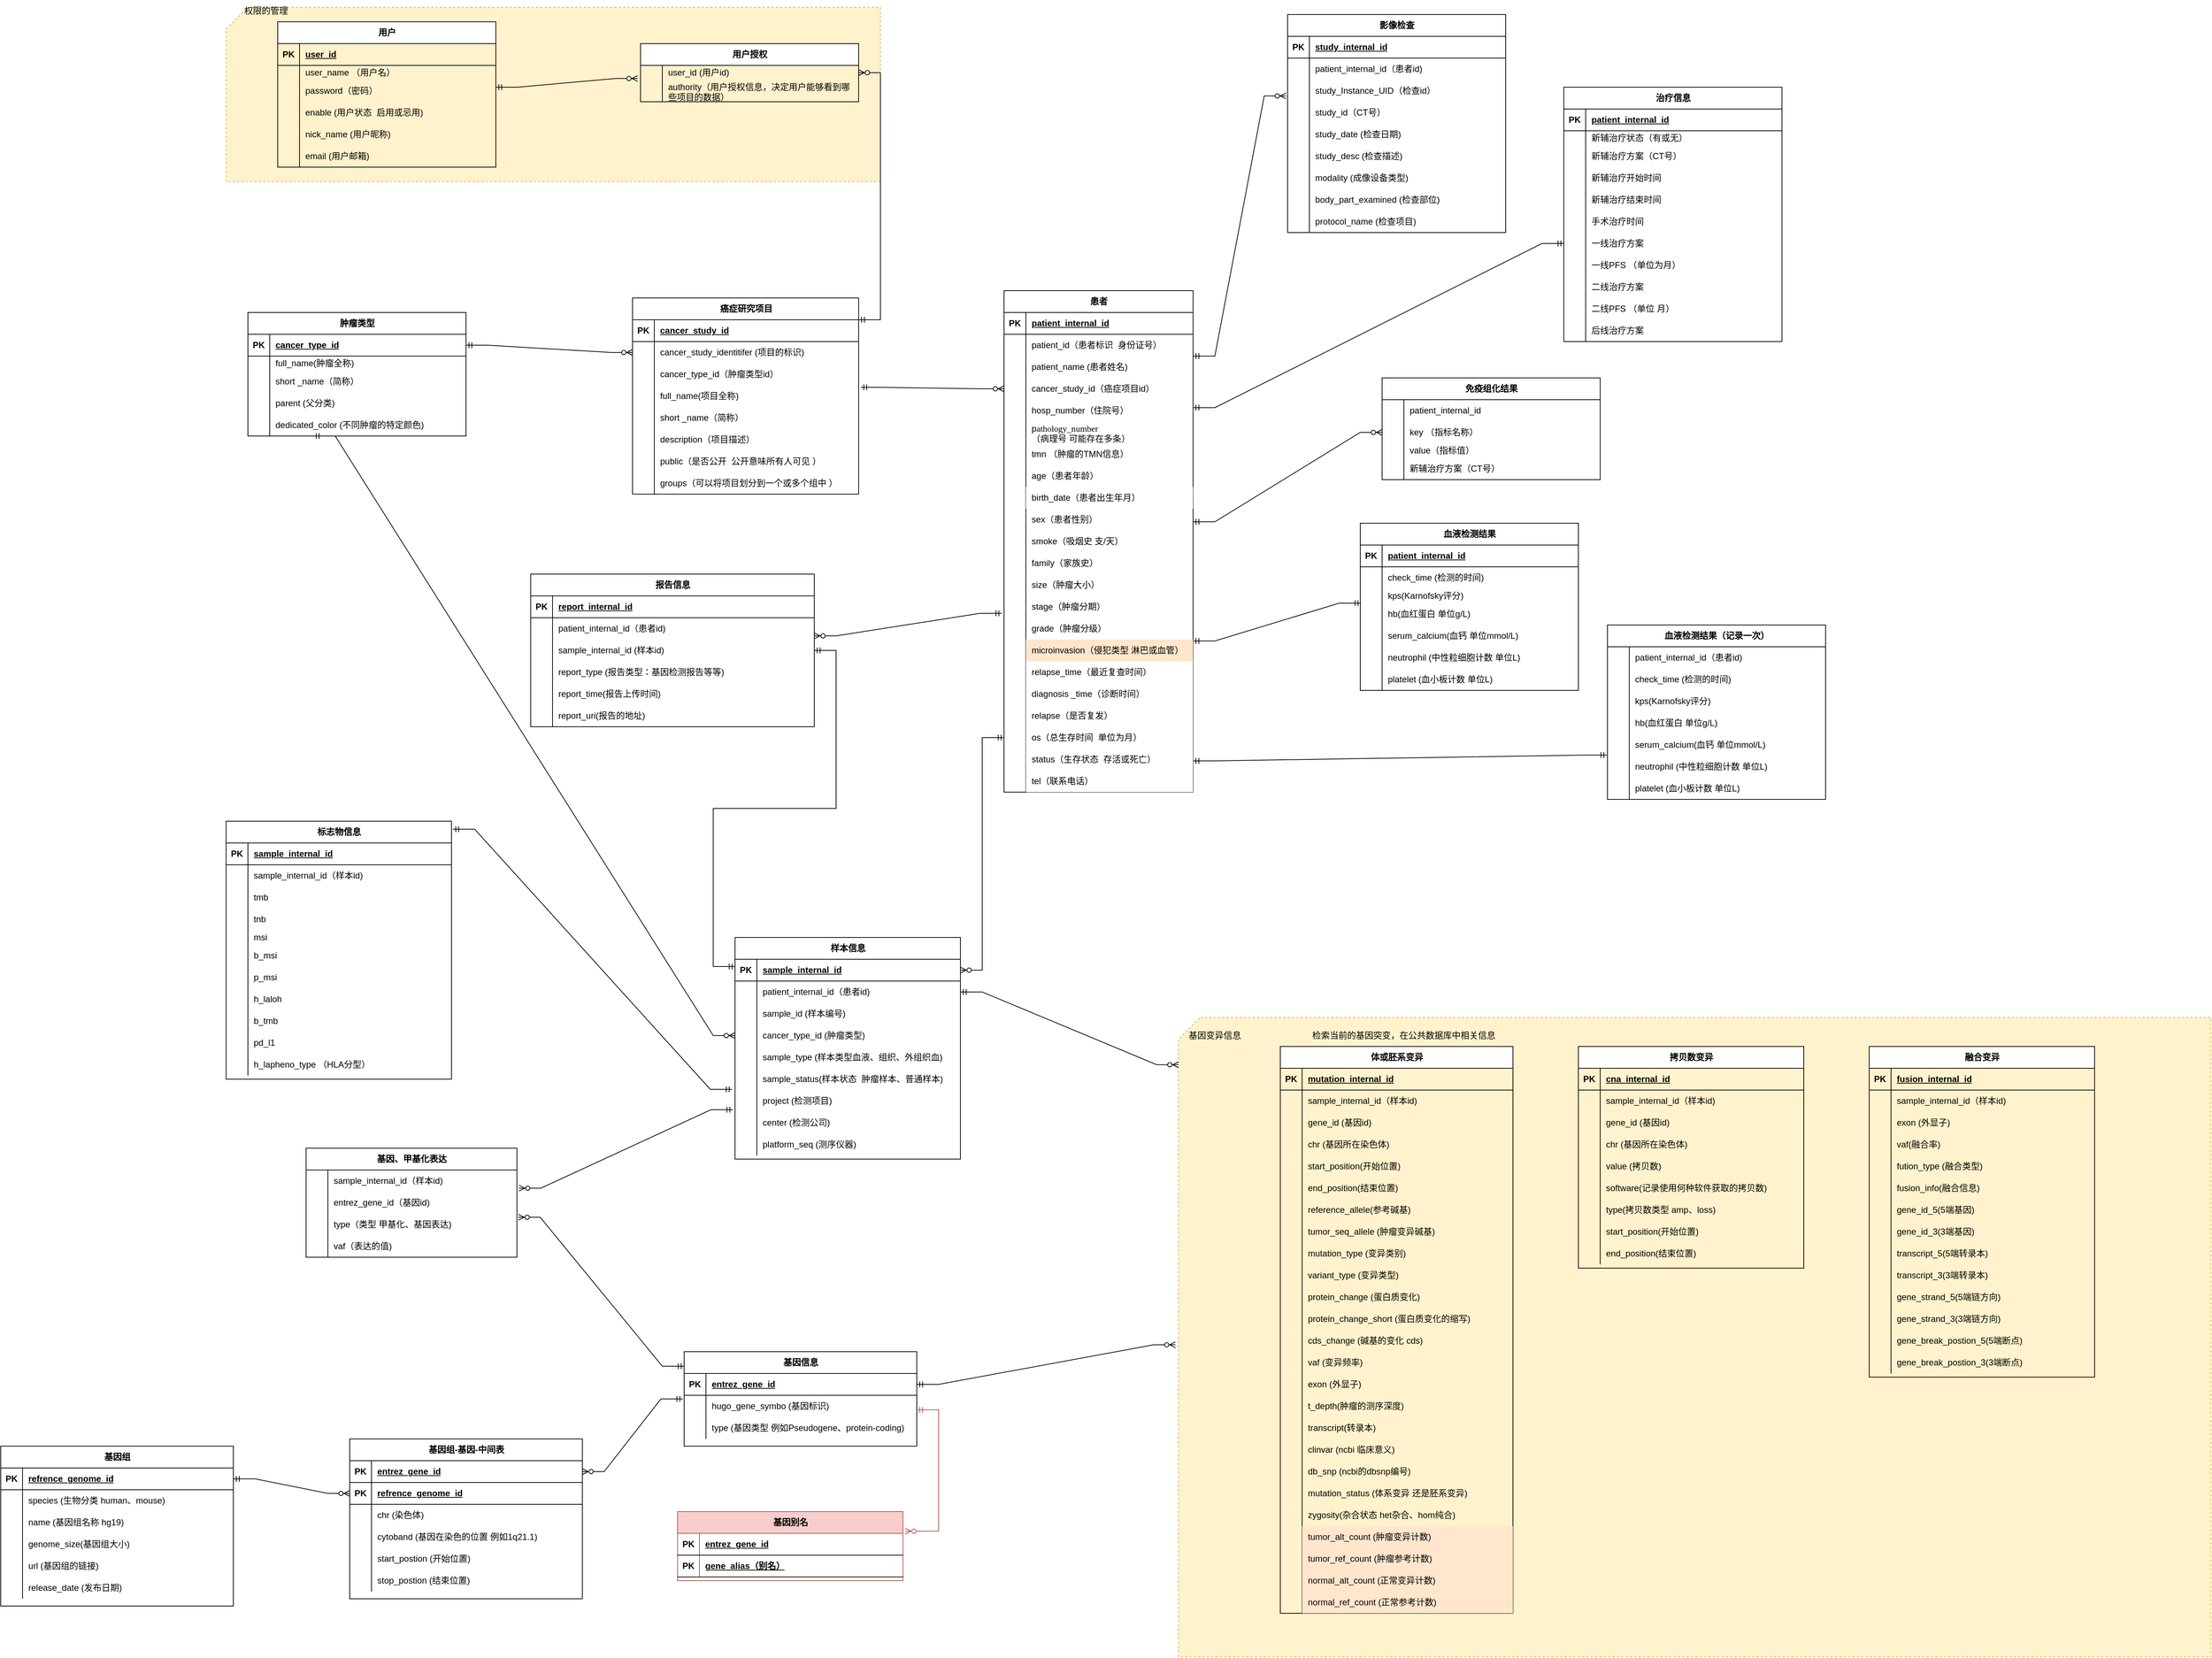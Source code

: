 <mxfile version="21.3.2" type="github">
  <diagram name="Page-1" id="9f46799a-70d6-7492-0946-bef42562c5a5">
    <mxGraphModel dx="2774" dy="1614" grid="1" gridSize="10" guides="1" tooltips="1" connect="1" arrows="1" fold="1" page="1" pageScale="1" pageWidth="1100" pageHeight="850" background="none" math="0" shadow="0">
      <root>
        <mxCell id="0" />
        <mxCell id="1" parent="0" />
        <mxCell id="WfgLicFwoCLRD7SB5nkz-260" value="" style="shape=card;whiteSpace=wrap;html=1;fillColor=#fff2cc;strokeColor=#d6b656;dashed=1;" parent="1" vertex="1">
          <mxGeometry x="-660" y="-340" width="900" height="240" as="geometry" />
        </mxCell>
        <mxCell id="RT6lVRiGIj_gCMxOsUKm-34" value="" style="shape=card;whiteSpace=wrap;html=1;fillColor=#fff2cc;strokeColor=#d6b656;dashed=1;" parent="1" vertex="1">
          <mxGeometry x="650" y="1050" width="1420" height="880" as="geometry" />
        </mxCell>
        <mxCell id="0mvWHtfy37eWZjp-saQm-2" value="患者" style="shape=table;startSize=30;container=1;collapsible=1;childLayout=tableLayout;fixedRows=1;rowLines=0;fontStyle=1;align=center;resizeLast=1;html=1;" parent="1" vertex="1">
          <mxGeometry x="410" y="50" width="260" height="690" as="geometry" />
        </mxCell>
        <mxCell id="0mvWHtfy37eWZjp-saQm-3" value="" style="shape=tableRow;horizontal=0;startSize=0;swimlaneHead=0;swimlaneBody=0;fillColor=none;collapsible=0;dropTarget=0;points=[[0,0.5],[1,0.5]];portConstraint=eastwest;top=0;left=0;right=0;bottom=1;" parent="0mvWHtfy37eWZjp-saQm-2" vertex="1">
          <mxGeometry y="30" width="260" height="30" as="geometry" />
        </mxCell>
        <mxCell id="0mvWHtfy37eWZjp-saQm-4" value="PK" style="shape=partialRectangle;connectable=0;fillColor=none;top=0;left=0;bottom=0;right=0;fontStyle=1;overflow=hidden;whiteSpace=wrap;html=1;" parent="0mvWHtfy37eWZjp-saQm-3" vertex="1">
          <mxGeometry width="30" height="30" as="geometry">
            <mxRectangle width="30" height="30" as="alternateBounds" />
          </mxGeometry>
        </mxCell>
        <mxCell id="0mvWHtfy37eWZjp-saQm-5" value="&lt;div&gt;patient_internal_id&lt;/div&gt;" style="shape=partialRectangle;connectable=0;fillColor=none;top=0;left=0;bottom=0;right=0;align=left;spacingLeft=6;fontStyle=5;overflow=hidden;whiteSpace=wrap;html=1;" parent="0mvWHtfy37eWZjp-saQm-3" vertex="1">
          <mxGeometry x="30" width="230" height="30" as="geometry">
            <mxRectangle width="230" height="30" as="alternateBounds" />
          </mxGeometry>
        </mxCell>
        <mxCell id="0mvWHtfy37eWZjp-saQm-6" value="" style="shape=tableRow;horizontal=0;startSize=0;swimlaneHead=0;swimlaneBody=0;fillColor=none;collapsible=0;dropTarget=0;points=[[0,0.5],[1,0.5]];portConstraint=eastwest;top=0;left=0;right=0;bottom=0;" parent="0mvWHtfy37eWZjp-saQm-2" vertex="1">
          <mxGeometry y="60" width="260" height="30" as="geometry" />
        </mxCell>
        <mxCell id="0mvWHtfy37eWZjp-saQm-7" value="" style="shape=partialRectangle;connectable=0;fillColor=none;top=0;left=0;bottom=0;right=0;editable=1;overflow=hidden;whiteSpace=wrap;html=1;" parent="0mvWHtfy37eWZjp-saQm-6" vertex="1">
          <mxGeometry width="30" height="30" as="geometry">
            <mxRectangle width="30" height="30" as="alternateBounds" />
          </mxGeometry>
        </mxCell>
        <mxCell id="0mvWHtfy37eWZjp-saQm-8" value="&lt;div&gt;patient_id（患者标识&amp;nbsp; 身份证号）&lt;/div&gt;" style="shape=partialRectangle;connectable=0;fillColor=none;top=0;left=0;bottom=0;right=0;align=left;spacingLeft=6;overflow=hidden;whiteSpace=wrap;html=1;" parent="0mvWHtfy37eWZjp-saQm-6" vertex="1">
          <mxGeometry x="30" width="230" height="30" as="geometry">
            <mxRectangle width="230" height="30" as="alternateBounds" />
          </mxGeometry>
        </mxCell>
        <mxCell id="0mvWHtfy37eWZjp-saQm-9" value="" style="shape=tableRow;horizontal=0;startSize=0;swimlaneHead=0;swimlaneBody=0;fillColor=none;collapsible=0;dropTarget=0;points=[[0,0.5],[1,0.5]];portConstraint=eastwest;top=0;left=0;right=0;bottom=0;" parent="0mvWHtfy37eWZjp-saQm-2" vertex="1">
          <mxGeometry y="90" width="260" height="30" as="geometry" />
        </mxCell>
        <mxCell id="0mvWHtfy37eWZjp-saQm-10" value="" style="shape=partialRectangle;connectable=0;fillColor=none;top=0;left=0;bottom=0;right=0;editable=1;overflow=hidden;whiteSpace=wrap;html=1;" parent="0mvWHtfy37eWZjp-saQm-9" vertex="1">
          <mxGeometry width="30" height="30" as="geometry">
            <mxRectangle width="30" height="30" as="alternateBounds" />
          </mxGeometry>
        </mxCell>
        <mxCell id="0mvWHtfy37eWZjp-saQm-11" value="patient_name (患者姓名)" style="shape=partialRectangle;connectable=0;fillColor=none;top=0;left=0;bottom=0;right=0;align=left;spacingLeft=6;overflow=hidden;whiteSpace=wrap;html=1;" parent="0mvWHtfy37eWZjp-saQm-9" vertex="1">
          <mxGeometry x="30" width="230" height="30" as="geometry">
            <mxRectangle width="230" height="30" as="alternateBounds" />
          </mxGeometry>
        </mxCell>
        <mxCell id="0mvWHtfy37eWZjp-saQm-12" value="" style="shape=tableRow;horizontal=0;startSize=0;swimlaneHead=0;swimlaneBody=0;fillColor=none;collapsible=0;dropTarget=0;points=[[0,0.5],[1,0.5]];portConstraint=eastwest;top=0;left=0;right=0;bottom=0;" parent="0mvWHtfy37eWZjp-saQm-2" vertex="1">
          <mxGeometry y="120" width="260" height="30" as="geometry" />
        </mxCell>
        <mxCell id="0mvWHtfy37eWZjp-saQm-13" value="" style="shape=partialRectangle;connectable=0;fillColor=none;top=0;left=0;bottom=0;right=0;editable=1;overflow=hidden;whiteSpace=wrap;html=1;" parent="0mvWHtfy37eWZjp-saQm-12" vertex="1">
          <mxGeometry width="30" height="30" as="geometry">
            <mxRectangle width="30" height="30" as="alternateBounds" />
          </mxGeometry>
        </mxCell>
        <mxCell id="0mvWHtfy37eWZjp-saQm-14" value="cancer_study_id（癌症项目id）" style="shape=partialRectangle;connectable=0;fillColor=none;top=0;left=0;bottom=0;right=0;align=left;spacingLeft=6;overflow=hidden;whiteSpace=wrap;html=1;" parent="0mvWHtfy37eWZjp-saQm-12" vertex="1">
          <mxGeometry x="30" width="230" height="30" as="geometry">
            <mxRectangle width="230" height="30" as="alternateBounds" />
          </mxGeometry>
        </mxCell>
        <mxCell id="0mvWHtfy37eWZjp-saQm-31" value="" style="shape=tableRow;horizontal=0;startSize=0;swimlaneHead=0;swimlaneBody=0;fillColor=none;collapsible=0;dropTarget=0;points=[[0,0.5],[1,0.5]];portConstraint=eastwest;top=0;left=0;right=0;bottom=0;" parent="0mvWHtfy37eWZjp-saQm-2" vertex="1">
          <mxGeometry y="150" width="260" height="30" as="geometry" />
        </mxCell>
        <mxCell id="0mvWHtfy37eWZjp-saQm-32" value="" style="shape=partialRectangle;connectable=0;fillColor=none;top=0;left=0;bottom=0;right=0;editable=1;overflow=hidden;whiteSpace=wrap;html=1;" parent="0mvWHtfy37eWZjp-saQm-31" vertex="1">
          <mxGeometry width="30" height="30" as="geometry">
            <mxRectangle width="30" height="30" as="alternateBounds" />
          </mxGeometry>
        </mxCell>
        <mxCell id="0mvWHtfy37eWZjp-saQm-33" value="hosp_number（住院号）" style="shape=partialRectangle;connectable=0;fillColor=none;top=0;left=0;bottom=0;right=0;align=left;spacingLeft=6;overflow=hidden;whiteSpace=wrap;html=1;" parent="0mvWHtfy37eWZjp-saQm-31" vertex="1">
          <mxGeometry x="30" width="230" height="30" as="geometry">
            <mxRectangle width="230" height="30" as="alternateBounds" />
          </mxGeometry>
        </mxCell>
        <mxCell id="0mvWHtfy37eWZjp-saQm-37" value="" style="shape=tableRow;horizontal=0;startSize=0;swimlaneHead=0;swimlaneBody=0;fillColor=none;collapsible=0;dropTarget=0;points=[[0,0.5],[1,0.5]];portConstraint=eastwest;top=0;left=0;right=0;bottom=0;" parent="0mvWHtfy37eWZjp-saQm-2" vertex="1">
          <mxGeometry y="180" width="260" height="30" as="geometry" />
        </mxCell>
        <mxCell id="0mvWHtfy37eWZjp-saQm-38" value="" style="shape=partialRectangle;connectable=0;fillColor=none;top=0;left=0;bottom=0;right=0;editable=1;overflow=hidden;whiteSpace=wrap;html=1;" parent="0mvWHtfy37eWZjp-saQm-37" vertex="1">
          <mxGeometry width="30" height="30" as="geometry">
            <mxRectangle width="30" height="30" as="alternateBounds" />
          </mxGeometry>
        </mxCell>
        <mxCell id="0mvWHtfy37eWZjp-saQm-39" value="p&lt;span style=&quot;background-color: initial; font-size: 9pt; font-family: 等线;&quot;&gt;&lt;font face=&quot;Times New Roman&quot;&gt;a&lt;/font&gt;&lt;/span&gt;&lt;span style=&quot;background-color: initial; font-size: 9pt; font-family: &amp;quot;Times New Roman&amp;quot;;&quot;&gt;thology_n&lt;/span&gt;&lt;span style=&quot;background-color: initial; font-size: 9pt; font-family: &amp;quot;Times New Roman&amp;quot;;&quot;&gt;umber&lt;/span&gt;（病理号 可能存在多条）" style="shape=partialRectangle;connectable=0;fillColor=none;top=0;left=0;bottom=0;right=0;align=left;spacingLeft=6;overflow=hidden;whiteSpace=wrap;html=1;" parent="0mvWHtfy37eWZjp-saQm-37" vertex="1">
          <mxGeometry x="30" width="230" height="30" as="geometry">
            <mxRectangle width="230" height="30" as="alternateBounds" />
          </mxGeometry>
        </mxCell>
        <mxCell id="0mvWHtfy37eWZjp-saQm-43" value="" style="shape=tableRow;horizontal=0;startSize=0;swimlaneHead=0;swimlaneBody=0;fillColor=none;collapsible=0;dropTarget=0;points=[[0,0.5],[1,0.5]];portConstraint=eastwest;top=0;left=0;right=0;bottom=0;" parent="0mvWHtfy37eWZjp-saQm-2" vertex="1">
          <mxGeometry y="210" width="260" height="30" as="geometry" />
        </mxCell>
        <mxCell id="0mvWHtfy37eWZjp-saQm-44" value="" style="shape=partialRectangle;connectable=0;fillColor=none;top=0;left=0;bottom=0;right=0;editable=1;overflow=hidden;whiteSpace=wrap;html=1;" parent="0mvWHtfy37eWZjp-saQm-43" vertex="1">
          <mxGeometry width="30" height="30" as="geometry">
            <mxRectangle width="30" height="30" as="alternateBounds" />
          </mxGeometry>
        </mxCell>
        <mxCell id="0mvWHtfy37eWZjp-saQm-45" value="tmn （肿瘤的TMN信息）" style="shape=partialRectangle;connectable=0;fillColor=none;top=0;left=0;bottom=0;right=0;align=left;spacingLeft=6;overflow=hidden;whiteSpace=wrap;html=1;" parent="0mvWHtfy37eWZjp-saQm-43" vertex="1">
          <mxGeometry x="30" width="230" height="30" as="geometry">
            <mxRectangle width="230" height="30" as="alternateBounds" />
          </mxGeometry>
        </mxCell>
        <mxCell id="0mvWHtfy37eWZjp-saQm-46" value="" style="shape=tableRow;horizontal=0;startSize=0;swimlaneHead=0;swimlaneBody=0;fillColor=none;collapsible=0;dropTarget=0;points=[[0,0.5],[1,0.5]];portConstraint=eastwest;top=0;left=0;right=0;bottom=0;" parent="0mvWHtfy37eWZjp-saQm-2" vertex="1">
          <mxGeometry y="240" width="260" height="30" as="geometry" />
        </mxCell>
        <mxCell id="0mvWHtfy37eWZjp-saQm-47" value="" style="shape=partialRectangle;connectable=0;fillColor=none;top=0;left=0;bottom=0;right=0;editable=1;overflow=hidden;whiteSpace=wrap;html=1;" parent="0mvWHtfy37eWZjp-saQm-46" vertex="1">
          <mxGeometry width="30" height="30" as="geometry">
            <mxRectangle width="30" height="30" as="alternateBounds" />
          </mxGeometry>
        </mxCell>
        <mxCell id="0mvWHtfy37eWZjp-saQm-48" value="age（患者年龄）" style="shape=partialRectangle;connectable=0;fillColor=none;top=0;left=0;bottom=0;right=0;align=left;spacingLeft=6;overflow=hidden;whiteSpace=wrap;html=1;" parent="0mvWHtfy37eWZjp-saQm-46" vertex="1">
          <mxGeometry x="30" width="230" height="30" as="geometry">
            <mxRectangle width="230" height="30" as="alternateBounds" />
          </mxGeometry>
        </mxCell>
        <mxCell id="0mvWHtfy37eWZjp-saQm-337" value="" style="shape=tableRow;horizontal=0;startSize=0;swimlaneHead=0;swimlaneBody=0;fillColor=none;collapsible=0;dropTarget=0;points=[[0,0.5],[1,0.5]];portConstraint=eastwest;top=0;left=0;right=0;bottom=0;" parent="0mvWHtfy37eWZjp-saQm-2" vertex="1">
          <mxGeometry y="270" width="260" height="30" as="geometry" />
        </mxCell>
        <mxCell id="0mvWHtfy37eWZjp-saQm-338" value="" style="shape=partialRectangle;connectable=0;fillColor=none;top=0;left=0;bottom=0;right=0;editable=1;overflow=hidden;whiteSpace=wrap;html=1;" parent="0mvWHtfy37eWZjp-saQm-337" vertex="1">
          <mxGeometry width="30" height="30" as="geometry">
            <mxRectangle width="30" height="30" as="alternateBounds" />
          </mxGeometry>
        </mxCell>
        <mxCell id="0mvWHtfy37eWZjp-saQm-339" value="birth_date（患者出生年月）" style="shape=partialRectangle;connectable=0;top=0;left=0;bottom=0;right=0;align=left;spacingLeft=6;overflow=hidden;whiteSpace=wrap;html=1;" parent="0mvWHtfy37eWZjp-saQm-337" vertex="1">
          <mxGeometry x="30" width="230" height="30" as="geometry">
            <mxRectangle width="230" height="30" as="alternateBounds" />
          </mxGeometry>
        </mxCell>
        <mxCell id="0mvWHtfy37eWZjp-saQm-49" value="" style="shape=tableRow;horizontal=0;startSize=0;swimlaneHead=0;swimlaneBody=0;fillColor=none;collapsible=0;dropTarget=0;points=[[0,0.5],[1,0.5]];portConstraint=eastwest;top=0;left=0;right=0;bottom=0;" parent="0mvWHtfy37eWZjp-saQm-2" vertex="1">
          <mxGeometry y="300" width="260" height="30" as="geometry" />
        </mxCell>
        <mxCell id="0mvWHtfy37eWZjp-saQm-50" value="" style="shape=partialRectangle;connectable=0;fillColor=none;top=0;left=0;bottom=0;right=0;editable=1;overflow=hidden;whiteSpace=wrap;html=1;" parent="0mvWHtfy37eWZjp-saQm-49" vertex="1">
          <mxGeometry width="30" height="30" as="geometry">
            <mxRectangle width="30" height="30" as="alternateBounds" />
          </mxGeometry>
        </mxCell>
        <mxCell id="0mvWHtfy37eWZjp-saQm-51" value="sex（患者性别）" style="shape=partialRectangle;connectable=0;fillColor=none;top=0;left=0;bottom=0;right=0;align=left;spacingLeft=6;overflow=hidden;whiteSpace=wrap;html=1;" parent="0mvWHtfy37eWZjp-saQm-49" vertex="1">
          <mxGeometry x="30" width="230" height="30" as="geometry">
            <mxRectangle width="230" height="30" as="alternateBounds" />
          </mxGeometry>
        </mxCell>
        <mxCell id="0mvWHtfy37eWZjp-saQm-123" value="" style="shape=tableRow;horizontal=0;startSize=0;swimlaneHead=0;swimlaneBody=0;fillColor=none;collapsible=0;dropTarget=0;points=[[0,0.5],[1,0.5]];portConstraint=eastwest;top=0;left=0;right=0;bottom=0;" parent="0mvWHtfy37eWZjp-saQm-2" vertex="1">
          <mxGeometry y="330" width="260" height="30" as="geometry" />
        </mxCell>
        <mxCell id="0mvWHtfy37eWZjp-saQm-124" value="" style="shape=partialRectangle;connectable=0;fillColor=none;top=0;left=0;bottom=0;right=0;editable=1;overflow=hidden;whiteSpace=wrap;html=1;" parent="0mvWHtfy37eWZjp-saQm-123" vertex="1">
          <mxGeometry width="30" height="30" as="geometry">
            <mxRectangle width="30" height="30" as="alternateBounds" />
          </mxGeometry>
        </mxCell>
        <mxCell id="0mvWHtfy37eWZjp-saQm-125" value="smoke（吸烟史 支/天）" style="shape=partialRectangle;connectable=0;fillColor=none;top=0;left=0;bottom=0;right=0;align=left;spacingLeft=6;overflow=hidden;whiteSpace=wrap;html=1;" parent="0mvWHtfy37eWZjp-saQm-123" vertex="1">
          <mxGeometry x="30" width="230" height="30" as="geometry">
            <mxRectangle width="230" height="30" as="alternateBounds" />
          </mxGeometry>
        </mxCell>
        <mxCell id="0mvWHtfy37eWZjp-saQm-126" value="" style="shape=tableRow;horizontal=0;startSize=0;swimlaneHead=0;swimlaneBody=0;fillColor=none;collapsible=0;dropTarget=0;points=[[0,0.5],[1,0.5]];portConstraint=eastwest;top=0;left=0;right=0;bottom=0;" parent="0mvWHtfy37eWZjp-saQm-2" vertex="1">
          <mxGeometry y="360" width="260" height="30" as="geometry" />
        </mxCell>
        <mxCell id="0mvWHtfy37eWZjp-saQm-127" value="" style="shape=partialRectangle;connectable=0;fillColor=none;top=0;left=0;bottom=0;right=0;editable=1;overflow=hidden;whiteSpace=wrap;html=1;" parent="0mvWHtfy37eWZjp-saQm-126" vertex="1">
          <mxGeometry width="30" height="30" as="geometry">
            <mxRectangle width="30" height="30" as="alternateBounds" />
          </mxGeometry>
        </mxCell>
        <mxCell id="0mvWHtfy37eWZjp-saQm-128" value="family（家族史）" style="shape=partialRectangle;connectable=0;fillColor=none;top=0;left=0;bottom=0;right=0;align=left;spacingLeft=6;overflow=hidden;whiteSpace=wrap;html=1;" parent="0mvWHtfy37eWZjp-saQm-126" vertex="1">
          <mxGeometry x="30" width="230" height="30" as="geometry">
            <mxRectangle width="230" height="30" as="alternateBounds" />
          </mxGeometry>
        </mxCell>
        <mxCell id="0mvWHtfy37eWZjp-saQm-129" value="" style="shape=tableRow;horizontal=0;startSize=0;swimlaneHead=0;swimlaneBody=0;fillColor=none;collapsible=0;dropTarget=0;points=[[0,0.5],[1,0.5]];portConstraint=eastwest;top=0;left=0;right=0;bottom=0;" parent="0mvWHtfy37eWZjp-saQm-2" vertex="1">
          <mxGeometry y="390" width="260" height="30" as="geometry" />
        </mxCell>
        <mxCell id="0mvWHtfy37eWZjp-saQm-130" value="" style="shape=partialRectangle;connectable=0;fillColor=none;top=0;left=0;bottom=0;right=0;editable=1;overflow=hidden;whiteSpace=wrap;html=1;" parent="0mvWHtfy37eWZjp-saQm-129" vertex="1">
          <mxGeometry width="30" height="30" as="geometry">
            <mxRectangle width="30" height="30" as="alternateBounds" />
          </mxGeometry>
        </mxCell>
        <mxCell id="0mvWHtfy37eWZjp-saQm-131" value="size（肿瘤大小）" style="shape=partialRectangle;connectable=0;fillColor=none;top=0;left=0;bottom=0;right=0;align=left;spacingLeft=6;overflow=hidden;whiteSpace=wrap;html=1;" parent="0mvWHtfy37eWZjp-saQm-129" vertex="1">
          <mxGeometry x="30" width="230" height="30" as="geometry">
            <mxRectangle width="230" height="30" as="alternateBounds" />
          </mxGeometry>
        </mxCell>
        <mxCell id="0mvWHtfy37eWZjp-saQm-132" value="" style="shape=tableRow;horizontal=0;startSize=0;swimlaneHead=0;swimlaneBody=0;fillColor=none;collapsible=0;dropTarget=0;points=[[0,0.5],[1,0.5]];portConstraint=eastwest;top=0;left=0;right=0;bottom=0;" parent="0mvWHtfy37eWZjp-saQm-2" vertex="1">
          <mxGeometry y="420" width="260" height="30" as="geometry" />
        </mxCell>
        <mxCell id="0mvWHtfy37eWZjp-saQm-133" value="" style="shape=partialRectangle;connectable=0;fillColor=none;top=0;left=0;bottom=0;right=0;editable=1;overflow=hidden;whiteSpace=wrap;html=1;" parent="0mvWHtfy37eWZjp-saQm-132" vertex="1">
          <mxGeometry width="30" height="30" as="geometry">
            <mxRectangle width="30" height="30" as="alternateBounds" />
          </mxGeometry>
        </mxCell>
        <mxCell id="0mvWHtfy37eWZjp-saQm-134" value="stage（肿瘤分期）" style="shape=partialRectangle;connectable=0;fillColor=none;top=0;left=0;bottom=0;right=0;align=left;spacingLeft=6;overflow=hidden;whiteSpace=wrap;html=1;" parent="0mvWHtfy37eWZjp-saQm-132" vertex="1">
          <mxGeometry x="30" width="230" height="30" as="geometry">
            <mxRectangle width="230" height="30" as="alternateBounds" />
          </mxGeometry>
        </mxCell>
        <mxCell id="0mvWHtfy37eWZjp-saQm-135" value="" style="shape=tableRow;horizontal=0;startSize=0;swimlaneHead=0;swimlaneBody=0;fillColor=none;collapsible=0;dropTarget=0;points=[[0,0.5],[1,0.5]];portConstraint=eastwest;top=0;left=0;right=0;bottom=0;" parent="0mvWHtfy37eWZjp-saQm-2" vertex="1">
          <mxGeometry y="450" width="260" height="30" as="geometry" />
        </mxCell>
        <mxCell id="0mvWHtfy37eWZjp-saQm-136" value="" style="shape=partialRectangle;connectable=0;fillColor=none;top=0;left=0;bottom=0;right=0;editable=1;overflow=hidden;whiteSpace=wrap;html=1;" parent="0mvWHtfy37eWZjp-saQm-135" vertex="1">
          <mxGeometry width="30" height="30" as="geometry">
            <mxRectangle width="30" height="30" as="alternateBounds" />
          </mxGeometry>
        </mxCell>
        <mxCell id="0mvWHtfy37eWZjp-saQm-137" value="grade（肿瘤分级）" style="shape=partialRectangle;connectable=0;fillColor=none;top=0;left=0;bottom=0;right=0;align=left;spacingLeft=6;overflow=hidden;whiteSpace=wrap;html=1;" parent="0mvWHtfy37eWZjp-saQm-135" vertex="1">
          <mxGeometry x="30" width="230" height="30" as="geometry">
            <mxRectangle width="230" height="30" as="alternateBounds" />
          </mxGeometry>
        </mxCell>
        <mxCell id="0mvWHtfy37eWZjp-saQm-138" value="" style="shape=tableRow;horizontal=0;startSize=0;swimlaneHead=0;swimlaneBody=0;fillColor=none;collapsible=0;dropTarget=0;points=[[0,0.5],[1,0.5]];portConstraint=eastwest;top=0;left=0;right=0;bottom=0;" parent="0mvWHtfy37eWZjp-saQm-2" vertex="1">
          <mxGeometry y="480" width="260" height="30" as="geometry" />
        </mxCell>
        <mxCell id="0mvWHtfy37eWZjp-saQm-139" value="" style="shape=partialRectangle;connectable=0;fillColor=none;top=0;left=0;bottom=0;right=0;editable=1;overflow=hidden;whiteSpace=wrap;html=1;" parent="0mvWHtfy37eWZjp-saQm-138" vertex="1">
          <mxGeometry width="30" height="30" as="geometry">
            <mxRectangle width="30" height="30" as="alternateBounds" />
          </mxGeometry>
        </mxCell>
        <mxCell id="0mvWHtfy37eWZjp-saQm-140" value="microinvasion（侵犯类型 淋巴或血管）" style="shape=partialRectangle;connectable=0;fillColor=#ffe6cc;top=0;left=0;bottom=0;right=0;align=left;spacingLeft=6;overflow=hidden;whiteSpace=wrap;html=1;strokeColor=#d79b00;" parent="0mvWHtfy37eWZjp-saQm-138" vertex="1">
          <mxGeometry x="30" width="230" height="30" as="geometry">
            <mxRectangle width="230" height="30" as="alternateBounds" />
          </mxGeometry>
        </mxCell>
        <mxCell id="0mvWHtfy37eWZjp-saQm-141" value="" style="shape=tableRow;horizontal=0;startSize=0;swimlaneHead=0;swimlaneBody=0;fillColor=none;collapsible=0;dropTarget=0;points=[[0,0.5],[1,0.5]];portConstraint=eastwest;top=0;left=0;right=0;bottom=0;" parent="0mvWHtfy37eWZjp-saQm-2" vertex="1">
          <mxGeometry y="510" width="260" height="30" as="geometry" />
        </mxCell>
        <mxCell id="0mvWHtfy37eWZjp-saQm-142" value="" style="shape=partialRectangle;connectable=0;fillColor=none;top=0;left=0;bottom=0;right=0;editable=1;overflow=hidden;whiteSpace=wrap;html=1;" parent="0mvWHtfy37eWZjp-saQm-141" vertex="1">
          <mxGeometry width="30" height="30" as="geometry">
            <mxRectangle width="30" height="30" as="alternateBounds" />
          </mxGeometry>
        </mxCell>
        <mxCell id="0mvWHtfy37eWZjp-saQm-143" value="relapse_time（最近复查时间）" style="shape=partialRectangle;connectable=0;top=0;left=0;bottom=0;right=0;align=left;spacingLeft=6;overflow=hidden;whiteSpace=wrap;html=1;" parent="0mvWHtfy37eWZjp-saQm-141" vertex="1">
          <mxGeometry x="30" width="230" height="30" as="geometry">
            <mxRectangle width="230" height="30" as="alternateBounds" />
          </mxGeometry>
        </mxCell>
        <mxCell id="0mvWHtfy37eWZjp-saQm-282" value="" style="shape=tableRow;horizontal=0;startSize=0;swimlaneHead=0;swimlaneBody=0;fillColor=none;collapsible=0;dropTarget=0;points=[[0,0.5],[1,0.5]];portConstraint=eastwest;top=0;left=0;right=0;bottom=0;" parent="0mvWHtfy37eWZjp-saQm-2" vertex="1">
          <mxGeometry y="540" width="260" height="30" as="geometry" />
        </mxCell>
        <mxCell id="0mvWHtfy37eWZjp-saQm-283" value="" style="shape=partialRectangle;connectable=0;fillColor=none;top=0;left=0;bottom=0;right=0;editable=1;overflow=hidden;whiteSpace=wrap;html=1;" parent="0mvWHtfy37eWZjp-saQm-282" vertex="1">
          <mxGeometry width="30" height="30" as="geometry">
            <mxRectangle width="30" height="30" as="alternateBounds" />
          </mxGeometry>
        </mxCell>
        <mxCell id="0mvWHtfy37eWZjp-saQm-284" value="diagnosis _time（诊断时间）" style="shape=partialRectangle;connectable=0;top=0;left=0;bottom=0;right=0;align=left;spacingLeft=6;overflow=hidden;whiteSpace=wrap;html=1;" parent="0mvWHtfy37eWZjp-saQm-282" vertex="1">
          <mxGeometry x="30" width="230" height="30" as="geometry">
            <mxRectangle width="230" height="30" as="alternateBounds" />
          </mxGeometry>
        </mxCell>
        <mxCell id="0mvWHtfy37eWZjp-saQm-147" value="" style="shape=tableRow;horizontal=0;startSize=0;swimlaneHead=0;swimlaneBody=0;fillColor=none;collapsible=0;dropTarget=0;points=[[0,0.5],[1,0.5]];portConstraint=eastwest;top=0;left=0;right=0;bottom=0;" parent="0mvWHtfy37eWZjp-saQm-2" vertex="1">
          <mxGeometry y="570" width="260" height="30" as="geometry" />
        </mxCell>
        <mxCell id="0mvWHtfy37eWZjp-saQm-148" value="" style="shape=partialRectangle;connectable=0;fillColor=none;top=0;left=0;bottom=0;right=0;editable=1;overflow=hidden;whiteSpace=wrap;html=1;" parent="0mvWHtfy37eWZjp-saQm-147" vertex="1">
          <mxGeometry width="30" height="30" as="geometry">
            <mxRectangle width="30" height="30" as="alternateBounds" />
          </mxGeometry>
        </mxCell>
        <mxCell id="0mvWHtfy37eWZjp-saQm-149" value="relapse（是否复发）" style="shape=partialRectangle;connectable=0;top=0;left=0;bottom=0;right=0;align=left;spacingLeft=6;overflow=hidden;whiteSpace=wrap;html=1;" parent="0mvWHtfy37eWZjp-saQm-147" vertex="1">
          <mxGeometry x="30" width="230" height="30" as="geometry">
            <mxRectangle width="230" height="30" as="alternateBounds" />
          </mxGeometry>
        </mxCell>
        <mxCell id="0mvWHtfy37eWZjp-saQm-150" value="" style="shape=tableRow;horizontal=0;startSize=0;swimlaneHead=0;swimlaneBody=0;fillColor=none;collapsible=0;dropTarget=0;points=[[0,0.5],[1,0.5]];portConstraint=eastwest;top=0;left=0;right=0;bottom=0;" parent="0mvWHtfy37eWZjp-saQm-2" vertex="1">
          <mxGeometry y="600" width="260" height="30" as="geometry" />
        </mxCell>
        <mxCell id="0mvWHtfy37eWZjp-saQm-151" value="" style="shape=partialRectangle;connectable=0;fillColor=none;top=0;left=0;bottom=0;right=0;editable=1;overflow=hidden;whiteSpace=wrap;html=1;" parent="0mvWHtfy37eWZjp-saQm-150" vertex="1">
          <mxGeometry width="30" height="30" as="geometry">
            <mxRectangle width="30" height="30" as="alternateBounds" />
          </mxGeometry>
        </mxCell>
        <mxCell id="0mvWHtfy37eWZjp-saQm-152" value="os（总生存时间&amp;nbsp; 单位为月&lt;span style=&quot;background-color: initial;&quot;&gt;）&lt;/span&gt;" style="shape=partialRectangle;connectable=0;top=0;left=0;bottom=0;right=0;align=left;spacingLeft=6;overflow=hidden;whiteSpace=wrap;html=1;" parent="0mvWHtfy37eWZjp-saQm-150" vertex="1">
          <mxGeometry x="30" width="230" height="30" as="geometry">
            <mxRectangle width="230" height="30" as="alternateBounds" />
          </mxGeometry>
        </mxCell>
        <mxCell id="0mvWHtfy37eWZjp-saQm-144" value="" style="shape=tableRow;horizontal=0;startSize=0;swimlaneHead=0;swimlaneBody=0;fillColor=none;collapsible=0;dropTarget=0;points=[[0,0.5],[1,0.5]];portConstraint=eastwest;top=0;left=0;right=0;bottom=0;" parent="0mvWHtfy37eWZjp-saQm-2" vertex="1">
          <mxGeometry y="630" width="260" height="30" as="geometry" />
        </mxCell>
        <mxCell id="0mvWHtfy37eWZjp-saQm-145" value="" style="shape=partialRectangle;connectable=0;fillColor=none;top=0;left=0;bottom=0;right=0;editable=1;overflow=hidden;whiteSpace=wrap;html=1;" parent="0mvWHtfy37eWZjp-saQm-144" vertex="1">
          <mxGeometry width="30" height="30" as="geometry">
            <mxRectangle width="30" height="30" as="alternateBounds" />
          </mxGeometry>
        </mxCell>
        <mxCell id="0mvWHtfy37eWZjp-saQm-146" value="status（生存状态&amp;nbsp; 存活或死亡）" style="shape=partialRectangle;connectable=0;top=0;left=0;bottom=0;right=0;align=left;spacingLeft=6;overflow=hidden;whiteSpace=wrap;html=1;" parent="0mvWHtfy37eWZjp-saQm-144" vertex="1">
          <mxGeometry x="30" width="230" height="30" as="geometry">
            <mxRectangle width="230" height="30" as="alternateBounds" />
          </mxGeometry>
        </mxCell>
        <mxCell id="0mvWHtfy37eWZjp-saQm-153" value="" style="shape=tableRow;horizontal=0;startSize=0;swimlaneHead=0;swimlaneBody=0;fillColor=none;collapsible=0;dropTarget=0;points=[[0,0.5],[1,0.5]];portConstraint=eastwest;top=0;left=0;right=0;bottom=0;" parent="0mvWHtfy37eWZjp-saQm-2" vertex="1">
          <mxGeometry y="660" width="260" height="30" as="geometry" />
        </mxCell>
        <mxCell id="0mvWHtfy37eWZjp-saQm-154" value="" style="shape=partialRectangle;connectable=0;fillColor=none;top=0;left=0;bottom=0;right=0;editable=1;overflow=hidden;whiteSpace=wrap;html=1;" parent="0mvWHtfy37eWZjp-saQm-153" vertex="1">
          <mxGeometry width="30" height="30" as="geometry">
            <mxRectangle width="30" height="30" as="alternateBounds" />
          </mxGeometry>
        </mxCell>
        <mxCell id="0mvWHtfy37eWZjp-saQm-155" value="tel（联系电话）" style="shape=partialRectangle;connectable=0;top=0;left=0;bottom=0;right=0;align=left;spacingLeft=6;overflow=hidden;whiteSpace=wrap;html=1;" parent="0mvWHtfy37eWZjp-saQm-153" vertex="1">
          <mxGeometry x="30" width="230" height="30" as="geometry">
            <mxRectangle width="230" height="30" as="alternateBounds" />
          </mxGeometry>
        </mxCell>
        <mxCell id="0mvWHtfy37eWZjp-saQm-15" value="肿瘤类型" style="shape=table;startSize=30;container=1;collapsible=1;childLayout=tableLayout;fixedRows=1;rowLines=0;fontStyle=1;align=center;resizeLast=1;html=1;" parent="1" vertex="1">
          <mxGeometry x="-630" y="80" width="300" height="170" as="geometry">
            <mxRectangle x="840" y="50" width="90" height="30" as="alternateBounds" />
          </mxGeometry>
        </mxCell>
        <mxCell id="0mvWHtfy37eWZjp-saQm-114" value="" style="shape=tableRow;horizontal=0;startSize=0;swimlaneHead=0;swimlaneBody=0;fillColor=none;collapsible=0;dropTarget=0;points=[[0,0.5],[1,0.5]];portConstraint=eastwest;top=0;left=0;right=0;bottom=1;" parent="0mvWHtfy37eWZjp-saQm-15" vertex="1">
          <mxGeometry y="30" width="300" height="30" as="geometry" />
        </mxCell>
        <mxCell id="0mvWHtfy37eWZjp-saQm-115" value="PK" style="shape=partialRectangle;connectable=0;fillColor=none;top=0;left=0;bottom=0;right=0;fontStyle=1;overflow=hidden;whiteSpace=wrap;html=1;" parent="0mvWHtfy37eWZjp-saQm-114" vertex="1">
          <mxGeometry width="30" height="30" as="geometry">
            <mxRectangle width="30" height="30" as="alternateBounds" />
          </mxGeometry>
        </mxCell>
        <mxCell id="0mvWHtfy37eWZjp-saQm-116" value="cancer_type_id" style="shape=partialRectangle;connectable=0;fillColor=none;top=0;left=0;bottom=0;right=0;align=left;spacingLeft=6;fontStyle=5;overflow=hidden;whiteSpace=wrap;html=1;" parent="0mvWHtfy37eWZjp-saQm-114" vertex="1">
          <mxGeometry x="30" width="270" height="30" as="geometry">
            <mxRectangle width="270" height="30" as="alternateBounds" />
          </mxGeometry>
        </mxCell>
        <mxCell id="0mvWHtfy37eWZjp-saQm-19" value="" style="shape=tableRow;horizontal=0;startSize=0;swimlaneHead=0;swimlaneBody=0;fillColor=none;collapsible=0;dropTarget=0;points=[[0,0.5],[1,0.5]];portConstraint=eastwest;top=0;left=0;right=0;bottom=0;" parent="0mvWHtfy37eWZjp-saQm-15" vertex="1">
          <mxGeometry y="60" width="300" height="20" as="geometry" />
        </mxCell>
        <mxCell id="0mvWHtfy37eWZjp-saQm-20" value="" style="shape=partialRectangle;connectable=0;fillColor=none;top=0;left=0;bottom=0;right=0;editable=1;overflow=hidden;whiteSpace=wrap;html=1;" parent="0mvWHtfy37eWZjp-saQm-19" vertex="1">
          <mxGeometry width="30" height="20" as="geometry">
            <mxRectangle width="30" height="20" as="alternateBounds" />
          </mxGeometry>
        </mxCell>
        <mxCell id="0mvWHtfy37eWZjp-saQm-21" value="full_name(肿瘤全称)" style="shape=partialRectangle;connectable=0;fillColor=none;top=0;left=0;bottom=0;right=0;align=left;spacingLeft=6;overflow=hidden;whiteSpace=wrap;html=1;" parent="0mvWHtfy37eWZjp-saQm-19" vertex="1">
          <mxGeometry x="30" width="270" height="20" as="geometry">
            <mxRectangle width="270" height="20" as="alternateBounds" />
          </mxGeometry>
        </mxCell>
        <mxCell id="0mvWHtfy37eWZjp-saQm-22" value="" style="shape=tableRow;horizontal=0;startSize=0;swimlaneHead=0;swimlaneBody=0;fillColor=none;collapsible=0;dropTarget=0;points=[[0,0.5],[1,0.5]];portConstraint=eastwest;top=0;left=0;right=0;bottom=0;" parent="0mvWHtfy37eWZjp-saQm-15" vertex="1">
          <mxGeometry y="80" width="300" height="30" as="geometry" />
        </mxCell>
        <mxCell id="0mvWHtfy37eWZjp-saQm-23" value="" style="shape=partialRectangle;connectable=0;fillColor=none;top=0;left=0;bottom=0;right=0;editable=1;overflow=hidden;whiteSpace=wrap;html=1;" parent="0mvWHtfy37eWZjp-saQm-22" vertex="1">
          <mxGeometry width="30" height="30" as="geometry">
            <mxRectangle width="30" height="30" as="alternateBounds" />
          </mxGeometry>
        </mxCell>
        <mxCell id="0mvWHtfy37eWZjp-saQm-24" value="&lt;div&gt;short _name（简称）&lt;/div&gt;" style="shape=partialRectangle;connectable=0;fillColor=none;top=0;left=0;bottom=0;right=0;align=left;spacingLeft=6;overflow=hidden;whiteSpace=wrap;html=1;" parent="0mvWHtfy37eWZjp-saQm-22" vertex="1">
          <mxGeometry x="30" width="270" height="30" as="geometry">
            <mxRectangle width="270" height="30" as="alternateBounds" />
          </mxGeometry>
        </mxCell>
        <mxCell id="0mvWHtfy37eWZjp-saQm-25" value="" style="shape=tableRow;horizontal=0;startSize=0;swimlaneHead=0;swimlaneBody=0;fillColor=none;collapsible=0;dropTarget=0;points=[[0,0.5],[1,0.5]];portConstraint=eastwest;top=0;left=0;right=0;bottom=0;" parent="0mvWHtfy37eWZjp-saQm-15" vertex="1">
          <mxGeometry y="110" width="300" height="30" as="geometry" />
        </mxCell>
        <mxCell id="0mvWHtfy37eWZjp-saQm-26" value="" style="shape=partialRectangle;connectable=0;fillColor=none;top=0;left=0;bottom=0;right=0;editable=1;overflow=hidden;whiteSpace=wrap;html=1;" parent="0mvWHtfy37eWZjp-saQm-25" vertex="1">
          <mxGeometry width="30" height="30" as="geometry">
            <mxRectangle width="30" height="30" as="alternateBounds" />
          </mxGeometry>
        </mxCell>
        <mxCell id="0mvWHtfy37eWZjp-saQm-27" value="parent (父分类)" style="shape=partialRectangle;connectable=0;fillColor=none;top=0;left=0;bottom=0;right=0;align=left;spacingLeft=6;overflow=hidden;whiteSpace=wrap;html=1;" parent="0mvWHtfy37eWZjp-saQm-25" vertex="1">
          <mxGeometry x="30" width="270" height="30" as="geometry">
            <mxRectangle width="270" height="30" as="alternateBounds" />
          </mxGeometry>
        </mxCell>
        <mxCell id="0mvWHtfy37eWZjp-saQm-52" value="" style="shape=tableRow;horizontal=0;startSize=0;swimlaneHead=0;swimlaneBody=0;fillColor=none;collapsible=0;dropTarget=0;points=[[0,0.5],[1,0.5]];portConstraint=eastwest;top=0;left=0;right=0;bottom=0;" parent="0mvWHtfy37eWZjp-saQm-15" vertex="1">
          <mxGeometry y="140" width="300" height="30" as="geometry" />
        </mxCell>
        <mxCell id="0mvWHtfy37eWZjp-saQm-53" value="" style="shape=partialRectangle;connectable=0;fillColor=none;top=0;left=0;bottom=0;right=0;editable=1;overflow=hidden;whiteSpace=wrap;html=1;" parent="0mvWHtfy37eWZjp-saQm-52" vertex="1">
          <mxGeometry width="30" height="30" as="geometry">
            <mxRectangle width="30" height="30" as="alternateBounds" />
          </mxGeometry>
        </mxCell>
        <mxCell id="0mvWHtfy37eWZjp-saQm-54" value="dedicated_color (不同肿瘤的特定颜色)" style="shape=partialRectangle;connectable=0;fillColor=none;top=0;left=0;bottom=0;right=0;align=left;spacingLeft=6;overflow=hidden;whiteSpace=wrap;html=1;" parent="0mvWHtfy37eWZjp-saQm-52" vertex="1">
          <mxGeometry x="30" width="270" height="30" as="geometry">
            <mxRectangle width="270" height="30" as="alternateBounds" />
          </mxGeometry>
        </mxCell>
        <mxCell id="0mvWHtfy37eWZjp-saQm-57" value="影像检查" style="shape=table;startSize=30;container=1;collapsible=1;childLayout=tableLayout;fixedRows=1;rowLines=0;fontStyle=1;align=center;resizeLast=1;html=1;" parent="1" vertex="1">
          <mxGeometry x="800" y="-330" width="300" height="300" as="geometry">
            <mxRectangle x="840" y="50" width="90" height="30" as="alternateBounds" />
          </mxGeometry>
        </mxCell>
        <mxCell id="0mvWHtfy37eWZjp-saQm-58" value="" style="shape=tableRow;horizontal=0;startSize=0;swimlaneHead=0;swimlaneBody=0;fillColor=none;collapsible=0;dropTarget=0;points=[[0,0.5],[1,0.5]];portConstraint=eastwest;top=0;left=0;right=0;bottom=1;" parent="0mvWHtfy37eWZjp-saQm-57" vertex="1">
          <mxGeometry y="30" width="300" height="30" as="geometry" />
        </mxCell>
        <mxCell id="0mvWHtfy37eWZjp-saQm-59" value="PK" style="shape=partialRectangle;connectable=0;fillColor=none;top=0;left=0;bottom=0;right=0;fontStyle=1;overflow=hidden;whiteSpace=wrap;html=1;" parent="0mvWHtfy37eWZjp-saQm-58" vertex="1">
          <mxGeometry width="30" height="30" as="geometry">
            <mxRectangle width="30" height="30" as="alternateBounds" />
          </mxGeometry>
        </mxCell>
        <mxCell id="0mvWHtfy37eWZjp-saQm-60" value="study_internal_id" style="shape=partialRectangle;connectable=0;fillColor=none;top=0;left=0;bottom=0;right=0;align=left;spacingLeft=6;fontStyle=5;overflow=hidden;whiteSpace=wrap;html=1;" parent="0mvWHtfy37eWZjp-saQm-58" vertex="1">
          <mxGeometry x="30" width="270" height="30" as="geometry">
            <mxRectangle width="270" height="30" as="alternateBounds" />
          </mxGeometry>
        </mxCell>
        <mxCell id="0mvWHtfy37eWZjp-saQm-61" value="" style="shape=tableRow;horizontal=0;startSize=0;swimlaneHead=0;swimlaneBody=0;fillColor=none;collapsible=0;dropTarget=0;points=[[0,0.5],[1,0.5]];portConstraint=eastwest;top=0;left=0;right=0;bottom=0;" parent="0mvWHtfy37eWZjp-saQm-57" vertex="1">
          <mxGeometry y="60" width="300" height="30" as="geometry" />
        </mxCell>
        <mxCell id="0mvWHtfy37eWZjp-saQm-62" value="" style="shape=partialRectangle;connectable=0;fillColor=none;top=0;left=0;bottom=0;right=0;editable=1;overflow=hidden;whiteSpace=wrap;html=1;" parent="0mvWHtfy37eWZjp-saQm-61" vertex="1">
          <mxGeometry width="30" height="30" as="geometry">
            <mxRectangle width="30" height="30" as="alternateBounds" />
          </mxGeometry>
        </mxCell>
        <mxCell id="0mvWHtfy37eWZjp-saQm-63" value="patient_internal_id（患者id)" style="shape=partialRectangle;connectable=0;fillColor=none;top=0;left=0;bottom=0;right=0;align=left;spacingLeft=6;overflow=hidden;whiteSpace=wrap;html=1;" parent="0mvWHtfy37eWZjp-saQm-61" vertex="1">
          <mxGeometry x="30" width="270" height="30" as="geometry">
            <mxRectangle width="270" height="30" as="alternateBounds" />
          </mxGeometry>
        </mxCell>
        <mxCell id="0mvWHtfy37eWZjp-saQm-64" value="" style="shape=tableRow;horizontal=0;startSize=0;swimlaneHead=0;swimlaneBody=0;fillColor=none;collapsible=0;dropTarget=0;points=[[0,0.5],[1,0.5]];portConstraint=eastwest;top=0;left=0;right=0;bottom=0;" parent="0mvWHtfy37eWZjp-saQm-57" vertex="1">
          <mxGeometry y="90" width="300" height="30" as="geometry" />
        </mxCell>
        <mxCell id="0mvWHtfy37eWZjp-saQm-65" value="" style="shape=partialRectangle;connectable=0;fillColor=none;top=0;left=0;bottom=0;right=0;editable=1;overflow=hidden;whiteSpace=wrap;html=1;" parent="0mvWHtfy37eWZjp-saQm-64" vertex="1">
          <mxGeometry width="30" height="30" as="geometry">
            <mxRectangle width="30" height="30" as="alternateBounds" />
          </mxGeometry>
        </mxCell>
        <mxCell id="0mvWHtfy37eWZjp-saQm-66" value="study_Instance_UID&lt;span style=&quot;background-color: initial;&quot;&gt;（检查id）&lt;/span&gt;" style="shape=partialRectangle;connectable=0;fillColor=none;top=0;left=0;bottom=0;right=0;align=left;spacingLeft=6;overflow=hidden;whiteSpace=wrap;html=1;" parent="0mvWHtfy37eWZjp-saQm-64" vertex="1">
          <mxGeometry x="30" width="270" height="30" as="geometry">
            <mxRectangle width="270" height="30" as="alternateBounds" />
          </mxGeometry>
        </mxCell>
        <mxCell id="0mvWHtfy37eWZjp-saQm-80" value="" style="shape=tableRow;horizontal=0;startSize=0;swimlaneHead=0;swimlaneBody=0;fillColor=none;collapsible=0;dropTarget=0;points=[[0,0.5],[1,0.5]];portConstraint=eastwest;top=0;left=0;right=0;bottom=0;" parent="0mvWHtfy37eWZjp-saQm-57" vertex="1">
          <mxGeometry y="120" width="300" height="30" as="geometry" />
        </mxCell>
        <mxCell id="0mvWHtfy37eWZjp-saQm-81" value="" style="shape=partialRectangle;connectable=0;fillColor=none;top=0;left=0;bottom=0;right=0;editable=1;overflow=hidden;whiteSpace=wrap;html=1;" parent="0mvWHtfy37eWZjp-saQm-80" vertex="1">
          <mxGeometry width="30" height="30" as="geometry">
            <mxRectangle width="30" height="30" as="alternateBounds" />
          </mxGeometry>
        </mxCell>
        <mxCell id="0mvWHtfy37eWZjp-saQm-82" value="&lt;div&gt;study_id（CT号）&lt;/div&gt;" style="shape=partialRectangle;connectable=0;fillColor=none;top=0;left=0;bottom=0;right=0;align=left;spacingLeft=6;overflow=hidden;whiteSpace=wrap;html=1;" parent="0mvWHtfy37eWZjp-saQm-80" vertex="1">
          <mxGeometry x="30" width="270" height="30" as="geometry">
            <mxRectangle width="270" height="30" as="alternateBounds" />
          </mxGeometry>
        </mxCell>
        <mxCell id="0mvWHtfy37eWZjp-saQm-67" value="" style="shape=tableRow;horizontal=0;startSize=0;swimlaneHead=0;swimlaneBody=0;fillColor=none;collapsible=0;dropTarget=0;points=[[0,0.5],[1,0.5]];portConstraint=eastwest;top=0;left=0;right=0;bottom=0;" parent="0mvWHtfy37eWZjp-saQm-57" vertex="1">
          <mxGeometry y="150" width="300" height="30" as="geometry" />
        </mxCell>
        <mxCell id="0mvWHtfy37eWZjp-saQm-68" value="" style="shape=partialRectangle;connectable=0;fillColor=none;top=0;left=0;bottom=0;right=0;editable=1;overflow=hidden;whiteSpace=wrap;html=1;" parent="0mvWHtfy37eWZjp-saQm-67" vertex="1">
          <mxGeometry width="30" height="30" as="geometry">
            <mxRectangle width="30" height="30" as="alternateBounds" />
          </mxGeometry>
        </mxCell>
        <mxCell id="0mvWHtfy37eWZjp-saQm-69" value="study_date (检查日期)" style="shape=partialRectangle;connectable=0;fillColor=none;top=0;left=0;bottom=0;right=0;align=left;spacingLeft=6;overflow=hidden;whiteSpace=wrap;html=1;" parent="0mvWHtfy37eWZjp-saQm-67" vertex="1">
          <mxGeometry x="30" width="270" height="30" as="geometry">
            <mxRectangle width="270" height="30" as="alternateBounds" />
          </mxGeometry>
        </mxCell>
        <mxCell id="0mvWHtfy37eWZjp-saQm-70" value="" style="shape=tableRow;horizontal=0;startSize=0;swimlaneHead=0;swimlaneBody=0;fillColor=none;collapsible=0;dropTarget=0;points=[[0,0.5],[1,0.5]];portConstraint=eastwest;top=0;left=0;right=0;bottom=0;" parent="0mvWHtfy37eWZjp-saQm-57" vertex="1">
          <mxGeometry y="180" width="300" height="30" as="geometry" />
        </mxCell>
        <mxCell id="0mvWHtfy37eWZjp-saQm-71" value="" style="shape=partialRectangle;connectable=0;fillColor=none;top=0;left=0;bottom=0;right=0;editable=1;overflow=hidden;whiteSpace=wrap;html=1;" parent="0mvWHtfy37eWZjp-saQm-70" vertex="1">
          <mxGeometry width="30" height="30" as="geometry">
            <mxRectangle width="30" height="30" as="alternateBounds" />
          </mxGeometry>
        </mxCell>
        <mxCell id="0mvWHtfy37eWZjp-saQm-72" value="study_desc (检查描述)" style="shape=partialRectangle;connectable=0;fillColor=none;top=0;left=0;bottom=0;right=0;align=left;spacingLeft=6;overflow=hidden;whiteSpace=wrap;html=1;" parent="0mvWHtfy37eWZjp-saQm-70" vertex="1">
          <mxGeometry x="30" width="270" height="30" as="geometry">
            <mxRectangle width="270" height="30" as="alternateBounds" />
          </mxGeometry>
        </mxCell>
        <mxCell id="0mvWHtfy37eWZjp-saQm-74" value="" style="shape=tableRow;horizontal=0;startSize=0;swimlaneHead=0;swimlaneBody=0;fillColor=none;collapsible=0;dropTarget=0;points=[[0,0.5],[1,0.5]];portConstraint=eastwest;top=0;left=0;right=0;bottom=0;" parent="0mvWHtfy37eWZjp-saQm-57" vertex="1">
          <mxGeometry y="210" width="300" height="30" as="geometry" />
        </mxCell>
        <mxCell id="0mvWHtfy37eWZjp-saQm-75" value="" style="shape=partialRectangle;connectable=0;fillColor=none;top=0;left=0;bottom=0;right=0;editable=1;overflow=hidden;whiteSpace=wrap;html=1;" parent="0mvWHtfy37eWZjp-saQm-74" vertex="1">
          <mxGeometry width="30" height="30" as="geometry">
            <mxRectangle width="30" height="30" as="alternateBounds" />
          </mxGeometry>
        </mxCell>
        <mxCell id="0mvWHtfy37eWZjp-saQm-76" value="modality (成像设备类型)" style="shape=partialRectangle;connectable=0;fillColor=none;top=0;left=0;bottom=0;right=0;align=left;spacingLeft=6;overflow=hidden;whiteSpace=wrap;html=1;" parent="0mvWHtfy37eWZjp-saQm-74" vertex="1">
          <mxGeometry x="30" width="270" height="30" as="geometry">
            <mxRectangle width="270" height="30" as="alternateBounds" />
          </mxGeometry>
        </mxCell>
        <mxCell id="0mvWHtfy37eWZjp-saQm-77" value="" style="shape=tableRow;horizontal=0;startSize=0;swimlaneHead=0;swimlaneBody=0;fillColor=none;collapsible=0;dropTarget=0;points=[[0,0.5],[1,0.5]];portConstraint=eastwest;top=0;left=0;right=0;bottom=0;" parent="0mvWHtfy37eWZjp-saQm-57" vertex="1">
          <mxGeometry y="240" width="300" height="30" as="geometry" />
        </mxCell>
        <mxCell id="0mvWHtfy37eWZjp-saQm-78" value="" style="shape=partialRectangle;connectable=0;fillColor=none;top=0;left=0;bottom=0;right=0;editable=1;overflow=hidden;whiteSpace=wrap;html=1;" parent="0mvWHtfy37eWZjp-saQm-77" vertex="1">
          <mxGeometry width="30" height="30" as="geometry">
            <mxRectangle width="30" height="30" as="alternateBounds" />
          </mxGeometry>
        </mxCell>
        <mxCell id="0mvWHtfy37eWZjp-saQm-79" value="body_part_examined (检查部位)" style="shape=partialRectangle;connectable=0;fillColor=none;top=0;left=0;bottom=0;right=0;align=left;spacingLeft=6;overflow=hidden;whiteSpace=wrap;html=1;" parent="0mvWHtfy37eWZjp-saQm-77" vertex="1">
          <mxGeometry x="30" width="270" height="30" as="geometry">
            <mxRectangle width="270" height="30" as="alternateBounds" />
          </mxGeometry>
        </mxCell>
        <mxCell id="0mvWHtfy37eWZjp-saQm-83" value="" style="shape=tableRow;horizontal=0;startSize=0;swimlaneHead=0;swimlaneBody=0;fillColor=none;collapsible=0;dropTarget=0;points=[[0,0.5],[1,0.5]];portConstraint=eastwest;top=0;left=0;right=0;bottom=0;" parent="0mvWHtfy37eWZjp-saQm-57" vertex="1">
          <mxGeometry y="270" width="300" height="30" as="geometry" />
        </mxCell>
        <mxCell id="0mvWHtfy37eWZjp-saQm-84" value="" style="shape=partialRectangle;connectable=0;fillColor=none;top=0;left=0;bottom=0;right=0;editable=1;overflow=hidden;whiteSpace=wrap;html=1;" parent="0mvWHtfy37eWZjp-saQm-83" vertex="1">
          <mxGeometry width="30" height="30" as="geometry">
            <mxRectangle width="30" height="30" as="alternateBounds" />
          </mxGeometry>
        </mxCell>
        <mxCell id="0mvWHtfy37eWZjp-saQm-85" value="protocol_name (检查项目)" style="shape=partialRectangle;connectable=0;fillColor=none;top=0;left=0;bottom=0;right=0;align=left;spacingLeft=6;overflow=hidden;whiteSpace=wrap;html=1;" parent="0mvWHtfy37eWZjp-saQm-83" vertex="1">
          <mxGeometry x="30" width="270" height="30" as="geometry">
            <mxRectangle width="270" height="30" as="alternateBounds" />
          </mxGeometry>
        </mxCell>
        <mxCell id="0mvWHtfy37eWZjp-saQm-86" value="癌症研究项目" style="shape=table;startSize=30;container=1;collapsible=1;childLayout=tableLayout;fixedRows=1;rowLines=0;fontStyle=1;align=center;resizeLast=1;html=1;" parent="1" vertex="1">
          <mxGeometry x="-101" y="60" width="311" height="270" as="geometry">
            <mxRectangle x="840" y="50" width="90" height="30" as="alternateBounds" />
          </mxGeometry>
        </mxCell>
        <mxCell id="0mvWHtfy37eWZjp-saQm-87" value="" style="shape=tableRow;horizontal=0;startSize=0;swimlaneHead=0;swimlaneBody=0;fillColor=none;collapsible=0;dropTarget=0;points=[[0,0.5],[1,0.5]];portConstraint=eastwest;top=0;left=0;right=0;bottom=1;" parent="0mvWHtfy37eWZjp-saQm-86" vertex="1">
          <mxGeometry y="30" width="311" height="30" as="geometry" />
        </mxCell>
        <mxCell id="0mvWHtfy37eWZjp-saQm-88" value="PK" style="shape=partialRectangle;connectable=0;fillColor=none;top=0;left=0;bottom=0;right=0;fontStyle=1;overflow=hidden;whiteSpace=wrap;html=1;" parent="0mvWHtfy37eWZjp-saQm-87" vertex="1">
          <mxGeometry width="30" height="30" as="geometry">
            <mxRectangle width="30" height="30" as="alternateBounds" />
          </mxGeometry>
        </mxCell>
        <mxCell id="0mvWHtfy37eWZjp-saQm-89" value="cancer_study_id" style="shape=partialRectangle;connectable=0;fillColor=none;top=0;left=0;bottom=0;right=0;align=left;spacingLeft=6;fontStyle=5;overflow=hidden;whiteSpace=wrap;html=1;" parent="0mvWHtfy37eWZjp-saQm-87" vertex="1">
          <mxGeometry x="30" width="281" height="30" as="geometry">
            <mxRectangle width="281" height="30" as="alternateBounds" />
          </mxGeometry>
        </mxCell>
        <mxCell id="0mvWHtfy37eWZjp-saQm-93" value="" style="shape=tableRow;horizontal=0;startSize=0;swimlaneHead=0;swimlaneBody=0;fillColor=none;collapsible=0;dropTarget=0;points=[[0,0.5],[1,0.5]];portConstraint=eastwest;top=0;left=0;right=0;bottom=0;" parent="0mvWHtfy37eWZjp-saQm-86" vertex="1">
          <mxGeometry y="60" width="311" height="30" as="geometry" />
        </mxCell>
        <mxCell id="0mvWHtfy37eWZjp-saQm-94" value="" style="shape=partialRectangle;connectable=0;fillColor=none;top=0;left=0;bottom=0;right=0;editable=1;overflow=hidden;whiteSpace=wrap;html=1;" parent="0mvWHtfy37eWZjp-saQm-93" vertex="1">
          <mxGeometry width="30" height="30" as="geometry">
            <mxRectangle width="30" height="30" as="alternateBounds" />
          </mxGeometry>
        </mxCell>
        <mxCell id="0mvWHtfy37eWZjp-saQm-95" value="&lt;div&gt;cancer_study_identitifer (项目的标识)&lt;/div&gt;" style="shape=partialRectangle;connectable=0;fillColor=none;top=0;left=0;bottom=0;right=0;align=left;spacingLeft=6;overflow=hidden;whiteSpace=wrap;html=1;" parent="0mvWHtfy37eWZjp-saQm-93" vertex="1">
          <mxGeometry x="30" width="281" height="30" as="geometry">
            <mxRectangle width="281" height="30" as="alternateBounds" />
          </mxGeometry>
        </mxCell>
        <mxCell id="0mvWHtfy37eWZjp-saQm-90" value="" style="shape=tableRow;horizontal=0;startSize=0;swimlaneHead=0;swimlaneBody=0;fillColor=none;collapsible=0;dropTarget=0;points=[[0,0.5],[1,0.5]];portConstraint=eastwest;top=0;left=0;right=0;bottom=0;" parent="0mvWHtfy37eWZjp-saQm-86" vertex="1">
          <mxGeometry y="90" width="311" height="30" as="geometry" />
        </mxCell>
        <mxCell id="0mvWHtfy37eWZjp-saQm-91" value="" style="shape=partialRectangle;connectable=0;fillColor=none;top=0;left=0;bottom=0;right=0;editable=1;overflow=hidden;whiteSpace=wrap;html=1;" parent="0mvWHtfy37eWZjp-saQm-90" vertex="1">
          <mxGeometry width="30" height="30" as="geometry">
            <mxRectangle width="30" height="30" as="alternateBounds" />
          </mxGeometry>
        </mxCell>
        <mxCell id="0mvWHtfy37eWZjp-saQm-92" value="cancer_type_id（肿瘤类型id）" style="shape=partialRectangle;connectable=0;fillColor=none;top=0;left=0;bottom=0;right=0;align=left;spacingLeft=6;overflow=hidden;whiteSpace=wrap;html=1;" parent="0mvWHtfy37eWZjp-saQm-90" vertex="1">
          <mxGeometry x="30" width="281" height="30" as="geometry">
            <mxRectangle width="281" height="30" as="alternateBounds" />
          </mxGeometry>
        </mxCell>
        <mxCell id="0mvWHtfy37eWZjp-saQm-96" value="" style="shape=tableRow;horizontal=0;startSize=0;swimlaneHead=0;swimlaneBody=0;fillColor=none;collapsible=0;dropTarget=0;points=[[0,0.5],[1,0.5]];portConstraint=eastwest;top=0;left=0;right=0;bottom=0;" parent="0mvWHtfy37eWZjp-saQm-86" vertex="1">
          <mxGeometry y="120" width="311" height="30" as="geometry" />
        </mxCell>
        <mxCell id="0mvWHtfy37eWZjp-saQm-97" value="" style="shape=partialRectangle;connectable=0;fillColor=none;top=0;left=0;bottom=0;right=0;editable=1;overflow=hidden;whiteSpace=wrap;html=1;" parent="0mvWHtfy37eWZjp-saQm-96" vertex="1">
          <mxGeometry width="30" height="30" as="geometry">
            <mxRectangle width="30" height="30" as="alternateBounds" />
          </mxGeometry>
        </mxCell>
        <mxCell id="0mvWHtfy37eWZjp-saQm-98" value="full_name(项目全称)" style="shape=partialRectangle;connectable=0;fillColor=none;top=0;left=0;bottom=0;right=0;align=left;spacingLeft=6;overflow=hidden;whiteSpace=wrap;html=1;" parent="0mvWHtfy37eWZjp-saQm-96" vertex="1">
          <mxGeometry x="30" width="281" height="30" as="geometry">
            <mxRectangle width="281" height="30" as="alternateBounds" />
          </mxGeometry>
        </mxCell>
        <mxCell id="0mvWHtfy37eWZjp-saQm-99" value="" style="shape=tableRow;horizontal=0;startSize=0;swimlaneHead=0;swimlaneBody=0;fillColor=none;collapsible=0;dropTarget=0;points=[[0,0.5],[1,0.5]];portConstraint=eastwest;top=0;left=0;right=0;bottom=0;" parent="0mvWHtfy37eWZjp-saQm-86" vertex="1">
          <mxGeometry y="150" width="311" height="30" as="geometry" />
        </mxCell>
        <mxCell id="0mvWHtfy37eWZjp-saQm-100" value="" style="shape=partialRectangle;connectable=0;fillColor=none;top=0;left=0;bottom=0;right=0;editable=1;overflow=hidden;whiteSpace=wrap;html=1;" parent="0mvWHtfy37eWZjp-saQm-99" vertex="1">
          <mxGeometry width="30" height="30" as="geometry">
            <mxRectangle width="30" height="30" as="alternateBounds" />
          </mxGeometry>
        </mxCell>
        <mxCell id="0mvWHtfy37eWZjp-saQm-101" value="short _name（简称）" style="shape=partialRectangle;connectable=0;fillColor=none;top=0;left=0;bottom=0;right=0;align=left;spacingLeft=6;overflow=hidden;whiteSpace=wrap;html=1;" parent="0mvWHtfy37eWZjp-saQm-99" vertex="1">
          <mxGeometry x="30" width="281" height="30" as="geometry">
            <mxRectangle width="281" height="30" as="alternateBounds" />
          </mxGeometry>
        </mxCell>
        <mxCell id="0mvWHtfy37eWZjp-saQm-102" value="" style="shape=tableRow;horizontal=0;startSize=0;swimlaneHead=0;swimlaneBody=0;fillColor=none;collapsible=0;dropTarget=0;points=[[0,0.5],[1,0.5]];portConstraint=eastwest;top=0;left=0;right=0;bottom=0;" parent="0mvWHtfy37eWZjp-saQm-86" vertex="1">
          <mxGeometry y="180" width="311" height="30" as="geometry" />
        </mxCell>
        <mxCell id="0mvWHtfy37eWZjp-saQm-103" value="" style="shape=partialRectangle;connectable=0;fillColor=none;top=0;left=0;bottom=0;right=0;editable=1;overflow=hidden;whiteSpace=wrap;html=1;" parent="0mvWHtfy37eWZjp-saQm-102" vertex="1">
          <mxGeometry width="30" height="30" as="geometry">
            <mxRectangle width="30" height="30" as="alternateBounds" />
          </mxGeometry>
        </mxCell>
        <mxCell id="0mvWHtfy37eWZjp-saQm-104" value="description（项目描述）" style="shape=partialRectangle;connectable=0;fillColor=none;top=0;left=0;bottom=0;right=0;align=left;spacingLeft=6;overflow=hidden;whiteSpace=wrap;html=1;" parent="0mvWHtfy37eWZjp-saQm-102" vertex="1">
          <mxGeometry x="30" width="281" height="30" as="geometry">
            <mxRectangle width="281" height="30" as="alternateBounds" />
          </mxGeometry>
        </mxCell>
        <mxCell id="WfgLicFwoCLRD7SB5nkz-217" value="" style="shape=tableRow;horizontal=0;startSize=0;swimlaneHead=0;swimlaneBody=0;fillColor=none;collapsible=0;dropTarget=0;points=[[0,0.5],[1,0.5]];portConstraint=eastwest;top=0;left=0;right=0;bottom=0;" parent="0mvWHtfy37eWZjp-saQm-86" vertex="1">
          <mxGeometry y="210" width="311" height="30" as="geometry" />
        </mxCell>
        <mxCell id="WfgLicFwoCLRD7SB5nkz-218" value="" style="shape=partialRectangle;connectable=0;fillColor=none;top=0;left=0;bottom=0;right=0;editable=1;overflow=hidden;whiteSpace=wrap;html=1;" parent="WfgLicFwoCLRD7SB5nkz-217" vertex="1">
          <mxGeometry width="30" height="30" as="geometry">
            <mxRectangle width="30" height="30" as="alternateBounds" />
          </mxGeometry>
        </mxCell>
        <mxCell id="WfgLicFwoCLRD7SB5nkz-219" value="public（是否公开&amp;nbsp; 公开意味所有人可见 ）" style="shape=partialRectangle;connectable=0;fillColor=none;top=0;left=0;bottom=0;right=0;align=left;spacingLeft=6;overflow=hidden;whiteSpace=wrap;html=1;" parent="WfgLicFwoCLRD7SB5nkz-217" vertex="1">
          <mxGeometry x="30" width="281" height="30" as="geometry">
            <mxRectangle width="281" height="30" as="alternateBounds" />
          </mxGeometry>
        </mxCell>
        <mxCell id="WfgLicFwoCLRD7SB5nkz-236" value="" style="shape=tableRow;horizontal=0;startSize=0;swimlaneHead=0;swimlaneBody=0;fillColor=none;collapsible=0;dropTarget=0;points=[[0,0.5],[1,0.5]];portConstraint=eastwest;top=0;left=0;right=0;bottom=0;" parent="0mvWHtfy37eWZjp-saQm-86" vertex="1">
          <mxGeometry y="240" width="311" height="30" as="geometry" />
        </mxCell>
        <mxCell id="WfgLicFwoCLRD7SB5nkz-237" value="" style="shape=partialRectangle;connectable=0;fillColor=none;top=0;left=0;bottom=0;right=0;editable=1;overflow=hidden;whiteSpace=wrap;html=1;" parent="WfgLicFwoCLRD7SB5nkz-236" vertex="1">
          <mxGeometry width="30" height="30" as="geometry">
            <mxRectangle width="30" height="30" as="alternateBounds" />
          </mxGeometry>
        </mxCell>
        <mxCell id="WfgLicFwoCLRD7SB5nkz-238" value="groups（可以将项目划分到一个或多个组中 ）" style="shape=partialRectangle;connectable=0;fillColor=none;top=0;left=0;bottom=0;right=0;align=left;spacingLeft=6;overflow=hidden;whiteSpace=wrap;html=1;" parent="WfgLicFwoCLRD7SB5nkz-236" vertex="1">
          <mxGeometry x="30" width="281" height="30" as="geometry">
            <mxRectangle width="281" height="30" as="alternateBounds" />
          </mxGeometry>
        </mxCell>
        <mxCell id="0mvWHtfy37eWZjp-saQm-120" value="" style="edgeStyle=entityRelationEdgeStyle;fontSize=12;html=1;endArrow=ERzeroToMany;startArrow=ERmandOne;rounded=0;entryX=0;entryY=0.5;entryDx=0;entryDy=0;" parent="1" source="0mvWHtfy37eWZjp-saQm-114" target="0mvWHtfy37eWZjp-saQm-93" edge="1">
          <mxGeometry width="100" height="100" relative="1" as="geometry">
            <mxPoint x="260" y="450" as="sourcePoint" />
            <mxPoint x="70" y="310" as="targetPoint" />
          </mxGeometry>
        </mxCell>
        <mxCell id="0mvWHtfy37eWZjp-saQm-121" value="" style="edgeStyle=entityRelationEdgeStyle;fontSize=12;html=1;endArrow=ERzeroToMany;startArrow=ERmandOne;rounded=0;entryX=0;entryY=0.5;entryDx=0;entryDy=0;exitX=1.01;exitY=0.1;exitDx=0;exitDy=0;exitPerimeter=0;" parent="1" source="0mvWHtfy37eWZjp-saQm-96" target="0mvWHtfy37eWZjp-saQm-12" edge="1">
          <mxGeometry width="100" height="100" relative="1" as="geometry">
            <mxPoint x="200" y="190" as="sourcePoint" />
            <mxPoint x="338" y="130" as="targetPoint" />
          </mxGeometry>
        </mxCell>
        <mxCell id="0mvWHtfy37eWZjp-saQm-122" value="" style="edgeStyle=entityRelationEdgeStyle;fontSize=12;html=1;endArrow=ERzeroToMany;startArrow=ERmandOne;rounded=0;entryX=-0.007;entryY=0.733;entryDx=0;entryDy=0;entryPerimeter=0;exitX=1;exitY=0;exitDx=0;exitDy=0;exitPerimeter=0;" parent="1" source="0mvWHtfy37eWZjp-saQm-9" target="0mvWHtfy37eWZjp-saQm-64" edge="1">
          <mxGeometry width="100" height="100" relative="1" as="geometry">
            <mxPoint x="600" y="137.5" as="sourcePoint" />
            <mxPoint x="791" y="222.5" as="targetPoint" />
          </mxGeometry>
        </mxCell>
        <mxCell id="0mvWHtfy37eWZjp-saQm-311" value="样本信息" style="shape=table;startSize=30;container=1;collapsible=1;childLayout=tableLayout;fixedRows=1;rowLines=0;fontStyle=1;align=center;resizeLast=1;html=1;" parent="1" vertex="1">
          <mxGeometry x="40" y="940" width="310" height="305" as="geometry">
            <mxRectangle x="840" y="50" width="90" height="30" as="alternateBounds" />
          </mxGeometry>
        </mxCell>
        <mxCell id="0mvWHtfy37eWZjp-saQm-312" value="" style="shape=tableRow;horizontal=0;startSize=0;swimlaneHead=0;swimlaneBody=0;fillColor=none;collapsible=0;dropTarget=0;points=[[0,0.5],[1,0.5]];portConstraint=eastwest;top=0;left=0;right=0;bottom=1;" parent="0mvWHtfy37eWZjp-saQm-311" vertex="1">
          <mxGeometry y="30" width="310" height="30" as="geometry" />
        </mxCell>
        <mxCell id="0mvWHtfy37eWZjp-saQm-313" value="PK" style="shape=partialRectangle;connectable=0;fillColor=none;top=0;left=0;bottom=0;right=0;fontStyle=1;overflow=hidden;whiteSpace=wrap;html=1;" parent="0mvWHtfy37eWZjp-saQm-312" vertex="1">
          <mxGeometry width="30" height="30" as="geometry">
            <mxRectangle width="30" height="30" as="alternateBounds" />
          </mxGeometry>
        </mxCell>
        <mxCell id="0mvWHtfy37eWZjp-saQm-314" value="sample_internal_id" style="shape=partialRectangle;connectable=0;fillColor=none;top=0;left=0;bottom=0;right=0;align=left;spacingLeft=6;fontStyle=5;overflow=hidden;whiteSpace=wrap;html=1;" parent="0mvWHtfy37eWZjp-saQm-312" vertex="1">
          <mxGeometry x="30" width="280" height="30" as="geometry">
            <mxRectangle width="280" height="30" as="alternateBounds" />
          </mxGeometry>
        </mxCell>
        <mxCell id="0mvWHtfy37eWZjp-saQm-315" value="" style="shape=tableRow;horizontal=0;startSize=0;swimlaneHead=0;swimlaneBody=0;fillColor=none;collapsible=0;dropTarget=0;points=[[0,0.5],[1,0.5]];portConstraint=eastwest;top=0;left=0;right=0;bottom=0;" parent="0mvWHtfy37eWZjp-saQm-311" vertex="1">
          <mxGeometry y="60" width="310" height="30" as="geometry" />
        </mxCell>
        <mxCell id="0mvWHtfy37eWZjp-saQm-316" value="" style="shape=partialRectangle;connectable=0;fillColor=none;top=0;left=0;bottom=0;right=0;editable=1;overflow=hidden;whiteSpace=wrap;html=1;" parent="0mvWHtfy37eWZjp-saQm-315" vertex="1">
          <mxGeometry width="30" height="30" as="geometry">
            <mxRectangle width="30" height="30" as="alternateBounds" />
          </mxGeometry>
        </mxCell>
        <mxCell id="0mvWHtfy37eWZjp-saQm-317" value="patient_internal_id（患者id)" style="shape=partialRectangle;connectable=0;fillColor=none;top=0;left=0;bottom=0;right=0;align=left;spacingLeft=6;overflow=hidden;whiteSpace=wrap;html=1;" parent="0mvWHtfy37eWZjp-saQm-315" vertex="1">
          <mxGeometry x="30" width="280" height="30" as="geometry">
            <mxRectangle width="280" height="30" as="alternateBounds" />
          </mxGeometry>
        </mxCell>
        <mxCell id="0mvWHtfy37eWZjp-saQm-318" value="" style="shape=tableRow;horizontal=0;startSize=0;swimlaneHead=0;swimlaneBody=0;fillColor=none;collapsible=0;dropTarget=0;points=[[0,0.5],[1,0.5]];portConstraint=eastwest;top=0;left=0;right=0;bottom=0;" parent="0mvWHtfy37eWZjp-saQm-311" vertex="1">
          <mxGeometry y="90" width="310" height="30" as="geometry" />
        </mxCell>
        <mxCell id="0mvWHtfy37eWZjp-saQm-319" value="" style="shape=partialRectangle;connectable=0;fillColor=none;top=0;left=0;bottom=0;right=0;editable=1;overflow=hidden;whiteSpace=wrap;html=1;" parent="0mvWHtfy37eWZjp-saQm-318" vertex="1">
          <mxGeometry width="30" height="30" as="geometry">
            <mxRectangle width="30" height="30" as="alternateBounds" />
          </mxGeometry>
        </mxCell>
        <mxCell id="0mvWHtfy37eWZjp-saQm-320" value="sample_id (样本编号)" style="shape=partialRectangle;connectable=0;fillColor=none;top=0;left=0;bottom=0;right=0;align=left;spacingLeft=6;overflow=hidden;whiteSpace=wrap;html=1;" parent="0mvWHtfy37eWZjp-saQm-318" vertex="1">
          <mxGeometry x="30" width="280" height="30" as="geometry">
            <mxRectangle width="280" height="30" as="alternateBounds" />
          </mxGeometry>
        </mxCell>
        <mxCell id="WfgLicFwoCLRD7SB5nkz-151" value="" style="shape=tableRow;horizontal=0;startSize=0;swimlaneHead=0;swimlaneBody=0;fillColor=none;collapsible=0;dropTarget=0;points=[[0,0.5],[1,0.5]];portConstraint=eastwest;top=0;left=0;right=0;bottom=0;" parent="0mvWHtfy37eWZjp-saQm-311" vertex="1">
          <mxGeometry y="120" width="310" height="30" as="geometry" />
        </mxCell>
        <mxCell id="WfgLicFwoCLRD7SB5nkz-152" value="" style="shape=partialRectangle;connectable=0;fillColor=none;top=0;left=0;bottom=0;right=0;editable=1;overflow=hidden;whiteSpace=wrap;html=1;" parent="WfgLicFwoCLRD7SB5nkz-151" vertex="1">
          <mxGeometry width="30" height="30" as="geometry">
            <mxRectangle width="30" height="30" as="alternateBounds" />
          </mxGeometry>
        </mxCell>
        <mxCell id="WfgLicFwoCLRD7SB5nkz-153" value="cancer_type_id (肿瘤类型)" style="shape=partialRectangle;connectable=0;fillColor=none;top=0;left=0;bottom=0;right=0;align=left;spacingLeft=6;overflow=hidden;whiteSpace=wrap;html=1;" parent="WfgLicFwoCLRD7SB5nkz-151" vertex="1">
          <mxGeometry x="30" width="280" height="30" as="geometry">
            <mxRectangle width="280" height="30" as="alternateBounds" />
          </mxGeometry>
        </mxCell>
        <mxCell id="0mvWHtfy37eWZjp-saQm-321" value="" style="shape=tableRow;horizontal=0;startSize=0;swimlaneHead=0;swimlaneBody=0;fillColor=none;collapsible=0;dropTarget=0;points=[[0,0.5],[1,0.5]];portConstraint=eastwest;top=0;left=0;right=0;bottom=0;" parent="0mvWHtfy37eWZjp-saQm-311" vertex="1">
          <mxGeometry y="150" width="310" height="30" as="geometry" />
        </mxCell>
        <mxCell id="0mvWHtfy37eWZjp-saQm-322" value="" style="shape=partialRectangle;connectable=0;fillColor=none;top=0;left=0;bottom=0;right=0;editable=1;overflow=hidden;whiteSpace=wrap;html=1;" parent="0mvWHtfy37eWZjp-saQm-321" vertex="1">
          <mxGeometry width="30" height="30" as="geometry">
            <mxRectangle width="30" height="30" as="alternateBounds" />
          </mxGeometry>
        </mxCell>
        <mxCell id="0mvWHtfy37eWZjp-saQm-323" value="sample_type (样本类型血液、组织、外组织血)" style="shape=partialRectangle;connectable=0;fillColor=none;top=0;left=0;bottom=0;right=0;align=left;spacingLeft=6;overflow=hidden;whiteSpace=wrap;html=1;" parent="0mvWHtfy37eWZjp-saQm-321" vertex="1">
          <mxGeometry x="30" width="280" height="30" as="geometry">
            <mxRectangle width="280" height="30" as="alternateBounds" />
          </mxGeometry>
        </mxCell>
        <mxCell id="0mvWHtfy37eWZjp-saQm-324" value="" style="shape=tableRow;horizontal=0;startSize=0;swimlaneHead=0;swimlaneBody=0;fillColor=none;collapsible=0;dropTarget=0;points=[[0,0.5],[1,0.5]];portConstraint=eastwest;top=0;left=0;right=0;bottom=0;" parent="0mvWHtfy37eWZjp-saQm-311" vertex="1">
          <mxGeometry y="180" width="310" height="30" as="geometry" />
        </mxCell>
        <mxCell id="0mvWHtfy37eWZjp-saQm-325" value="" style="shape=partialRectangle;connectable=0;fillColor=none;top=0;left=0;bottom=0;right=0;editable=1;overflow=hidden;whiteSpace=wrap;html=1;" parent="0mvWHtfy37eWZjp-saQm-324" vertex="1">
          <mxGeometry width="30" height="30" as="geometry">
            <mxRectangle width="30" height="30" as="alternateBounds" />
          </mxGeometry>
        </mxCell>
        <mxCell id="0mvWHtfy37eWZjp-saQm-326" value="sample_status(样本状态&amp;nbsp; 肿瘤样本、普通样本)" style="shape=partialRectangle;connectable=0;fillColor=none;top=0;left=0;bottom=0;right=0;align=left;spacingLeft=6;overflow=hidden;whiteSpace=wrap;html=1;" parent="0mvWHtfy37eWZjp-saQm-324" vertex="1">
          <mxGeometry x="30" width="280" height="30" as="geometry">
            <mxRectangle width="280" height="30" as="alternateBounds" />
          </mxGeometry>
        </mxCell>
        <mxCell id="0mvWHtfy37eWZjp-saQm-333" value="" style="shape=tableRow;horizontal=0;startSize=0;swimlaneHead=0;swimlaneBody=0;fillColor=none;collapsible=0;dropTarget=0;points=[[0,0.5],[1,0.5]];portConstraint=eastwest;top=0;left=0;right=0;bottom=0;" parent="0mvWHtfy37eWZjp-saQm-311" vertex="1">
          <mxGeometry y="210" width="310" height="30" as="geometry" />
        </mxCell>
        <mxCell id="0mvWHtfy37eWZjp-saQm-334" value="" style="shape=partialRectangle;connectable=0;fillColor=none;top=0;left=0;bottom=0;right=0;editable=1;overflow=hidden;whiteSpace=wrap;html=1;" parent="0mvWHtfy37eWZjp-saQm-333" vertex="1">
          <mxGeometry width="30" height="30" as="geometry">
            <mxRectangle width="30" height="30" as="alternateBounds" />
          </mxGeometry>
        </mxCell>
        <mxCell id="0mvWHtfy37eWZjp-saQm-335" value="project (检测项目)" style="shape=partialRectangle;connectable=0;fillColor=none;top=0;left=0;bottom=0;right=0;align=left;spacingLeft=6;overflow=hidden;whiteSpace=wrap;html=1;" parent="0mvWHtfy37eWZjp-saQm-333" vertex="1">
          <mxGeometry x="30" width="280" height="30" as="geometry">
            <mxRectangle width="280" height="30" as="alternateBounds" />
          </mxGeometry>
        </mxCell>
        <mxCell id="0mvWHtfy37eWZjp-saQm-340" value="" style="shape=tableRow;horizontal=0;startSize=0;swimlaneHead=0;swimlaneBody=0;fillColor=none;collapsible=0;dropTarget=0;points=[[0,0.5],[1,0.5]];portConstraint=eastwest;top=0;left=0;right=0;bottom=0;" parent="0mvWHtfy37eWZjp-saQm-311" vertex="1">
          <mxGeometry y="240" width="310" height="30" as="geometry" />
        </mxCell>
        <mxCell id="0mvWHtfy37eWZjp-saQm-341" value="" style="shape=partialRectangle;connectable=0;fillColor=none;top=0;left=0;bottom=0;right=0;editable=1;overflow=hidden;whiteSpace=wrap;html=1;" parent="0mvWHtfy37eWZjp-saQm-340" vertex="1">
          <mxGeometry width="30" height="30" as="geometry">
            <mxRectangle width="30" height="30" as="alternateBounds" />
          </mxGeometry>
        </mxCell>
        <mxCell id="0mvWHtfy37eWZjp-saQm-342" value="center (检测公司)" style="shape=partialRectangle;connectable=0;fillColor=none;top=0;left=0;bottom=0;right=0;align=left;spacingLeft=6;overflow=hidden;whiteSpace=wrap;html=1;" parent="0mvWHtfy37eWZjp-saQm-340" vertex="1">
          <mxGeometry x="30" width="280" height="30" as="geometry">
            <mxRectangle width="280" height="30" as="alternateBounds" />
          </mxGeometry>
        </mxCell>
        <mxCell id="0mvWHtfy37eWZjp-saQm-343" value="" style="shape=tableRow;horizontal=0;startSize=0;swimlaneHead=0;swimlaneBody=0;fillColor=none;collapsible=0;dropTarget=0;points=[[0,0.5],[1,0.5]];portConstraint=eastwest;top=0;left=0;right=0;bottom=0;" parent="0mvWHtfy37eWZjp-saQm-311" vertex="1">
          <mxGeometry y="270" width="310" height="30" as="geometry" />
        </mxCell>
        <mxCell id="0mvWHtfy37eWZjp-saQm-344" value="" style="shape=partialRectangle;connectable=0;fillColor=none;top=0;left=0;bottom=0;right=0;editable=1;overflow=hidden;whiteSpace=wrap;html=1;" parent="0mvWHtfy37eWZjp-saQm-343" vertex="1">
          <mxGeometry width="30" height="30" as="geometry">
            <mxRectangle width="30" height="30" as="alternateBounds" />
          </mxGeometry>
        </mxCell>
        <mxCell id="0mvWHtfy37eWZjp-saQm-345" value="platform_seq (测序仪器)" style="shape=partialRectangle;connectable=0;fillColor=none;top=0;left=0;bottom=0;right=0;align=left;spacingLeft=6;overflow=hidden;whiteSpace=wrap;html=1;" parent="0mvWHtfy37eWZjp-saQm-343" vertex="1">
          <mxGeometry x="30" width="280" height="30" as="geometry">
            <mxRectangle width="280" height="30" as="alternateBounds" />
          </mxGeometry>
        </mxCell>
        <mxCell id="0mvWHtfy37eWZjp-saQm-336" value="" style="edgeStyle=entityRelationEdgeStyle;fontSize=12;html=1;endArrow=ERzeroToMany;startArrow=ERmandOne;rounded=0;entryX=1;entryY=0.5;entryDx=0;entryDy=0;exitX=0;exitY=0.5;exitDx=0;exitDy=0;" parent="1" source="0mvWHtfy37eWZjp-saQm-150" target="0mvWHtfy37eWZjp-saQm-312" edge="1">
          <mxGeometry width="100" height="100" relative="1" as="geometry">
            <mxPoint x="520" y="740" as="sourcePoint" />
            <mxPoint x="380" y="820" as="targetPoint" />
          </mxGeometry>
        </mxCell>
        <mxCell id="0mvWHtfy37eWZjp-saQm-346" value="报告信息" style="shape=table;startSize=30;container=1;collapsible=1;childLayout=tableLayout;fixedRows=1;rowLines=0;fontStyle=1;align=center;resizeLast=1;html=1;" parent="1" vertex="1">
          <mxGeometry x="-241" y="440" width="390" height="210" as="geometry">
            <mxRectangle x="840" y="50" width="90" height="30" as="alternateBounds" />
          </mxGeometry>
        </mxCell>
        <mxCell id="0mvWHtfy37eWZjp-saQm-347" value="" style="shape=tableRow;horizontal=0;startSize=0;swimlaneHead=0;swimlaneBody=0;fillColor=none;collapsible=0;dropTarget=0;points=[[0,0.5],[1,0.5]];portConstraint=eastwest;top=0;left=0;right=0;bottom=1;" parent="0mvWHtfy37eWZjp-saQm-346" vertex="1">
          <mxGeometry y="30" width="390" height="30" as="geometry" />
        </mxCell>
        <mxCell id="0mvWHtfy37eWZjp-saQm-348" value="PK" style="shape=partialRectangle;connectable=0;fillColor=none;top=0;left=0;bottom=0;right=0;fontStyle=1;overflow=hidden;whiteSpace=wrap;html=1;" parent="0mvWHtfy37eWZjp-saQm-347" vertex="1">
          <mxGeometry width="30" height="30" as="geometry">
            <mxRectangle width="30" height="30" as="alternateBounds" />
          </mxGeometry>
        </mxCell>
        <mxCell id="0mvWHtfy37eWZjp-saQm-349" value="report_internal_id" style="shape=partialRectangle;connectable=0;fillColor=none;top=0;left=0;bottom=0;right=0;align=left;spacingLeft=6;fontStyle=5;overflow=hidden;whiteSpace=wrap;html=1;" parent="0mvWHtfy37eWZjp-saQm-347" vertex="1">
          <mxGeometry x="30" width="360" height="30" as="geometry">
            <mxRectangle width="360" height="30" as="alternateBounds" />
          </mxGeometry>
        </mxCell>
        <mxCell id="0mvWHtfy37eWZjp-saQm-350" value="" style="shape=tableRow;horizontal=0;startSize=0;swimlaneHead=0;swimlaneBody=0;fillColor=none;collapsible=0;dropTarget=0;points=[[0,0.5],[1,0.5]];portConstraint=eastwest;top=0;left=0;right=0;bottom=0;" parent="0mvWHtfy37eWZjp-saQm-346" vertex="1">
          <mxGeometry y="60" width="390" height="30" as="geometry" />
        </mxCell>
        <mxCell id="0mvWHtfy37eWZjp-saQm-351" value="" style="shape=partialRectangle;connectable=0;fillColor=none;top=0;left=0;bottom=0;right=0;editable=1;overflow=hidden;whiteSpace=wrap;html=1;" parent="0mvWHtfy37eWZjp-saQm-350" vertex="1">
          <mxGeometry width="30" height="30" as="geometry">
            <mxRectangle width="30" height="30" as="alternateBounds" />
          </mxGeometry>
        </mxCell>
        <mxCell id="0mvWHtfy37eWZjp-saQm-352" value="patient_internal_id（患者id)" style="shape=partialRectangle;connectable=0;fillColor=none;top=0;left=0;bottom=0;right=0;align=left;spacingLeft=6;overflow=hidden;whiteSpace=wrap;html=1;" parent="0mvWHtfy37eWZjp-saQm-350" vertex="1">
          <mxGeometry x="30" width="360" height="30" as="geometry">
            <mxRectangle width="360" height="30" as="alternateBounds" />
          </mxGeometry>
        </mxCell>
        <mxCell id="0mvWHtfy37eWZjp-saQm-353" value="" style="shape=tableRow;horizontal=0;startSize=0;swimlaneHead=0;swimlaneBody=0;fillColor=none;collapsible=0;dropTarget=0;points=[[0,0.5],[1,0.5]];portConstraint=eastwest;top=0;left=0;right=0;bottom=0;" parent="0mvWHtfy37eWZjp-saQm-346" vertex="1">
          <mxGeometry y="90" width="390" height="30" as="geometry" />
        </mxCell>
        <mxCell id="0mvWHtfy37eWZjp-saQm-354" value="" style="shape=partialRectangle;connectable=0;fillColor=none;top=0;left=0;bottom=0;right=0;editable=1;overflow=hidden;whiteSpace=wrap;html=1;" parent="0mvWHtfy37eWZjp-saQm-353" vertex="1">
          <mxGeometry width="30" height="30" as="geometry">
            <mxRectangle width="30" height="30" as="alternateBounds" />
          </mxGeometry>
        </mxCell>
        <mxCell id="0mvWHtfy37eWZjp-saQm-355" value="sample_internal_id (样本id)" style="shape=partialRectangle;connectable=0;fillColor=none;top=0;left=0;bottom=0;right=0;align=left;spacingLeft=6;overflow=hidden;whiteSpace=wrap;html=1;" parent="0mvWHtfy37eWZjp-saQm-353" vertex="1">
          <mxGeometry x="30" width="360" height="30" as="geometry">
            <mxRectangle width="360" height="30" as="alternateBounds" />
          </mxGeometry>
        </mxCell>
        <mxCell id="0mvWHtfy37eWZjp-saQm-356" value="" style="shape=tableRow;horizontal=0;startSize=0;swimlaneHead=0;swimlaneBody=0;fillColor=none;collapsible=0;dropTarget=0;points=[[0,0.5],[1,0.5]];portConstraint=eastwest;top=0;left=0;right=0;bottom=0;" parent="0mvWHtfy37eWZjp-saQm-346" vertex="1">
          <mxGeometry y="120" width="390" height="30" as="geometry" />
        </mxCell>
        <mxCell id="0mvWHtfy37eWZjp-saQm-357" value="" style="shape=partialRectangle;connectable=0;fillColor=none;top=0;left=0;bottom=0;right=0;editable=1;overflow=hidden;whiteSpace=wrap;html=1;" parent="0mvWHtfy37eWZjp-saQm-356" vertex="1">
          <mxGeometry width="30" height="30" as="geometry">
            <mxRectangle width="30" height="30" as="alternateBounds" />
          </mxGeometry>
        </mxCell>
        <mxCell id="0mvWHtfy37eWZjp-saQm-358" value="report_type (报告类型：基因检测报告等等)" style="shape=partialRectangle;connectable=0;fillColor=none;top=0;left=0;bottom=0;right=0;align=left;spacingLeft=6;overflow=hidden;whiteSpace=wrap;html=1;" parent="0mvWHtfy37eWZjp-saQm-356" vertex="1">
          <mxGeometry x="30" width="360" height="30" as="geometry">
            <mxRectangle width="360" height="30" as="alternateBounds" />
          </mxGeometry>
        </mxCell>
        <mxCell id="0mvWHtfy37eWZjp-saQm-359" value="" style="shape=tableRow;horizontal=0;startSize=0;swimlaneHead=0;swimlaneBody=0;fillColor=none;collapsible=0;dropTarget=0;points=[[0,0.5],[1,0.5]];portConstraint=eastwest;top=0;left=0;right=0;bottom=0;" parent="0mvWHtfy37eWZjp-saQm-346" vertex="1">
          <mxGeometry y="150" width="390" height="30" as="geometry" />
        </mxCell>
        <mxCell id="0mvWHtfy37eWZjp-saQm-360" value="" style="shape=partialRectangle;connectable=0;fillColor=none;top=0;left=0;bottom=0;right=0;editable=1;overflow=hidden;whiteSpace=wrap;html=1;" parent="0mvWHtfy37eWZjp-saQm-359" vertex="1">
          <mxGeometry width="30" height="30" as="geometry">
            <mxRectangle width="30" height="30" as="alternateBounds" />
          </mxGeometry>
        </mxCell>
        <mxCell id="0mvWHtfy37eWZjp-saQm-361" value="report_time(报告上传时间)" style="shape=partialRectangle;connectable=0;fillColor=none;top=0;left=0;bottom=0;right=0;align=left;spacingLeft=6;overflow=hidden;whiteSpace=wrap;html=1;" parent="0mvWHtfy37eWZjp-saQm-359" vertex="1">
          <mxGeometry x="30" width="360" height="30" as="geometry">
            <mxRectangle width="360" height="30" as="alternateBounds" />
          </mxGeometry>
        </mxCell>
        <mxCell id="0mvWHtfy37eWZjp-saQm-362" value="" style="shape=tableRow;horizontal=0;startSize=0;swimlaneHead=0;swimlaneBody=0;fillColor=none;collapsible=0;dropTarget=0;points=[[0,0.5],[1,0.5]];portConstraint=eastwest;top=0;left=0;right=0;bottom=0;" parent="0mvWHtfy37eWZjp-saQm-346" vertex="1">
          <mxGeometry y="180" width="390" height="30" as="geometry" />
        </mxCell>
        <mxCell id="0mvWHtfy37eWZjp-saQm-363" value="" style="shape=partialRectangle;connectable=0;fillColor=none;top=0;left=0;bottom=0;right=0;editable=1;overflow=hidden;whiteSpace=wrap;html=1;" parent="0mvWHtfy37eWZjp-saQm-362" vertex="1">
          <mxGeometry width="30" height="30" as="geometry">
            <mxRectangle width="30" height="30" as="alternateBounds" />
          </mxGeometry>
        </mxCell>
        <mxCell id="0mvWHtfy37eWZjp-saQm-364" value="report_uri(报告的地址)" style="shape=partialRectangle;connectable=0;fillColor=none;top=0;left=0;bottom=0;right=0;align=left;spacingLeft=6;overflow=hidden;whiteSpace=wrap;html=1;" parent="0mvWHtfy37eWZjp-saQm-362" vertex="1">
          <mxGeometry x="30" width="360" height="30" as="geometry">
            <mxRectangle width="360" height="30" as="alternateBounds" />
          </mxGeometry>
        </mxCell>
        <mxCell id="0mvWHtfy37eWZjp-saQm-381" value="" style="edgeStyle=entityRelationEdgeStyle;fontSize=12;html=1;endArrow=ERmandOne;startArrow=ERmandOne;rounded=0;" parent="1" source="0mvWHtfy37eWZjp-saQm-353" edge="1">
          <mxGeometry width="100" height="100" relative="1" as="geometry">
            <mxPoint x="-280" y="990" as="sourcePoint" />
            <mxPoint x="40" y="980" as="targetPoint" />
          </mxGeometry>
        </mxCell>
        <mxCell id="0mvWHtfy37eWZjp-saQm-383" value="" style="edgeStyle=entityRelationEdgeStyle;fontSize=12;html=1;endArrow=ERzeroToMany;startArrow=ERmandOne;rounded=0;exitX=-0.012;exitY=-0.2;exitDx=0;exitDy=0;exitPerimeter=0;entryX=1;entryY=0.833;entryDx=0;entryDy=0;entryPerimeter=0;" parent="1" source="0mvWHtfy37eWZjp-saQm-135" target="0mvWHtfy37eWZjp-saQm-350" edge="1">
          <mxGeometry width="100" height="100" relative="1" as="geometry">
            <mxPoint x="170" y="510" as="sourcePoint" />
            <mxPoint x="370" y="510" as="targetPoint" />
          </mxGeometry>
        </mxCell>
        <mxCell id="0mvWHtfy37eWZjp-saQm-416" value="拷贝数变异" style="shape=table;startSize=30;container=1;collapsible=1;childLayout=tableLayout;fixedRows=1;rowLines=0;fontStyle=1;align=center;resizeLast=1;html=1;" parent="1" vertex="1">
          <mxGeometry x="1200" y="1090" width="310" height="305" as="geometry">
            <mxRectangle x="840" y="50" width="90" height="30" as="alternateBounds" />
          </mxGeometry>
        </mxCell>
        <mxCell id="0mvWHtfy37eWZjp-saQm-417" value="" style="shape=tableRow;horizontal=0;startSize=0;swimlaneHead=0;swimlaneBody=0;fillColor=none;collapsible=0;dropTarget=0;points=[[0,0.5],[1,0.5]];portConstraint=eastwest;top=0;left=0;right=0;bottom=1;" parent="0mvWHtfy37eWZjp-saQm-416" vertex="1">
          <mxGeometry y="30" width="310" height="30" as="geometry" />
        </mxCell>
        <mxCell id="0mvWHtfy37eWZjp-saQm-418" value="PK" style="shape=partialRectangle;connectable=0;fillColor=none;top=0;left=0;bottom=0;right=0;fontStyle=1;overflow=hidden;whiteSpace=wrap;html=1;" parent="0mvWHtfy37eWZjp-saQm-417" vertex="1">
          <mxGeometry width="30" height="30" as="geometry">
            <mxRectangle width="30" height="30" as="alternateBounds" />
          </mxGeometry>
        </mxCell>
        <mxCell id="0mvWHtfy37eWZjp-saQm-419" value="cna_internal_id" style="shape=partialRectangle;connectable=0;fillColor=none;top=0;left=0;bottom=0;right=0;align=left;spacingLeft=6;fontStyle=5;overflow=hidden;whiteSpace=wrap;html=1;" parent="0mvWHtfy37eWZjp-saQm-417" vertex="1">
          <mxGeometry x="30" width="280" height="30" as="geometry">
            <mxRectangle width="280" height="30" as="alternateBounds" />
          </mxGeometry>
        </mxCell>
        <mxCell id="0mvWHtfy37eWZjp-saQm-420" value="" style="shape=tableRow;horizontal=0;startSize=0;swimlaneHead=0;swimlaneBody=0;fillColor=none;collapsible=0;dropTarget=0;points=[[0,0.5],[1,0.5]];portConstraint=eastwest;top=0;left=0;right=0;bottom=0;" parent="0mvWHtfy37eWZjp-saQm-416" vertex="1">
          <mxGeometry y="60" width="310" height="30" as="geometry" />
        </mxCell>
        <mxCell id="0mvWHtfy37eWZjp-saQm-421" value="" style="shape=partialRectangle;connectable=0;fillColor=none;top=0;left=0;bottom=0;right=0;editable=1;overflow=hidden;whiteSpace=wrap;html=1;" parent="0mvWHtfy37eWZjp-saQm-420" vertex="1">
          <mxGeometry width="30" height="30" as="geometry">
            <mxRectangle width="30" height="30" as="alternateBounds" />
          </mxGeometry>
        </mxCell>
        <mxCell id="0mvWHtfy37eWZjp-saQm-422" value="sample_internal_id（样本id)" style="shape=partialRectangle;connectable=0;fillColor=none;top=0;left=0;bottom=0;right=0;align=left;spacingLeft=6;overflow=hidden;whiteSpace=wrap;html=1;" parent="0mvWHtfy37eWZjp-saQm-420" vertex="1">
          <mxGeometry x="30" width="280" height="30" as="geometry">
            <mxRectangle width="280" height="30" as="alternateBounds" />
          </mxGeometry>
        </mxCell>
        <mxCell id="0mvWHtfy37eWZjp-saQm-423" value="" style="shape=tableRow;horizontal=0;startSize=0;swimlaneHead=0;swimlaneBody=0;fillColor=none;collapsible=0;dropTarget=0;points=[[0,0.5],[1,0.5]];portConstraint=eastwest;top=0;left=0;right=0;bottom=0;" parent="0mvWHtfy37eWZjp-saQm-416" vertex="1">
          <mxGeometry y="90" width="310" height="30" as="geometry" />
        </mxCell>
        <mxCell id="0mvWHtfy37eWZjp-saQm-424" value="" style="shape=partialRectangle;connectable=0;fillColor=none;top=0;left=0;bottom=0;right=0;editable=1;overflow=hidden;whiteSpace=wrap;html=1;" parent="0mvWHtfy37eWZjp-saQm-423" vertex="1">
          <mxGeometry width="30" height="30" as="geometry">
            <mxRectangle width="30" height="30" as="alternateBounds" />
          </mxGeometry>
        </mxCell>
        <mxCell id="0mvWHtfy37eWZjp-saQm-425" value="gene_id (基因id)" style="shape=partialRectangle;connectable=0;fillColor=none;top=0;left=0;bottom=0;right=0;align=left;spacingLeft=6;overflow=hidden;whiteSpace=wrap;html=1;" parent="0mvWHtfy37eWZjp-saQm-423" vertex="1">
          <mxGeometry x="30" width="280" height="30" as="geometry">
            <mxRectangle width="280" height="30" as="alternateBounds" />
          </mxGeometry>
        </mxCell>
        <mxCell id="0mvWHtfy37eWZjp-saQm-426" value="" style="shape=tableRow;horizontal=0;startSize=0;swimlaneHead=0;swimlaneBody=0;fillColor=none;collapsible=0;dropTarget=0;points=[[0,0.5],[1,0.5]];portConstraint=eastwest;top=0;left=0;right=0;bottom=0;" parent="0mvWHtfy37eWZjp-saQm-416" vertex="1">
          <mxGeometry y="120" width="310" height="30" as="geometry" />
        </mxCell>
        <mxCell id="0mvWHtfy37eWZjp-saQm-427" value="" style="shape=partialRectangle;connectable=0;fillColor=none;top=0;left=0;bottom=0;right=0;editable=1;overflow=hidden;whiteSpace=wrap;html=1;" parent="0mvWHtfy37eWZjp-saQm-426" vertex="1">
          <mxGeometry width="30" height="30" as="geometry">
            <mxRectangle width="30" height="30" as="alternateBounds" />
          </mxGeometry>
        </mxCell>
        <mxCell id="0mvWHtfy37eWZjp-saQm-428" value="chr (基因所在染色体)" style="shape=partialRectangle;connectable=0;fillColor=none;top=0;left=0;bottom=0;right=0;align=left;spacingLeft=6;overflow=hidden;whiteSpace=wrap;html=1;" parent="0mvWHtfy37eWZjp-saQm-426" vertex="1">
          <mxGeometry x="30" width="280" height="30" as="geometry">
            <mxRectangle width="280" height="30" as="alternateBounds" />
          </mxGeometry>
        </mxCell>
        <mxCell id="0mvWHtfy37eWZjp-saQm-429" value="" style="shape=tableRow;horizontal=0;startSize=0;swimlaneHead=0;swimlaneBody=0;fillColor=none;collapsible=0;dropTarget=0;points=[[0,0.5],[1,0.5]];portConstraint=eastwest;top=0;left=0;right=0;bottom=0;" parent="0mvWHtfy37eWZjp-saQm-416" vertex="1">
          <mxGeometry y="150" width="310" height="30" as="geometry" />
        </mxCell>
        <mxCell id="0mvWHtfy37eWZjp-saQm-430" value="" style="shape=partialRectangle;connectable=0;fillColor=none;top=0;left=0;bottom=0;right=0;editable=1;overflow=hidden;whiteSpace=wrap;html=1;" parent="0mvWHtfy37eWZjp-saQm-429" vertex="1">
          <mxGeometry width="30" height="30" as="geometry">
            <mxRectangle width="30" height="30" as="alternateBounds" />
          </mxGeometry>
        </mxCell>
        <mxCell id="0mvWHtfy37eWZjp-saQm-431" value="value (拷贝数)" style="shape=partialRectangle;connectable=0;fillColor=none;top=0;left=0;bottom=0;right=0;align=left;spacingLeft=6;overflow=hidden;whiteSpace=wrap;html=1;" parent="0mvWHtfy37eWZjp-saQm-429" vertex="1">
          <mxGeometry x="30" width="280" height="30" as="geometry">
            <mxRectangle width="280" height="30" as="alternateBounds" />
          </mxGeometry>
        </mxCell>
        <mxCell id="0mvWHtfy37eWZjp-saQm-432" value="" style="shape=tableRow;horizontal=0;startSize=0;swimlaneHead=0;swimlaneBody=0;fillColor=none;collapsible=0;dropTarget=0;points=[[0,0.5],[1,0.5]];portConstraint=eastwest;top=0;left=0;right=0;bottom=0;" parent="0mvWHtfy37eWZjp-saQm-416" vertex="1">
          <mxGeometry y="180" width="310" height="30" as="geometry" />
        </mxCell>
        <mxCell id="0mvWHtfy37eWZjp-saQm-433" value="" style="shape=partialRectangle;connectable=0;fillColor=none;top=0;left=0;bottom=0;right=0;editable=1;overflow=hidden;whiteSpace=wrap;html=1;" parent="0mvWHtfy37eWZjp-saQm-432" vertex="1">
          <mxGeometry width="30" height="30" as="geometry">
            <mxRectangle width="30" height="30" as="alternateBounds" />
          </mxGeometry>
        </mxCell>
        <mxCell id="0mvWHtfy37eWZjp-saQm-434" value="software(记录使用何种软件获取的拷贝数&lt;span style=&quot;background-color: initial;&quot;&gt;)&lt;/span&gt;" style="shape=partialRectangle;connectable=0;fillColor=none;top=0;left=0;bottom=0;right=0;align=left;spacingLeft=6;overflow=hidden;whiteSpace=wrap;html=1;" parent="0mvWHtfy37eWZjp-saQm-432" vertex="1">
          <mxGeometry x="30" width="280" height="30" as="geometry">
            <mxRectangle width="280" height="30" as="alternateBounds" />
          </mxGeometry>
        </mxCell>
        <mxCell id="0mvWHtfy37eWZjp-saQm-435" value="" style="shape=tableRow;horizontal=0;startSize=0;swimlaneHead=0;swimlaneBody=0;fillColor=none;collapsible=0;dropTarget=0;points=[[0,0.5],[1,0.5]];portConstraint=eastwest;top=0;left=0;right=0;bottom=0;" parent="0mvWHtfy37eWZjp-saQm-416" vertex="1">
          <mxGeometry y="210" width="310" height="30" as="geometry" />
        </mxCell>
        <mxCell id="0mvWHtfy37eWZjp-saQm-436" value="" style="shape=partialRectangle;connectable=0;fillColor=none;top=0;left=0;bottom=0;right=0;editable=1;overflow=hidden;whiteSpace=wrap;html=1;" parent="0mvWHtfy37eWZjp-saQm-435" vertex="1">
          <mxGeometry width="30" height="30" as="geometry">
            <mxRectangle width="30" height="30" as="alternateBounds" />
          </mxGeometry>
        </mxCell>
        <mxCell id="0mvWHtfy37eWZjp-saQm-437" value="type(拷贝数类型 amp、loss)" style="shape=partialRectangle;connectable=0;fillColor=none;top=0;left=0;bottom=0;right=0;align=left;spacingLeft=6;overflow=hidden;whiteSpace=wrap;html=1;" parent="0mvWHtfy37eWZjp-saQm-435" vertex="1">
          <mxGeometry x="30" width="280" height="30" as="geometry">
            <mxRectangle width="280" height="30" as="alternateBounds" />
          </mxGeometry>
        </mxCell>
        <mxCell id="0mvWHtfy37eWZjp-saQm-438" value="" style="shape=tableRow;horizontal=0;startSize=0;swimlaneHead=0;swimlaneBody=0;fillColor=none;collapsible=0;dropTarget=0;points=[[0,0.5],[1,0.5]];portConstraint=eastwest;top=0;left=0;right=0;bottom=0;" parent="0mvWHtfy37eWZjp-saQm-416" vertex="1">
          <mxGeometry y="240" width="310" height="30" as="geometry" />
        </mxCell>
        <mxCell id="0mvWHtfy37eWZjp-saQm-439" value="" style="shape=partialRectangle;connectable=0;fillColor=none;top=0;left=0;bottom=0;right=0;editable=1;overflow=hidden;whiteSpace=wrap;html=1;" parent="0mvWHtfy37eWZjp-saQm-438" vertex="1">
          <mxGeometry width="30" height="30" as="geometry">
            <mxRectangle width="30" height="30" as="alternateBounds" />
          </mxGeometry>
        </mxCell>
        <mxCell id="0mvWHtfy37eWZjp-saQm-440" value="start_position(开始位置)" style="shape=partialRectangle;connectable=0;fillColor=none;top=0;left=0;bottom=0;right=0;align=left;spacingLeft=6;overflow=hidden;whiteSpace=wrap;html=1;" parent="0mvWHtfy37eWZjp-saQm-438" vertex="1">
          <mxGeometry x="30" width="280" height="30" as="geometry">
            <mxRectangle width="280" height="30" as="alternateBounds" />
          </mxGeometry>
        </mxCell>
        <mxCell id="0mvWHtfy37eWZjp-saQm-441" value="" style="shape=tableRow;horizontal=0;startSize=0;swimlaneHead=0;swimlaneBody=0;fillColor=none;collapsible=0;dropTarget=0;points=[[0,0.5],[1,0.5]];portConstraint=eastwest;top=0;left=0;right=0;bottom=0;" parent="0mvWHtfy37eWZjp-saQm-416" vertex="1">
          <mxGeometry y="270" width="310" height="30" as="geometry" />
        </mxCell>
        <mxCell id="0mvWHtfy37eWZjp-saQm-442" value="" style="shape=partialRectangle;connectable=0;fillColor=none;top=0;left=0;bottom=0;right=0;editable=1;overflow=hidden;whiteSpace=wrap;html=1;" parent="0mvWHtfy37eWZjp-saQm-441" vertex="1">
          <mxGeometry width="30" height="30" as="geometry">
            <mxRectangle width="30" height="30" as="alternateBounds" />
          </mxGeometry>
        </mxCell>
        <mxCell id="0mvWHtfy37eWZjp-saQm-443" value="end_position(结束位置)" style="shape=partialRectangle;connectable=0;fillColor=none;top=0;left=0;bottom=0;right=0;align=left;spacingLeft=6;overflow=hidden;whiteSpace=wrap;html=1;" parent="0mvWHtfy37eWZjp-saQm-441" vertex="1">
          <mxGeometry x="30" width="280" height="30" as="geometry">
            <mxRectangle width="280" height="30" as="alternateBounds" />
          </mxGeometry>
        </mxCell>
        <mxCell id="0mvWHtfy37eWZjp-saQm-447" value="融合变异" style="shape=table;startSize=30;container=1;collapsible=1;childLayout=tableLayout;fixedRows=1;rowLines=0;fontStyle=1;align=center;resizeLast=1;html=1;" parent="1" vertex="1">
          <mxGeometry x="1600" y="1090" width="310" height="455" as="geometry">
            <mxRectangle x="840" y="50" width="90" height="30" as="alternateBounds" />
          </mxGeometry>
        </mxCell>
        <mxCell id="0mvWHtfy37eWZjp-saQm-448" value="" style="shape=tableRow;horizontal=0;startSize=0;swimlaneHead=0;swimlaneBody=0;fillColor=none;collapsible=0;dropTarget=0;points=[[0,0.5],[1,0.5]];portConstraint=eastwest;top=0;left=0;right=0;bottom=1;" parent="0mvWHtfy37eWZjp-saQm-447" vertex="1">
          <mxGeometry y="30" width="310" height="30" as="geometry" />
        </mxCell>
        <mxCell id="0mvWHtfy37eWZjp-saQm-449" value="PK" style="shape=partialRectangle;connectable=0;fillColor=none;top=0;left=0;bottom=0;right=0;fontStyle=1;overflow=hidden;whiteSpace=wrap;html=1;" parent="0mvWHtfy37eWZjp-saQm-448" vertex="1">
          <mxGeometry width="30" height="30" as="geometry">
            <mxRectangle width="30" height="30" as="alternateBounds" />
          </mxGeometry>
        </mxCell>
        <mxCell id="0mvWHtfy37eWZjp-saQm-450" value="fusion_internal_id" style="shape=partialRectangle;connectable=0;fillColor=none;top=0;left=0;bottom=0;right=0;align=left;spacingLeft=6;fontStyle=5;overflow=hidden;whiteSpace=wrap;html=1;" parent="0mvWHtfy37eWZjp-saQm-448" vertex="1">
          <mxGeometry x="30" width="280" height="30" as="geometry">
            <mxRectangle width="280" height="30" as="alternateBounds" />
          </mxGeometry>
        </mxCell>
        <mxCell id="0mvWHtfy37eWZjp-saQm-451" value="" style="shape=tableRow;horizontal=0;startSize=0;swimlaneHead=0;swimlaneBody=0;fillColor=none;collapsible=0;dropTarget=0;points=[[0,0.5],[1,0.5]];portConstraint=eastwest;top=0;left=0;right=0;bottom=0;" parent="0mvWHtfy37eWZjp-saQm-447" vertex="1">
          <mxGeometry y="60" width="310" height="30" as="geometry" />
        </mxCell>
        <mxCell id="0mvWHtfy37eWZjp-saQm-452" value="" style="shape=partialRectangle;connectable=0;fillColor=none;top=0;left=0;bottom=0;right=0;editable=1;overflow=hidden;whiteSpace=wrap;html=1;" parent="0mvWHtfy37eWZjp-saQm-451" vertex="1">
          <mxGeometry width="30" height="30" as="geometry">
            <mxRectangle width="30" height="30" as="alternateBounds" />
          </mxGeometry>
        </mxCell>
        <mxCell id="0mvWHtfy37eWZjp-saQm-453" value="sample_internal_id（样本id)" style="shape=partialRectangle;connectable=0;fillColor=none;top=0;left=0;bottom=0;right=0;align=left;spacingLeft=6;overflow=hidden;whiteSpace=wrap;html=1;" parent="0mvWHtfy37eWZjp-saQm-451" vertex="1">
          <mxGeometry x="30" width="280" height="30" as="geometry">
            <mxRectangle width="280" height="30" as="alternateBounds" />
          </mxGeometry>
        </mxCell>
        <mxCell id="0mvWHtfy37eWZjp-saQm-457" value="" style="shape=tableRow;horizontal=0;startSize=0;swimlaneHead=0;swimlaneBody=0;fillColor=none;collapsible=0;dropTarget=0;points=[[0,0.5],[1,0.5]];portConstraint=eastwest;top=0;left=0;right=0;bottom=0;" parent="0mvWHtfy37eWZjp-saQm-447" vertex="1">
          <mxGeometry y="90" width="310" height="30" as="geometry" />
        </mxCell>
        <mxCell id="0mvWHtfy37eWZjp-saQm-458" value="" style="shape=partialRectangle;connectable=0;fillColor=none;top=0;left=0;bottom=0;right=0;editable=1;overflow=hidden;whiteSpace=wrap;html=1;" parent="0mvWHtfy37eWZjp-saQm-457" vertex="1">
          <mxGeometry width="30" height="30" as="geometry">
            <mxRectangle width="30" height="30" as="alternateBounds" />
          </mxGeometry>
        </mxCell>
        <mxCell id="0mvWHtfy37eWZjp-saQm-459" value="exon (外显子)" style="shape=partialRectangle;connectable=0;fillColor=none;top=0;left=0;bottom=0;right=0;align=left;spacingLeft=6;overflow=hidden;whiteSpace=wrap;html=1;" parent="0mvWHtfy37eWZjp-saQm-457" vertex="1">
          <mxGeometry x="30" width="280" height="30" as="geometry">
            <mxRectangle width="280" height="30" as="alternateBounds" />
          </mxGeometry>
        </mxCell>
        <mxCell id="0mvWHtfy37eWZjp-saQm-460" value="" style="shape=tableRow;horizontal=0;startSize=0;swimlaneHead=0;swimlaneBody=0;fillColor=none;collapsible=0;dropTarget=0;points=[[0,0.5],[1,0.5]];portConstraint=eastwest;top=0;left=0;right=0;bottom=0;" parent="0mvWHtfy37eWZjp-saQm-447" vertex="1">
          <mxGeometry y="120" width="310" height="30" as="geometry" />
        </mxCell>
        <mxCell id="0mvWHtfy37eWZjp-saQm-461" value="" style="shape=partialRectangle;connectable=0;fillColor=none;top=0;left=0;bottom=0;right=0;editable=1;overflow=hidden;whiteSpace=wrap;html=1;" parent="0mvWHtfy37eWZjp-saQm-460" vertex="1">
          <mxGeometry width="30" height="30" as="geometry">
            <mxRectangle width="30" height="30" as="alternateBounds" />
          </mxGeometry>
        </mxCell>
        <mxCell id="0mvWHtfy37eWZjp-saQm-462" value="vaf(融合率)" style="shape=partialRectangle;connectable=0;fillColor=none;top=0;left=0;bottom=0;right=0;align=left;spacingLeft=6;overflow=hidden;whiteSpace=wrap;html=1;" parent="0mvWHtfy37eWZjp-saQm-460" vertex="1">
          <mxGeometry x="30" width="280" height="30" as="geometry">
            <mxRectangle width="280" height="30" as="alternateBounds" />
          </mxGeometry>
        </mxCell>
        <mxCell id="0mvWHtfy37eWZjp-saQm-463" value="" style="shape=tableRow;horizontal=0;startSize=0;swimlaneHead=0;swimlaneBody=0;fillColor=none;collapsible=0;dropTarget=0;points=[[0,0.5],[1,0.5]];portConstraint=eastwest;top=0;left=0;right=0;bottom=0;" parent="0mvWHtfy37eWZjp-saQm-447" vertex="1">
          <mxGeometry y="150" width="310" height="30" as="geometry" />
        </mxCell>
        <mxCell id="0mvWHtfy37eWZjp-saQm-464" value="" style="shape=partialRectangle;connectable=0;fillColor=none;top=0;left=0;bottom=0;right=0;editable=1;overflow=hidden;whiteSpace=wrap;html=1;" parent="0mvWHtfy37eWZjp-saQm-463" vertex="1">
          <mxGeometry width="30" height="30" as="geometry">
            <mxRectangle width="30" height="30" as="alternateBounds" />
          </mxGeometry>
        </mxCell>
        <mxCell id="0mvWHtfy37eWZjp-saQm-465" value="fution_type (融合类型)" style="shape=partialRectangle;connectable=0;top=0;left=0;bottom=0;right=0;align=left;spacingLeft=6;overflow=hidden;whiteSpace=wrap;html=1;fillColor=none;" parent="0mvWHtfy37eWZjp-saQm-463" vertex="1">
          <mxGeometry x="30" width="280" height="30" as="geometry">
            <mxRectangle width="280" height="30" as="alternateBounds" />
          </mxGeometry>
        </mxCell>
        <mxCell id="0mvWHtfy37eWZjp-saQm-466" value="" style="shape=tableRow;horizontal=0;startSize=0;swimlaneHead=0;swimlaneBody=0;fillColor=none;collapsible=0;dropTarget=0;points=[[0,0.5],[1,0.5]];portConstraint=eastwest;top=0;left=0;right=0;bottom=0;" parent="0mvWHtfy37eWZjp-saQm-447" vertex="1">
          <mxGeometry y="180" width="310" height="30" as="geometry" />
        </mxCell>
        <mxCell id="0mvWHtfy37eWZjp-saQm-467" value="" style="shape=partialRectangle;connectable=0;fillColor=none;top=0;left=0;bottom=0;right=0;editable=1;overflow=hidden;whiteSpace=wrap;html=1;" parent="0mvWHtfy37eWZjp-saQm-466" vertex="1">
          <mxGeometry width="30" height="30" as="geometry">
            <mxRectangle width="30" height="30" as="alternateBounds" />
          </mxGeometry>
        </mxCell>
        <mxCell id="0mvWHtfy37eWZjp-saQm-468" value="fusion_info(融合信息)" style="shape=partialRectangle;connectable=0;top=0;left=0;bottom=0;right=0;align=left;spacingLeft=6;overflow=hidden;whiteSpace=wrap;html=1;fillColor=none;" parent="0mvWHtfy37eWZjp-saQm-466" vertex="1">
          <mxGeometry x="30" width="280" height="30" as="geometry">
            <mxRectangle width="280" height="30" as="alternateBounds" />
          </mxGeometry>
        </mxCell>
        <mxCell id="0mvWHtfy37eWZjp-saQm-469" value="" style="shape=tableRow;horizontal=0;startSize=0;swimlaneHead=0;swimlaneBody=0;fillColor=none;collapsible=0;dropTarget=0;points=[[0,0.5],[1,0.5]];portConstraint=eastwest;top=0;left=0;right=0;bottom=0;" parent="0mvWHtfy37eWZjp-saQm-447" vertex="1">
          <mxGeometry y="210" width="310" height="30" as="geometry" />
        </mxCell>
        <mxCell id="0mvWHtfy37eWZjp-saQm-470" value="" style="shape=partialRectangle;connectable=0;fillColor=none;top=0;left=0;bottom=0;right=0;editable=1;overflow=hidden;whiteSpace=wrap;html=1;" parent="0mvWHtfy37eWZjp-saQm-469" vertex="1">
          <mxGeometry width="30" height="30" as="geometry">
            <mxRectangle width="30" height="30" as="alternateBounds" />
          </mxGeometry>
        </mxCell>
        <mxCell id="0mvWHtfy37eWZjp-saQm-471" value="gene_id_5(5端基因)" style="shape=partialRectangle;connectable=0;fillColor=none;top=0;left=0;bottom=0;right=0;align=left;spacingLeft=6;overflow=hidden;whiteSpace=wrap;html=1;" parent="0mvWHtfy37eWZjp-saQm-469" vertex="1">
          <mxGeometry x="30" width="280" height="30" as="geometry">
            <mxRectangle width="280" height="30" as="alternateBounds" />
          </mxGeometry>
        </mxCell>
        <mxCell id="0mvWHtfy37eWZjp-saQm-472" value="" style="shape=tableRow;horizontal=0;startSize=0;swimlaneHead=0;swimlaneBody=0;fillColor=none;collapsible=0;dropTarget=0;points=[[0,0.5],[1,0.5]];portConstraint=eastwest;top=0;left=0;right=0;bottom=0;" parent="0mvWHtfy37eWZjp-saQm-447" vertex="1">
          <mxGeometry y="240" width="310" height="30" as="geometry" />
        </mxCell>
        <mxCell id="0mvWHtfy37eWZjp-saQm-473" value="" style="shape=partialRectangle;connectable=0;fillColor=none;top=0;left=0;bottom=0;right=0;editable=1;overflow=hidden;whiteSpace=wrap;html=1;" parent="0mvWHtfy37eWZjp-saQm-472" vertex="1">
          <mxGeometry width="30" height="30" as="geometry">
            <mxRectangle width="30" height="30" as="alternateBounds" />
          </mxGeometry>
        </mxCell>
        <mxCell id="0mvWHtfy37eWZjp-saQm-474" value="gene_id_3(3端基因)" style="shape=partialRectangle;connectable=0;fillColor=none;top=0;left=0;bottom=0;right=0;align=left;spacingLeft=6;overflow=hidden;whiteSpace=wrap;html=1;" parent="0mvWHtfy37eWZjp-saQm-472" vertex="1">
          <mxGeometry x="30" width="280" height="30" as="geometry">
            <mxRectangle width="280" height="30" as="alternateBounds" />
          </mxGeometry>
        </mxCell>
        <mxCell id="0mvWHtfy37eWZjp-saQm-475" value="" style="shape=tableRow;horizontal=0;startSize=0;swimlaneHead=0;swimlaneBody=0;fillColor=none;collapsible=0;dropTarget=0;points=[[0,0.5],[1,0.5]];portConstraint=eastwest;top=0;left=0;right=0;bottom=0;" parent="0mvWHtfy37eWZjp-saQm-447" vertex="1">
          <mxGeometry y="270" width="310" height="30" as="geometry" />
        </mxCell>
        <mxCell id="0mvWHtfy37eWZjp-saQm-476" value="" style="shape=partialRectangle;connectable=0;fillColor=none;top=0;left=0;bottom=0;right=0;editable=1;overflow=hidden;whiteSpace=wrap;html=1;" parent="0mvWHtfy37eWZjp-saQm-475" vertex="1">
          <mxGeometry width="30" height="30" as="geometry">
            <mxRectangle width="30" height="30" as="alternateBounds" />
          </mxGeometry>
        </mxCell>
        <mxCell id="0mvWHtfy37eWZjp-saQm-477" value="transcript_5(5端转录本)" style="shape=partialRectangle;connectable=0;fillColor=none;top=0;left=0;bottom=0;right=0;align=left;spacingLeft=6;overflow=hidden;whiteSpace=wrap;html=1;" parent="0mvWHtfy37eWZjp-saQm-475" vertex="1">
          <mxGeometry x="30" width="280" height="30" as="geometry">
            <mxRectangle width="280" height="30" as="alternateBounds" />
          </mxGeometry>
        </mxCell>
        <mxCell id="RT6lVRiGIj_gCMxOsUKm-70" value="" style="shape=tableRow;horizontal=0;startSize=0;swimlaneHead=0;swimlaneBody=0;fillColor=none;collapsible=0;dropTarget=0;points=[[0,0.5],[1,0.5]];portConstraint=eastwest;top=0;left=0;right=0;bottom=0;" parent="0mvWHtfy37eWZjp-saQm-447" vertex="1">
          <mxGeometry y="300" width="310" height="30" as="geometry" />
        </mxCell>
        <mxCell id="RT6lVRiGIj_gCMxOsUKm-71" value="" style="shape=partialRectangle;connectable=0;fillColor=none;top=0;left=0;bottom=0;right=0;editable=1;overflow=hidden;whiteSpace=wrap;html=1;" parent="RT6lVRiGIj_gCMxOsUKm-70" vertex="1">
          <mxGeometry width="30" height="30" as="geometry">
            <mxRectangle width="30" height="30" as="alternateBounds" />
          </mxGeometry>
        </mxCell>
        <mxCell id="RT6lVRiGIj_gCMxOsUKm-72" value="transcript_3(3端转录本)" style="shape=partialRectangle;connectable=0;fillColor=none;top=0;left=0;bottom=0;right=0;align=left;spacingLeft=6;overflow=hidden;whiteSpace=wrap;html=1;" parent="RT6lVRiGIj_gCMxOsUKm-70" vertex="1">
          <mxGeometry x="30" width="280" height="30" as="geometry">
            <mxRectangle width="280" height="30" as="alternateBounds" />
          </mxGeometry>
        </mxCell>
        <mxCell id="RT6lVRiGIj_gCMxOsUKm-73" value="" style="shape=tableRow;horizontal=0;startSize=0;swimlaneHead=0;swimlaneBody=0;fillColor=none;collapsible=0;dropTarget=0;points=[[0,0.5],[1,0.5]];portConstraint=eastwest;top=0;left=0;right=0;bottom=0;" parent="0mvWHtfy37eWZjp-saQm-447" vertex="1">
          <mxGeometry y="330" width="310" height="30" as="geometry" />
        </mxCell>
        <mxCell id="RT6lVRiGIj_gCMxOsUKm-74" value="" style="shape=partialRectangle;connectable=0;fillColor=none;top=0;left=0;bottom=0;right=0;editable=1;overflow=hidden;whiteSpace=wrap;html=1;" parent="RT6lVRiGIj_gCMxOsUKm-73" vertex="1">
          <mxGeometry width="30" height="30" as="geometry">
            <mxRectangle width="30" height="30" as="alternateBounds" />
          </mxGeometry>
        </mxCell>
        <mxCell id="RT6lVRiGIj_gCMxOsUKm-75" value="gene_strand_5(5端链方向)" style="shape=partialRectangle;connectable=0;fillColor=none;top=0;left=0;bottom=0;right=0;align=left;spacingLeft=6;overflow=hidden;whiteSpace=wrap;html=1;" parent="RT6lVRiGIj_gCMxOsUKm-73" vertex="1">
          <mxGeometry x="30" width="280" height="30" as="geometry">
            <mxRectangle width="280" height="30" as="alternateBounds" />
          </mxGeometry>
        </mxCell>
        <mxCell id="RT6lVRiGIj_gCMxOsUKm-76" value="" style="shape=tableRow;horizontal=0;startSize=0;swimlaneHead=0;swimlaneBody=0;fillColor=none;collapsible=0;dropTarget=0;points=[[0,0.5],[1,0.5]];portConstraint=eastwest;top=0;left=0;right=0;bottom=0;" parent="0mvWHtfy37eWZjp-saQm-447" vertex="1">
          <mxGeometry y="360" width="310" height="30" as="geometry" />
        </mxCell>
        <mxCell id="RT6lVRiGIj_gCMxOsUKm-77" value="" style="shape=partialRectangle;connectable=0;fillColor=none;top=0;left=0;bottom=0;right=0;editable=1;overflow=hidden;whiteSpace=wrap;html=1;" parent="RT6lVRiGIj_gCMxOsUKm-76" vertex="1">
          <mxGeometry width="30" height="30" as="geometry">
            <mxRectangle width="30" height="30" as="alternateBounds" />
          </mxGeometry>
        </mxCell>
        <mxCell id="RT6lVRiGIj_gCMxOsUKm-78" value="gene_strand_3(3端链方向)" style="shape=partialRectangle;connectable=0;fillColor=none;top=0;left=0;bottom=0;right=0;align=left;spacingLeft=6;overflow=hidden;whiteSpace=wrap;html=1;" parent="RT6lVRiGIj_gCMxOsUKm-76" vertex="1">
          <mxGeometry x="30" width="280" height="30" as="geometry">
            <mxRectangle width="280" height="30" as="alternateBounds" />
          </mxGeometry>
        </mxCell>
        <mxCell id="RT6lVRiGIj_gCMxOsUKm-79" value="" style="shape=tableRow;horizontal=0;startSize=0;swimlaneHead=0;swimlaneBody=0;fillColor=none;collapsible=0;dropTarget=0;points=[[0,0.5],[1,0.5]];portConstraint=eastwest;top=0;left=0;right=0;bottom=0;" parent="0mvWHtfy37eWZjp-saQm-447" vertex="1">
          <mxGeometry y="390" width="310" height="30" as="geometry" />
        </mxCell>
        <mxCell id="RT6lVRiGIj_gCMxOsUKm-80" value="" style="shape=partialRectangle;connectable=0;fillColor=none;top=0;left=0;bottom=0;right=0;editable=1;overflow=hidden;whiteSpace=wrap;html=1;" parent="RT6lVRiGIj_gCMxOsUKm-79" vertex="1">
          <mxGeometry width="30" height="30" as="geometry">
            <mxRectangle width="30" height="30" as="alternateBounds" />
          </mxGeometry>
        </mxCell>
        <mxCell id="RT6lVRiGIj_gCMxOsUKm-81" value="gene_break_postion_5(5端断点)" style="shape=partialRectangle;connectable=0;fillColor=none;top=0;left=0;bottom=0;right=0;align=left;spacingLeft=6;overflow=hidden;whiteSpace=wrap;html=1;" parent="RT6lVRiGIj_gCMxOsUKm-79" vertex="1">
          <mxGeometry x="30" width="280" height="30" as="geometry">
            <mxRectangle width="280" height="30" as="alternateBounds" />
          </mxGeometry>
        </mxCell>
        <mxCell id="RT6lVRiGIj_gCMxOsUKm-82" value="" style="shape=tableRow;horizontal=0;startSize=0;swimlaneHead=0;swimlaneBody=0;fillColor=none;collapsible=0;dropTarget=0;points=[[0,0.5],[1,0.5]];portConstraint=eastwest;top=0;left=0;right=0;bottom=0;" parent="0mvWHtfy37eWZjp-saQm-447" vertex="1">
          <mxGeometry y="420" width="310" height="30" as="geometry" />
        </mxCell>
        <mxCell id="RT6lVRiGIj_gCMxOsUKm-83" value="" style="shape=partialRectangle;connectable=0;fillColor=none;top=0;left=0;bottom=0;right=0;editable=1;overflow=hidden;whiteSpace=wrap;html=1;" parent="RT6lVRiGIj_gCMxOsUKm-82" vertex="1">
          <mxGeometry width="30" height="30" as="geometry">
            <mxRectangle width="30" height="30" as="alternateBounds" />
          </mxGeometry>
        </mxCell>
        <mxCell id="RT6lVRiGIj_gCMxOsUKm-84" value="gene_break_postion_3(3端断点)" style="shape=partialRectangle;connectable=0;fillColor=none;top=0;left=0;bottom=0;right=0;align=left;spacingLeft=6;overflow=hidden;whiteSpace=wrap;html=1;" parent="RT6lVRiGIj_gCMxOsUKm-82" vertex="1">
          <mxGeometry x="30" width="280" height="30" as="geometry">
            <mxRectangle width="280" height="30" as="alternateBounds" />
          </mxGeometry>
        </mxCell>
        <mxCell id="0mvWHtfy37eWZjp-saQm-511" value="标志物信息" style="shape=table;startSize=30;container=1;collapsible=1;childLayout=tableLayout;fixedRows=1;rowLines=0;fontStyle=1;align=center;resizeLast=1;html=1;" parent="1" vertex="1">
          <mxGeometry x="-660" y="780" width="310" height="355" as="geometry">
            <mxRectangle x="840" y="50" width="90" height="30" as="alternateBounds" />
          </mxGeometry>
        </mxCell>
        <mxCell id="0mvWHtfy37eWZjp-saQm-512" value="" style="shape=tableRow;horizontal=0;startSize=0;swimlaneHead=0;swimlaneBody=0;fillColor=none;collapsible=0;dropTarget=0;points=[[0,0.5],[1,0.5]];portConstraint=eastwest;top=0;left=0;right=0;bottom=1;" parent="0mvWHtfy37eWZjp-saQm-511" vertex="1">
          <mxGeometry y="30" width="310" height="30" as="geometry" />
        </mxCell>
        <mxCell id="0mvWHtfy37eWZjp-saQm-513" value="PK" style="shape=partialRectangle;connectable=0;fillColor=none;top=0;left=0;bottom=0;right=0;fontStyle=1;overflow=hidden;whiteSpace=wrap;html=1;" parent="0mvWHtfy37eWZjp-saQm-512" vertex="1">
          <mxGeometry width="30" height="30" as="geometry">
            <mxRectangle width="30" height="30" as="alternateBounds" />
          </mxGeometry>
        </mxCell>
        <mxCell id="0mvWHtfy37eWZjp-saQm-514" value="sample_internal_id" style="shape=partialRectangle;connectable=0;fillColor=none;top=0;left=0;bottom=0;right=0;align=left;spacingLeft=6;fontStyle=5;overflow=hidden;whiteSpace=wrap;html=1;" parent="0mvWHtfy37eWZjp-saQm-512" vertex="1">
          <mxGeometry x="30" width="280" height="30" as="geometry">
            <mxRectangle width="280" height="30" as="alternateBounds" />
          </mxGeometry>
        </mxCell>
        <mxCell id="0mvWHtfy37eWZjp-saQm-515" value="" style="shape=tableRow;horizontal=0;startSize=0;swimlaneHead=0;swimlaneBody=0;fillColor=none;collapsible=0;dropTarget=0;points=[[0,0.5],[1,0.5]];portConstraint=eastwest;top=0;left=0;right=0;bottom=0;" parent="0mvWHtfy37eWZjp-saQm-511" vertex="1">
          <mxGeometry y="60" width="310" height="30" as="geometry" />
        </mxCell>
        <mxCell id="0mvWHtfy37eWZjp-saQm-516" value="" style="shape=partialRectangle;connectable=0;fillColor=none;top=0;left=0;bottom=0;right=0;editable=1;overflow=hidden;whiteSpace=wrap;html=1;" parent="0mvWHtfy37eWZjp-saQm-515" vertex="1">
          <mxGeometry width="30" height="30" as="geometry">
            <mxRectangle width="30" height="30" as="alternateBounds" />
          </mxGeometry>
        </mxCell>
        <mxCell id="0mvWHtfy37eWZjp-saQm-517" value="sample_internal_id（样本id)" style="shape=partialRectangle;connectable=0;fillColor=none;top=0;left=0;bottom=0;right=0;align=left;spacingLeft=6;overflow=hidden;whiteSpace=wrap;html=1;" parent="0mvWHtfy37eWZjp-saQm-515" vertex="1">
          <mxGeometry x="30" width="280" height="30" as="geometry">
            <mxRectangle width="280" height="30" as="alternateBounds" />
          </mxGeometry>
        </mxCell>
        <mxCell id="0mvWHtfy37eWZjp-saQm-518" value="" style="shape=tableRow;horizontal=0;startSize=0;swimlaneHead=0;swimlaneBody=0;fillColor=none;collapsible=0;dropTarget=0;points=[[0,0.5],[1,0.5]];portConstraint=eastwest;top=0;left=0;right=0;bottom=0;" parent="0mvWHtfy37eWZjp-saQm-511" vertex="1">
          <mxGeometry y="90" width="310" height="30" as="geometry" />
        </mxCell>
        <mxCell id="0mvWHtfy37eWZjp-saQm-519" value="" style="shape=partialRectangle;connectable=0;fillColor=none;top=0;left=0;bottom=0;right=0;editable=1;overflow=hidden;whiteSpace=wrap;html=1;" parent="0mvWHtfy37eWZjp-saQm-518" vertex="1">
          <mxGeometry width="30" height="30" as="geometry">
            <mxRectangle width="30" height="30" as="alternateBounds" />
          </mxGeometry>
        </mxCell>
        <mxCell id="0mvWHtfy37eWZjp-saQm-520" value="tmb" style="shape=partialRectangle;connectable=0;fillColor=none;top=0;left=0;bottom=0;right=0;align=left;spacingLeft=6;overflow=hidden;whiteSpace=wrap;html=1;" parent="0mvWHtfy37eWZjp-saQm-518" vertex="1">
          <mxGeometry x="30" width="280" height="30" as="geometry">
            <mxRectangle width="280" height="30" as="alternateBounds" />
          </mxGeometry>
        </mxCell>
        <mxCell id="0mvWHtfy37eWZjp-saQm-521" value="" style="shape=tableRow;horizontal=0;startSize=0;swimlaneHead=0;swimlaneBody=0;fillColor=none;collapsible=0;dropTarget=0;points=[[0,0.5],[1,0.5]];portConstraint=eastwest;top=0;left=0;right=0;bottom=0;" parent="0mvWHtfy37eWZjp-saQm-511" vertex="1">
          <mxGeometry y="120" width="310" height="30" as="geometry" />
        </mxCell>
        <mxCell id="0mvWHtfy37eWZjp-saQm-522" value="" style="shape=partialRectangle;connectable=0;fillColor=none;top=0;left=0;bottom=0;right=0;editable=1;overflow=hidden;whiteSpace=wrap;html=1;" parent="0mvWHtfy37eWZjp-saQm-521" vertex="1">
          <mxGeometry width="30" height="30" as="geometry">
            <mxRectangle width="30" height="30" as="alternateBounds" />
          </mxGeometry>
        </mxCell>
        <mxCell id="0mvWHtfy37eWZjp-saQm-523" value="tnb" style="shape=partialRectangle;connectable=0;fillColor=none;top=0;left=0;bottom=0;right=0;align=left;spacingLeft=6;overflow=hidden;whiteSpace=wrap;html=1;" parent="0mvWHtfy37eWZjp-saQm-521" vertex="1">
          <mxGeometry x="30" width="280" height="30" as="geometry">
            <mxRectangle width="280" height="30" as="alternateBounds" />
          </mxGeometry>
        </mxCell>
        <mxCell id="0mvWHtfy37eWZjp-saQm-524" value="" style="shape=tableRow;horizontal=0;startSize=0;swimlaneHead=0;swimlaneBody=0;fillColor=none;collapsible=0;dropTarget=0;points=[[0,0.5],[1,0.5]];portConstraint=eastwest;top=0;left=0;right=0;bottom=0;" parent="0mvWHtfy37eWZjp-saQm-511" vertex="1">
          <mxGeometry y="150" width="310" height="20" as="geometry" />
        </mxCell>
        <mxCell id="0mvWHtfy37eWZjp-saQm-525" value="" style="shape=partialRectangle;connectable=0;fillColor=none;top=0;left=0;bottom=0;right=0;editable=1;overflow=hidden;whiteSpace=wrap;html=1;" parent="0mvWHtfy37eWZjp-saQm-524" vertex="1">
          <mxGeometry width="30" height="20" as="geometry">
            <mxRectangle width="30" height="20" as="alternateBounds" />
          </mxGeometry>
        </mxCell>
        <mxCell id="0mvWHtfy37eWZjp-saQm-526" value="msi" style="shape=partialRectangle;connectable=0;fillColor=none;top=0;left=0;bottom=0;right=0;align=left;spacingLeft=6;overflow=hidden;whiteSpace=wrap;html=1;" parent="0mvWHtfy37eWZjp-saQm-524" vertex="1">
          <mxGeometry x="30" width="280" height="20" as="geometry">
            <mxRectangle width="280" height="20" as="alternateBounds" />
          </mxGeometry>
        </mxCell>
        <mxCell id="0mvWHtfy37eWZjp-saQm-527" value="" style="shape=tableRow;horizontal=0;startSize=0;swimlaneHead=0;swimlaneBody=0;fillColor=none;collapsible=0;dropTarget=0;points=[[0,0.5],[1,0.5]];portConstraint=eastwest;top=0;left=0;right=0;bottom=0;" parent="0mvWHtfy37eWZjp-saQm-511" vertex="1">
          <mxGeometry y="170" width="310" height="30" as="geometry" />
        </mxCell>
        <mxCell id="0mvWHtfy37eWZjp-saQm-528" value="" style="shape=partialRectangle;connectable=0;fillColor=none;top=0;left=0;bottom=0;right=0;editable=1;overflow=hidden;whiteSpace=wrap;html=1;" parent="0mvWHtfy37eWZjp-saQm-527" vertex="1">
          <mxGeometry width="30" height="30" as="geometry">
            <mxRectangle width="30" height="30" as="alternateBounds" />
          </mxGeometry>
        </mxCell>
        <mxCell id="0mvWHtfy37eWZjp-saQm-529" value="b_msi" style="shape=partialRectangle;connectable=0;fillColor=none;top=0;left=0;bottom=0;right=0;align=left;spacingLeft=6;overflow=hidden;whiteSpace=wrap;html=1;" parent="0mvWHtfy37eWZjp-saQm-527" vertex="1">
          <mxGeometry x="30" width="280" height="30" as="geometry">
            <mxRectangle width="280" height="30" as="alternateBounds" />
          </mxGeometry>
        </mxCell>
        <mxCell id="0mvWHtfy37eWZjp-saQm-530" value="" style="shape=tableRow;horizontal=0;startSize=0;swimlaneHead=0;swimlaneBody=0;fillColor=none;collapsible=0;dropTarget=0;points=[[0,0.5],[1,0.5]];portConstraint=eastwest;top=0;left=0;right=0;bottom=0;" parent="0mvWHtfy37eWZjp-saQm-511" vertex="1">
          <mxGeometry y="200" width="310" height="30" as="geometry" />
        </mxCell>
        <mxCell id="0mvWHtfy37eWZjp-saQm-531" value="" style="shape=partialRectangle;connectable=0;fillColor=none;top=0;left=0;bottom=0;right=0;editable=1;overflow=hidden;whiteSpace=wrap;html=1;" parent="0mvWHtfy37eWZjp-saQm-530" vertex="1">
          <mxGeometry width="30" height="30" as="geometry">
            <mxRectangle width="30" height="30" as="alternateBounds" />
          </mxGeometry>
        </mxCell>
        <mxCell id="0mvWHtfy37eWZjp-saQm-532" value="p_msi" style="shape=partialRectangle;connectable=0;fillColor=none;top=0;left=0;bottom=0;right=0;align=left;spacingLeft=6;overflow=hidden;whiteSpace=wrap;html=1;" parent="0mvWHtfy37eWZjp-saQm-530" vertex="1">
          <mxGeometry x="30" width="280" height="30" as="geometry">
            <mxRectangle width="280" height="30" as="alternateBounds" />
          </mxGeometry>
        </mxCell>
        <mxCell id="WfgLicFwoCLRD7SB5nkz-2" value="" style="shape=tableRow;horizontal=0;startSize=0;swimlaneHead=0;swimlaneBody=0;fillColor=none;collapsible=0;dropTarget=0;points=[[0,0.5],[1,0.5]];portConstraint=eastwest;top=0;left=0;right=0;bottom=0;" parent="0mvWHtfy37eWZjp-saQm-511" vertex="1">
          <mxGeometry y="230" width="310" height="30" as="geometry" />
        </mxCell>
        <mxCell id="WfgLicFwoCLRD7SB5nkz-3" value="" style="shape=partialRectangle;connectable=0;fillColor=none;top=0;left=0;bottom=0;right=0;editable=1;overflow=hidden;whiteSpace=wrap;html=1;" parent="WfgLicFwoCLRD7SB5nkz-2" vertex="1">
          <mxGeometry width="30" height="30" as="geometry">
            <mxRectangle width="30" height="30" as="alternateBounds" />
          </mxGeometry>
        </mxCell>
        <mxCell id="WfgLicFwoCLRD7SB5nkz-4" value="h_laloh" style="shape=partialRectangle;connectable=0;fillColor=none;top=0;left=0;bottom=0;right=0;align=left;spacingLeft=6;overflow=hidden;whiteSpace=wrap;html=1;" parent="WfgLicFwoCLRD7SB5nkz-2" vertex="1">
          <mxGeometry x="30" width="280" height="30" as="geometry">
            <mxRectangle width="280" height="30" as="alternateBounds" />
          </mxGeometry>
        </mxCell>
        <mxCell id="0mvWHtfy37eWZjp-saQm-533" value="" style="shape=tableRow;horizontal=0;startSize=0;swimlaneHead=0;swimlaneBody=0;fillColor=none;collapsible=0;dropTarget=0;points=[[0,0.5],[1,0.5]];portConstraint=eastwest;top=0;left=0;right=0;bottom=0;" parent="0mvWHtfy37eWZjp-saQm-511" vertex="1">
          <mxGeometry y="260" width="310" height="30" as="geometry" />
        </mxCell>
        <mxCell id="0mvWHtfy37eWZjp-saQm-534" value="" style="shape=partialRectangle;connectable=0;fillColor=none;top=0;left=0;bottom=0;right=0;editable=1;overflow=hidden;whiteSpace=wrap;html=1;" parent="0mvWHtfy37eWZjp-saQm-533" vertex="1">
          <mxGeometry width="30" height="30" as="geometry">
            <mxRectangle width="30" height="30" as="alternateBounds" />
          </mxGeometry>
        </mxCell>
        <mxCell id="0mvWHtfy37eWZjp-saQm-535" value="b_tmb" style="shape=partialRectangle;connectable=0;fillColor=none;top=0;left=0;bottom=0;right=0;align=left;spacingLeft=6;overflow=hidden;whiteSpace=wrap;html=1;" parent="0mvWHtfy37eWZjp-saQm-533" vertex="1">
          <mxGeometry x="30" width="280" height="30" as="geometry">
            <mxRectangle width="280" height="30" as="alternateBounds" />
          </mxGeometry>
        </mxCell>
        <mxCell id="0mvWHtfy37eWZjp-saQm-539" value="" style="shape=tableRow;horizontal=0;startSize=0;swimlaneHead=0;swimlaneBody=0;fillColor=none;collapsible=0;dropTarget=0;points=[[0,0.5],[1,0.5]];portConstraint=eastwest;top=0;left=0;right=0;bottom=0;" parent="0mvWHtfy37eWZjp-saQm-511" vertex="1">
          <mxGeometry y="290" width="310" height="30" as="geometry" />
        </mxCell>
        <mxCell id="0mvWHtfy37eWZjp-saQm-540" value="" style="shape=partialRectangle;connectable=0;fillColor=none;top=0;left=0;bottom=0;right=0;editable=1;overflow=hidden;whiteSpace=wrap;html=1;" parent="0mvWHtfy37eWZjp-saQm-539" vertex="1">
          <mxGeometry width="30" height="30" as="geometry">
            <mxRectangle width="30" height="30" as="alternateBounds" />
          </mxGeometry>
        </mxCell>
        <mxCell id="0mvWHtfy37eWZjp-saQm-541" value="pd_l1" style="shape=partialRectangle;connectable=0;fillColor=none;top=0;left=0;bottom=0;right=0;align=left;spacingLeft=6;overflow=hidden;whiteSpace=wrap;html=1;" parent="0mvWHtfy37eWZjp-saQm-539" vertex="1">
          <mxGeometry x="30" width="280" height="30" as="geometry">
            <mxRectangle width="280" height="30" as="alternateBounds" />
          </mxGeometry>
        </mxCell>
        <mxCell id="WfgLicFwoCLRD7SB5nkz-5" value="" style="shape=tableRow;horizontal=0;startSize=0;swimlaneHead=0;swimlaneBody=0;fillColor=none;collapsible=0;dropTarget=0;points=[[0,0.5],[1,0.5]];portConstraint=eastwest;top=0;left=0;right=0;bottom=0;" parent="0mvWHtfy37eWZjp-saQm-511" vertex="1">
          <mxGeometry y="320" width="310" height="30" as="geometry" />
        </mxCell>
        <mxCell id="WfgLicFwoCLRD7SB5nkz-6" value="" style="shape=partialRectangle;connectable=0;fillColor=none;top=0;left=0;bottom=0;right=0;editable=1;overflow=hidden;whiteSpace=wrap;html=1;" parent="WfgLicFwoCLRD7SB5nkz-5" vertex="1">
          <mxGeometry width="30" height="30" as="geometry">
            <mxRectangle width="30" height="30" as="alternateBounds" />
          </mxGeometry>
        </mxCell>
        <mxCell id="WfgLicFwoCLRD7SB5nkz-7" value="h_lapheno_type （HLA&lt;font style=&quot;font-size: 9pt; background-color: initial;&quot; face=&quot;等线&quot;&gt;分型&lt;/font&gt;&lt;span style=&quot;background-color: initial;&quot;&gt;）&lt;/span&gt;" style="shape=partialRectangle;connectable=0;fillColor=none;top=0;left=0;bottom=0;right=0;align=left;spacingLeft=6;overflow=hidden;whiteSpace=wrap;html=1;" parent="WfgLicFwoCLRD7SB5nkz-5" vertex="1">
          <mxGeometry x="30" width="280" height="30" as="geometry">
            <mxRectangle width="280" height="30" as="alternateBounds" />
          </mxGeometry>
        </mxCell>
        <mxCell id="RT6lVRiGIj_gCMxOsUKm-33" value="基因变异信息" style="text;html=1;strokeColor=none;fillColor=none;align=center;verticalAlign=middle;whiteSpace=wrap;rounded=0;" parent="1" vertex="1">
          <mxGeometry x="640" y="1070" width="120" height="10" as="geometry" />
        </mxCell>
        <mxCell id="RT6lVRiGIj_gCMxOsUKm-69" value="检索当前的基因突变，在公共数据库中相关信息" style="text;html=1;strokeColor=none;fillColor=none;align=center;verticalAlign=middle;whiteSpace=wrap;rounded=0;" parent="1" vertex="1">
          <mxGeometry x="805" y="1060" width="310" height="30" as="geometry" />
        </mxCell>
        <mxCell id="WfgLicFwoCLRD7SB5nkz-43" value="" style="edgeStyle=entityRelationEdgeStyle;fontSize=12;html=1;endArrow=ERzeroToMany;startArrow=ERmandOne;rounded=0;entryX=0;entryY=0.074;entryDx=0;entryDy=0;entryPerimeter=0;exitX=1;exitY=0.5;exitDx=0;exitDy=0;" parent="1" source="0mvWHtfy37eWZjp-saQm-315" target="RT6lVRiGIj_gCMxOsUKm-34" edge="1">
          <mxGeometry width="100" height="100" relative="1" as="geometry">
            <mxPoint x="340" y="1050" as="sourcePoint" />
            <mxPoint x="790" y="1115" as="targetPoint" />
          </mxGeometry>
        </mxCell>
        <mxCell id="WfgLicFwoCLRD7SB5nkz-44" value="" style="edgeStyle=entityRelationEdgeStyle;fontSize=12;html=1;endArrow=ERmandOne;startArrow=ERmandOne;rounded=0;entryX=-0.013;entryY=0.967;entryDx=0;entryDy=0;entryPerimeter=0;exitX=1.006;exitY=0.031;exitDx=0;exitDy=0;exitPerimeter=0;" parent="1" source="0mvWHtfy37eWZjp-saQm-511" target="0mvWHtfy37eWZjp-saQm-324" edge="1">
          <mxGeometry width="100" height="100" relative="1" as="geometry">
            <mxPoint x="-220" y="1120" as="sourcePoint" />
            <mxPoint x="-120" y="1020" as="targetPoint" />
          </mxGeometry>
        </mxCell>
        <mxCell id="WfgLicFwoCLRD7SB5nkz-47" value="基因信息" style="shape=table;startSize=30;container=1;collapsible=1;childLayout=tableLayout;fixedRows=1;rowLines=0;fontStyle=1;align=center;resizeLast=1;html=1;" parent="1" vertex="1">
          <mxGeometry x="-30" y="1510" width="320" height="130" as="geometry">
            <mxRectangle x="840" y="50" width="90" height="30" as="alternateBounds" />
          </mxGeometry>
        </mxCell>
        <mxCell id="WfgLicFwoCLRD7SB5nkz-48" value="" style="shape=tableRow;horizontal=0;startSize=0;swimlaneHead=0;swimlaneBody=0;fillColor=none;collapsible=0;dropTarget=0;points=[[0,0.5],[1,0.5]];portConstraint=eastwest;top=0;left=0;right=0;bottom=1;" parent="WfgLicFwoCLRD7SB5nkz-47" vertex="1">
          <mxGeometry y="30" width="320" height="30" as="geometry" />
        </mxCell>
        <mxCell id="WfgLicFwoCLRD7SB5nkz-49" value="PK" style="shape=partialRectangle;connectable=0;fillColor=none;top=0;left=0;bottom=0;right=0;fontStyle=1;overflow=hidden;whiteSpace=wrap;html=1;" parent="WfgLicFwoCLRD7SB5nkz-48" vertex="1">
          <mxGeometry width="30" height="30" as="geometry">
            <mxRectangle width="30" height="30" as="alternateBounds" />
          </mxGeometry>
        </mxCell>
        <mxCell id="WfgLicFwoCLRD7SB5nkz-50" value="entrez_gene_id" style="shape=partialRectangle;connectable=0;fillColor=none;top=0;left=0;bottom=0;right=0;align=left;spacingLeft=6;fontStyle=5;overflow=hidden;whiteSpace=wrap;html=1;" parent="WfgLicFwoCLRD7SB5nkz-48" vertex="1">
          <mxGeometry x="30" width="290" height="30" as="geometry">
            <mxRectangle width="290" height="30" as="alternateBounds" />
          </mxGeometry>
        </mxCell>
        <mxCell id="WfgLicFwoCLRD7SB5nkz-51" value="" style="shape=tableRow;horizontal=0;startSize=0;swimlaneHead=0;swimlaneBody=0;fillColor=none;collapsible=0;dropTarget=0;points=[[0,0.5],[1,0.5]];portConstraint=eastwest;top=0;left=0;right=0;bottom=0;" parent="WfgLicFwoCLRD7SB5nkz-47" vertex="1">
          <mxGeometry y="60" width="320" height="30" as="geometry" />
        </mxCell>
        <mxCell id="WfgLicFwoCLRD7SB5nkz-52" value="" style="shape=partialRectangle;connectable=0;fillColor=none;top=0;left=0;bottom=0;right=0;editable=1;overflow=hidden;whiteSpace=wrap;html=1;" parent="WfgLicFwoCLRD7SB5nkz-51" vertex="1">
          <mxGeometry width="30" height="30" as="geometry">
            <mxRectangle width="30" height="30" as="alternateBounds" />
          </mxGeometry>
        </mxCell>
        <mxCell id="WfgLicFwoCLRD7SB5nkz-53" value="hugo_gene_symbo (基因标识)" style="shape=partialRectangle;connectable=0;fillColor=none;top=0;left=0;bottom=0;right=0;align=left;spacingLeft=6;overflow=hidden;whiteSpace=wrap;html=1;" parent="WfgLicFwoCLRD7SB5nkz-51" vertex="1">
          <mxGeometry x="30" width="290" height="30" as="geometry">
            <mxRectangle width="290" height="30" as="alternateBounds" />
          </mxGeometry>
        </mxCell>
        <mxCell id="WfgLicFwoCLRD7SB5nkz-54" value="" style="shape=tableRow;horizontal=0;startSize=0;swimlaneHead=0;swimlaneBody=0;fillColor=none;collapsible=0;dropTarget=0;points=[[0,0.5],[1,0.5]];portConstraint=eastwest;top=0;left=0;right=0;bottom=0;" parent="WfgLicFwoCLRD7SB5nkz-47" vertex="1">
          <mxGeometry y="90" width="320" height="30" as="geometry" />
        </mxCell>
        <mxCell id="WfgLicFwoCLRD7SB5nkz-55" value="" style="shape=partialRectangle;connectable=0;fillColor=none;top=0;left=0;bottom=0;right=0;editable=1;overflow=hidden;whiteSpace=wrap;html=1;" parent="WfgLicFwoCLRD7SB5nkz-54" vertex="1">
          <mxGeometry width="30" height="30" as="geometry">
            <mxRectangle width="30" height="30" as="alternateBounds" />
          </mxGeometry>
        </mxCell>
        <mxCell id="WfgLicFwoCLRD7SB5nkz-56" value="type (基因类型 例如Pseudogene、protein-coding)" style="shape=partialRectangle;connectable=0;fillColor=none;top=0;left=0;bottom=0;right=0;align=left;spacingLeft=6;overflow=hidden;whiteSpace=wrap;html=1;" parent="WfgLicFwoCLRD7SB5nkz-54" vertex="1">
          <mxGeometry x="30" width="290" height="30" as="geometry">
            <mxRectangle width="290" height="30" as="alternateBounds" />
          </mxGeometry>
        </mxCell>
        <mxCell id="WfgLicFwoCLRD7SB5nkz-78" value="" style="edgeStyle=entityRelationEdgeStyle;fontSize=12;html=1;endArrow=ERzeroToMany;startArrow=ERmandOne;rounded=0;entryX=-0.003;entryY=0.512;entryDx=0;entryDy=0;entryPerimeter=0;exitX=1;exitY=0.5;exitDx=0;exitDy=0;" parent="1" source="WfgLicFwoCLRD7SB5nkz-48" target="RT6lVRiGIj_gCMxOsUKm-34" edge="1">
          <mxGeometry width="100" height="100" relative="1" as="geometry">
            <mxPoint x="310" y="1450" as="sourcePoint" />
            <mxPoint x="590" y="1535" as="targetPoint" />
          </mxGeometry>
        </mxCell>
        <mxCell id="WfgLicFwoCLRD7SB5nkz-79" value="基因别名" style="shape=table;startSize=30;container=1;collapsible=1;childLayout=tableLayout;fixedRows=1;rowLines=0;fontStyle=1;align=center;resizeLast=1;html=1;fillColor=#f8cecc;strokeColor=#b85450;" parent="1" vertex="1">
          <mxGeometry x="-39" y="1730" width="310" height="95" as="geometry">
            <mxRectangle x="840" y="50" width="90" height="30" as="alternateBounds" />
          </mxGeometry>
        </mxCell>
        <mxCell id="WfgLicFwoCLRD7SB5nkz-80" value="" style="shape=tableRow;horizontal=0;startSize=0;swimlaneHead=0;swimlaneBody=0;fillColor=none;collapsible=0;dropTarget=0;points=[[0,0.5],[1,0.5]];portConstraint=eastwest;top=0;left=0;right=0;bottom=1;" parent="WfgLicFwoCLRD7SB5nkz-79" vertex="1">
          <mxGeometry y="30" width="310" height="30" as="geometry" />
        </mxCell>
        <mxCell id="WfgLicFwoCLRD7SB5nkz-81" value="PK" style="shape=partialRectangle;connectable=0;fillColor=none;top=0;left=0;bottom=0;right=0;fontStyle=1;overflow=hidden;whiteSpace=wrap;html=1;" parent="WfgLicFwoCLRD7SB5nkz-80" vertex="1">
          <mxGeometry width="30" height="30" as="geometry">
            <mxRectangle width="30" height="30" as="alternateBounds" />
          </mxGeometry>
        </mxCell>
        <mxCell id="WfgLicFwoCLRD7SB5nkz-82" value="entrez_gene_id" style="shape=partialRectangle;connectable=0;fillColor=none;top=0;left=0;bottom=0;right=0;align=left;spacingLeft=6;fontStyle=5;overflow=hidden;whiteSpace=wrap;html=1;" parent="WfgLicFwoCLRD7SB5nkz-80" vertex="1">
          <mxGeometry x="30" width="280" height="30" as="geometry">
            <mxRectangle width="280" height="30" as="alternateBounds" />
          </mxGeometry>
        </mxCell>
        <mxCell id="WfgLicFwoCLRD7SB5nkz-89" value="" style="shape=tableRow;horizontal=0;startSize=0;swimlaneHead=0;swimlaneBody=0;fillColor=none;collapsible=0;dropTarget=0;points=[[0,0.5],[1,0.5]];portConstraint=eastwest;top=0;left=0;right=0;bottom=1;" parent="WfgLicFwoCLRD7SB5nkz-79" vertex="1">
          <mxGeometry y="60" width="310" height="30" as="geometry" />
        </mxCell>
        <mxCell id="WfgLicFwoCLRD7SB5nkz-90" value="PK" style="shape=partialRectangle;connectable=0;fillColor=none;top=0;left=0;bottom=0;right=0;fontStyle=1;overflow=hidden;whiteSpace=wrap;html=1;" parent="WfgLicFwoCLRD7SB5nkz-89" vertex="1">
          <mxGeometry width="30" height="30" as="geometry">
            <mxRectangle width="30" height="30" as="alternateBounds" />
          </mxGeometry>
        </mxCell>
        <mxCell id="WfgLicFwoCLRD7SB5nkz-91" value="gene_alias（别名）" style="shape=partialRectangle;connectable=0;fillColor=none;top=0;left=0;bottom=0;right=0;align=left;spacingLeft=6;fontStyle=5;overflow=hidden;whiteSpace=wrap;html=1;" parent="WfgLicFwoCLRD7SB5nkz-89" vertex="1">
          <mxGeometry x="30" width="280" height="30" as="geometry">
            <mxRectangle width="280" height="30" as="alternateBounds" />
          </mxGeometry>
        </mxCell>
        <mxCell id="WfgLicFwoCLRD7SB5nkz-92" value="" style="edgeStyle=entityRelationEdgeStyle;fontSize=12;html=1;endArrow=ERzeroToMany;startArrow=ERmandOne;rounded=0;entryX=1.01;entryY=-0.1;entryDx=0;entryDy=0;entryPerimeter=0;fillColor=#f8cecc;strokeColor=#b85450;" parent="1" target="WfgLicFwoCLRD7SB5nkz-80" edge="1">
          <mxGeometry width="100" height="100" relative="1" as="geometry">
            <mxPoint x="290" y="1590" as="sourcePoint" />
            <mxPoint x="280" y="1760" as="targetPoint" />
          </mxGeometry>
        </mxCell>
        <mxCell id="WfgLicFwoCLRD7SB5nkz-93" value="基因组-基因-中间表" style="shape=table;startSize=30;container=1;collapsible=1;childLayout=tableLayout;fixedRows=1;rowLines=0;fontStyle=1;align=center;resizeLast=1;html=1;" parent="1" vertex="1">
          <mxGeometry x="-490" y="1630" width="320" height="220" as="geometry">
            <mxRectangle x="840" y="50" width="90" height="30" as="alternateBounds" />
          </mxGeometry>
        </mxCell>
        <mxCell id="WfgLicFwoCLRD7SB5nkz-94" value="" style="shape=tableRow;horizontal=0;startSize=0;swimlaneHead=0;swimlaneBody=0;fillColor=none;collapsible=0;dropTarget=0;points=[[0,0.5],[1,0.5]];portConstraint=eastwest;top=0;left=0;right=0;bottom=1;" parent="WfgLicFwoCLRD7SB5nkz-93" vertex="1">
          <mxGeometry y="30" width="320" height="30" as="geometry" />
        </mxCell>
        <mxCell id="WfgLicFwoCLRD7SB5nkz-95" value="PK" style="shape=partialRectangle;connectable=0;fillColor=none;top=0;left=0;bottom=0;right=0;fontStyle=1;overflow=hidden;whiteSpace=wrap;html=1;" parent="WfgLicFwoCLRD7SB5nkz-94" vertex="1">
          <mxGeometry width="30" height="30" as="geometry">
            <mxRectangle width="30" height="30" as="alternateBounds" />
          </mxGeometry>
        </mxCell>
        <mxCell id="WfgLicFwoCLRD7SB5nkz-96" value="entrez_gene_id" style="shape=partialRectangle;connectable=0;fillColor=none;top=0;left=0;bottom=0;right=0;align=left;spacingLeft=6;fontStyle=5;overflow=hidden;whiteSpace=wrap;html=1;" parent="WfgLicFwoCLRD7SB5nkz-94" vertex="1">
          <mxGeometry x="30" width="290" height="30" as="geometry">
            <mxRectangle width="290" height="30" as="alternateBounds" />
          </mxGeometry>
        </mxCell>
        <mxCell id="WfgLicFwoCLRD7SB5nkz-113" value="" style="shape=tableRow;horizontal=0;startSize=0;swimlaneHead=0;swimlaneBody=0;fillColor=none;collapsible=0;dropTarget=0;points=[[0,0.5],[1,0.5]];portConstraint=eastwest;top=0;left=0;right=0;bottom=1;" parent="WfgLicFwoCLRD7SB5nkz-93" vertex="1">
          <mxGeometry y="60" width="320" height="30" as="geometry" />
        </mxCell>
        <mxCell id="WfgLicFwoCLRD7SB5nkz-114" value="PK" style="shape=partialRectangle;connectable=0;fillColor=none;top=0;left=0;bottom=0;right=0;fontStyle=1;overflow=hidden;whiteSpace=wrap;html=1;" parent="WfgLicFwoCLRD7SB5nkz-113" vertex="1">
          <mxGeometry width="30" height="30" as="geometry">
            <mxRectangle width="30" height="30" as="alternateBounds" />
          </mxGeometry>
        </mxCell>
        <mxCell id="WfgLicFwoCLRD7SB5nkz-115" value="refrence_genome_id" style="shape=partialRectangle;connectable=0;fillColor=none;top=0;left=0;bottom=0;right=0;align=left;spacingLeft=6;fontStyle=5;overflow=hidden;whiteSpace=wrap;html=1;" parent="WfgLicFwoCLRD7SB5nkz-113" vertex="1">
          <mxGeometry x="30" width="290" height="30" as="geometry">
            <mxRectangle width="290" height="30" as="alternateBounds" />
          </mxGeometry>
        </mxCell>
        <mxCell id="WfgLicFwoCLRD7SB5nkz-97" value="" style="shape=tableRow;horizontal=0;startSize=0;swimlaneHead=0;swimlaneBody=0;fillColor=none;collapsible=0;dropTarget=0;points=[[0,0.5],[1,0.5]];portConstraint=eastwest;top=0;left=0;right=0;bottom=0;" parent="WfgLicFwoCLRD7SB5nkz-93" vertex="1">
          <mxGeometry y="90" width="320" height="30" as="geometry" />
        </mxCell>
        <mxCell id="WfgLicFwoCLRD7SB5nkz-98" value="" style="shape=partialRectangle;connectable=0;fillColor=none;top=0;left=0;bottom=0;right=0;editable=1;overflow=hidden;whiteSpace=wrap;html=1;" parent="WfgLicFwoCLRD7SB5nkz-97" vertex="1">
          <mxGeometry width="30" height="30" as="geometry">
            <mxRectangle width="30" height="30" as="alternateBounds" />
          </mxGeometry>
        </mxCell>
        <mxCell id="WfgLicFwoCLRD7SB5nkz-99" value="chr (染色体)" style="shape=partialRectangle;connectable=0;fillColor=none;top=0;left=0;bottom=0;right=0;align=left;spacingLeft=6;overflow=hidden;whiteSpace=wrap;html=1;" parent="WfgLicFwoCLRD7SB5nkz-97" vertex="1">
          <mxGeometry x="30" width="290" height="30" as="geometry">
            <mxRectangle width="290" height="30" as="alternateBounds" />
          </mxGeometry>
        </mxCell>
        <mxCell id="WfgLicFwoCLRD7SB5nkz-100" value="" style="shape=tableRow;horizontal=0;startSize=0;swimlaneHead=0;swimlaneBody=0;fillColor=none;collapsible=0;dropTarget=0;points=[[0,0.5],[1,0.5]];portConstraint=eastwest;top=0;left=0;right=0;bottom=0;" parent="WfgLicFwoCLRD7SB5nkz-93" vertex="1">
          <mxGeometry y="120" width="320" height="30" as="geometry" />
        </mxCell>
        <mxCell id="WfgLicFwoCLRD7SB5nkz-101" value="" style="shape=partialRectangle;connectable=0;fillColor=none;top=0;left=0;bottom=0;right=0;editable=1;overflow=hidden;whiteSpace=wrap;html=1;" parent="WfgLicFwoCLRD7SB5nkz-100" vertex="1">
          <mxGeometry width="30" height="30" as="geometry">
            <mxRectangle width="30" height="30" as="alternateBounds" />
          </mxGeometry>
        </mxCell>
        <mxCell id="WfgLicFwoCLRD7SB5nkz-102" value="cytoband (基因在染色的位置 例如1q21.1)" style="shape=partialRectangle;connectable=0;fillColor=none;top=0;left=0;bottom=0;right=0;align=left;spacingLeft=6;overflow=hidden;whiteSpace=wrap;html=1;" parent="WfgLicFwoCLRD7SB5nkz-100" vertex="1">
          <mxGeometry x="30" width="290" height="30" as="geometry">
            <mxRectangle width="290" height="30" as="alternateBounds" />
          </mxGeometry>
        </mxCell>
        <mxCell id="WfgLicFwoCLRD7SB5nkz-116" value="" style="shape=tableRow;horizontal=0;startSize=0;swimlaneHead=0;swimlaneBody=0;fillColor=none;collapsible=0;dropTarget=0;points=[[0,0.5],[1,0.5]];portConstraint=eastwest;top=0;left=0;right=0;bottom=0;" parent="WfgLicFwoCLRD7SB5nkz-93" vertex="1">
          <mxGeometry y="150" width="320" height="30" as="geometry" />
        </mxCell>
        <mxCell id="WfgLicFwoCLRD7SB5nkz-117" value="" style="shape=partialRectangle;connectable=0;fillColor=none;top=0;left=0;bottom=0;right=0;editable=1;overflow=hidden;whiteSpace=wrap;html=1;" parent="WfgLicFwoCLRD7SB5nkz-116" vertex="1">
          <mxGeometry width="30" height="30" as="geometry">
            <mxRectangle width="30" height="30" as="alternateBounds" />
          </mxGeometry>
        </mxCell>
        <mxCell id="WfgLicFwoCLRD7SB5nkz-118" value="start_postion (开始位置)" style="shape=partialRectangle;connectable=0;fillColor=none;top=0;left=0;bottom=0;right=0;align=left;spacingLeft=6;overflow=hidden;whiteSpace=wrap;html=1;" parent="WfgLicFwoCLRD7SB5nkz-116" vertex="1">
          <mxGeometry x="30" width="290" height="30" as="geometry">
            <mxRectangle width="290" height="30" as="alternateBounds" />
          </mxGeometry>
        </mxCell>
        <mxCell id="WfgLicFwoCLRD7SB5nkz-119" value="" style="shape=tableRow;horizontal=0;startSize=0;swimlaneHead=0;swimlaneBody=0;fillColor=none;collapsible=0;dropTarget=0;points=[[0,0.5],[1,0.5]];portConstraint=eastwest;top=0;left=0;right=0;bottom=0;" parent="WfgLicFwoCLRD7SB5nkz-93" vertex="1">
          <mxGeometry y="180" width="320" height="30" as="geometry" />
        </mxCell>
        <mxCell id="WfgLicFwoCLRD7SB5nkz-120" value="" style="shape=partialRectangle;connectable=0;fillColor=none;top=0;left=0;bottom=0;right=0;editable=1;overflow=hidden;whiteSpace=wrap;html=1;" parent="WfgLicFwoCLRD7SB5nkz-119" vertex="1">
          <mxGeometry width="30" height="30" as="geometry">
            <mxRectangle width="30" height="30" as="alternateBounds" />
          </mxGeometry>
        </mxCell>
        <mxCell id="WfgLicFwoCLRD7SB5nkz-121" value="stop_postion (结束位置)" style="shape=partialRectangle;connectable=0;fillColor=none;top=0;left=0;bottom=0;right=0;align=left;spacingLeft=6;overflow=hidden;whiteSpace=wrap;html=1;" parent="WfgLicFwoCLRD7SB5nkz-119" vertex="1">
          <mxGeometry x="30" width="290" height="30" as="geometry">
            <mxRectangle width="290" height="30" as="alternateBounds" />
          </mxGeometry>
        </mxCell>
        <mxCell id="WfgLicFwoCLRD7SB5nkz-124" value="基因组" style="shape=table;startSize=30;container=1;collapsible=1;childLayout=tableLayout;fixedRows=1;rowLines=0;fontStyle=1;align=center;resizeLast=1;html=1;" parent="1" vertex="1">
          <mxGeometry x="-970" y="1640" width="320" height="220" as="geometry">
            <mxRectangle x="840" y="50" width="90" height="30" as="alternateBounds" />
          </mxGeometry>
        </mxCell>
        <mxCell id="WfgLicFwoCLRD7SB5nkz-128" value="" style="shape=tableRow;horizontal=0;startSize=0;swimlaneHead=0;swimlaneBody=0;fillColor=none;collapsible=0;dropTarget=0;points=[[0,0.5],[1,0.5]];portConstraint=eastwest;top=0;left=0;right=0;bottom=1;" parent="WfgLicFwoCLRD7SB5nkz-124" vertex="1">
          <mxGeometry y="30" width="320" height="30" as="geometry" />
        </mxCell>
        <mxCell id="WfgLicFwoCLRD7SB5nkz-129" value="PK" style="shape=partialRectangle;connectable=0;fillColor=none;top=0;left=0;bottom=0;right=0;fontStyle=1;overflow=hidden;whiteSpace=wrap;html=1;" parent="WfgLicFwoCLRD7SB5nkz-128" vertex="1">
          <mxGeometry width="30" height="30" as="geometry">
            <mxRectangle width="30" height="30" as="alternateBounds" />
          </mxGeometry>
        </mxCell>
        <mxCell id="WfgLicFwoCLRD7SB5nkz-130" value="refrence_genome_id" style="shape=partialRectangle;connectable=0;fillColor=none;top=0;left=0;bottom=0;right=0;align=left;spacingLeft=6;fontStyle=5;overflow=hidden;whiteSpace=wrap;html=1;" parent="WfgLicFwoCLRD7SB5nkz-128" vertex="1">
          <mxGeometry x="30" width="290" height="30" as="geometry">
            <mxRectangle width="290" height="30" as="alternateBounds" />
          </mxGeometry>
        </mxCell>
        <mxCell id="WfgLicFwoCLRD7SB5nkz-131" value="" style="shape=tableRow;horizontal=0;startSize=0;swimlaneHead=0;swimlaneBody=0;fillColor=none;collapsible=0;dropTarget=0;points=[[0,0.5],[1,0.5]];portConstraint=eastwest;top=0;left=0;right=0;bottom=0;" parent="WfgLicFwoCLRD7SB5nkz-124" vertex="1">
          <mxGeometry y="60" width="320" height="30" as="geometry" />
        </mxCell>
        <mxCell id="WfgLicFwoCLRD7SB5nkz-132" value="" style="shape=partialRectangle;connectable=0;fillColor=none;top=0;left=0;bottom=0;right=0;editable=1;overflow=hidden;whiteSpace=wrap;html=1;" parent="WfgLicFwoCLRD7SB5nkz-131" vertex="1">
          <mxGeometry width="30" height="30" as="geometry">
            <mxRectangle width="30" height="30" as="alternateBounds" />
          </mxGeometry>
        </mxCell>
        <mxCell id="WfgLicFwoCLRD7SB5nkz-133" value="species (生物分类 human、mouse)" style="shape=partialRectangle;connectable=0;fillColor=none;top=0;left=0;bottom=0;right=0;align=left;spacingLeft=6;overflow=hidden;whiteSpace=wrap;html=1;" parent="WfgLicFwoCLRD7SB5nkz-131" vertex="1">
          <mxGeometry x="30" width="290" height="30" as="geometry">
            <mxRectangle width="290" height="30" as="alternateBounds" />
          </mxGeometry>
        </mxCell>
        <mxCell id="WfgLicFwoCLRD7SB5nkz-134" value="" style="shape=tableRow;horizontal=0;startSize=0;swimlaneHead=0;swimlaneBody=0;fillColor=none;collapsible=0;dropTarget=0;points=[[0,0.5],[1,0.5]];portConstraint=eastwest;top=0;left=0;right=0;bottom=0;" parent="WfgLicFwoCLRD7SB5nkz-124" vertex="1">
          <mxGeometry y="90" width="320" height="30" as="geometry" />
        </mxCell>
        <mxCell id="WfgLicFwoCLRD7SB5nkz-135" value="" style="shape=partialRectangle;connectable=0;fillColor=none;top=0;left=0;bottom=0;right=0;editable=1;overflow=hidden;whiteSpace=wrap;html=1;" parent="WfgLicFwoCLRD7SB5nkz-134" vertex="1">
          <mxGeometry width="30" height="30" as="geometry">
            <mxRectangle width="30" height="30" as="alternateBounds" />
          </mxGeometry>
        </mxCell>
        <mxCell id="WfgLicFwoCLRD7SB5nkz-136" value="name (基因组名称 hg19)" style="shape=partialRectangle;connectable=0;fillColor=none;top=0;left=0;bottom=0;right=0;align=left;spacingLeft=6;overflow=hidden;whiteSpace=wrap;html=1;" parent="WfgLicFwoCLRD7SB5nkz-134" vertex="1">
          <mxGeometry x="30" width="290" height="30" as="geometry">
            <mxRectangle width="290" height="30" as="alternateBounds" />
          </mxGeometry>
        </mxCell>
        <mxCell id="WfgLicFwoCLRD7SB5nkz-140" value="" style="shape=tableRow;horizontal=0;startSize=0;swimlaneHead=0;swimlaneBody=0;fillColor=none;collapsible=0;dropTarget=0;points=[[0,0.5],[1,0.5]];portConstraint=eastwest;top=0;left=0;right=0;bottom=0;" parent="WfgLicFwoCLRD7SB5nkz-124" vertex="1">
          <mxGeometry y="120" width="320" height="30" as="geometry" />
        </mxCell>
        <mxCell id="WfgLicFwoCLRD7SB5nkz-141" value="" style="shape=partialRectangle;connectable=0;fillColor=none;top=0;left=0;bottom=0;right=0;editable=1;overflow=hidden;whiteSpace=wrap;html=1;" parent="WfgLicFwoCLRD7SB5nkz-140" vertex="1">
          <mxGeometry width="30" height="30" as="geometry">
            <mxRectangle width="30" height="30" as="alternateBounds" />
          </mxGeometry>
        </mxCell>
        <mxCell id="WfgLicFwoCLRD7SB5nkz-142" value="genome_size(基因组大小)" style="shape=partialRectangle;connectable=0;fillColor=none;top=0;left=0;bottom=0;right=0;align=left;spacingLeft=6;overflow=hidden;whiteSpace=wrap;html=1;" parent="WfgLicFwoCLRD7SB5nkz-140" vertex="1">
          <mxGeometry x="30" width="290" height="30" as="geometry">
            <mxRectangle width="290" height="30" as="alternateBounds" />
          </mxGeometry>
        </mxCell>
        <mxCell id="WfgLicFwoCLRD7SB5nkz-143" value="" style="shape=tableRow;horizontal=0;startSize=0;swimlaneHead=0;swimlaneBody=0;fillColor=none;collapsible=0;dropTarget=0;points=[[0,0.5],[1,0.5]];portConstraint=eastwest;top=0;left=0;right=0;bottom=0;" parent="WfgLicFwoCLRD7SB5nkz-124" vertex="1">
          <mxGeometry y="150" width="320" height="30" as="geometry" />
        </mxCell>
        <mxCell id="WfgLicFwoCLRD7SB5nkz-144" value="" style="shape=partialRectangle;connectable=0;fillColor=none;top=0;left=0;bottom=0;right=0;editable=1;overflow=hidden;whiteSpace=wrap;html=1;" parent="WfgLicFwoCLRD7SB5nkz-143" vertex="1">
          <mxGeometry width="30" height="30" as="geometry">
            <mxRectangle width="30" height="30" as="alternateBounds" />
          </mxGeometry>
        </mxCell>
        <mxCell id="WfgLicFwoCLRD7SB5nkz-145" value="url (基因组的链接)" style="shape=partialRectangle;connectable=0;fillColor=none;top=0;left=0;bottom=0;right=0;align=left;spacingLeft=6;overflow=hidden;whiteSpace=wrap;html=1;" parent="WfgLicFwoCLRD7SB5nkz-143" vertex="1">
          <mxGeometry x="30" width="290" height="30" as="geometry">
            <mxRectangle width="290" height="30" as="alternateBounds" />
          </mxGeometry>
        </mxCell>
        <mxCell id="WfgLicFwoCLRD7SB5nkz-146" value="" style="shape=tableRow;horizontal=0;startSize=0;swimlaneHead=0;swimlaneBody=0;fillColor=none;collapsible=0;dropTarget=0;points=[[0,0.5],[1,0.5]];portConstraint=eastwest;top=0;left=0;right=0;bottom=0;" parent="WfgLicFwoCLRD7SB5nkz-124" vertex="1">
          <mxGeometry y="180" width="320" height="30" as="geometry" />
        </mxCell>
        <mxCell id="WfgLicFwoCLRD7SB5nkz-147" value="" style="shape=partialRectangle;connectable=0;fillColor=none;top=0;left=0;bottom=0;right=0;editable=1;overflow=hidden;whiteSpace=wrap;html=1;" parent="WfgLicFwoCLRD7SB5nkz-146" vertex="1">
          <mxGeometry width="30" height="30" as="geometry">
            <mxRectangle width="30" height="30" as="alternateBounds" />
          </mxGeometry>
        </mxCell>
        <mxCell id="WfgLicFwoCLRD7SB5nkz-148" value="release_date (发布日期)" style="shape=partialRectangle;connectable=0;fillColor=none;top=0;left=0;bottom=0;right=0;align=left;spacingLeft=6;overflow=hidden;whiteSpace=wrap;html=1;" parent="WfgLicFwoCLRD7SB5nkz-146" vertex="1">
          <mxGeometry x="30" width="290" height="30" as="geometry">
            <mxRectangle width="290" height="30" as="alternateBounds" />
          </mxGeometry>
        </mxCell>
        <mxCell id="WfgLicFwoCLRD7SB5nkz-149" value="" style="edgeStyle=entityRelationEdgeStyle;fontSize=12;html=1;endArrow=ERzeroToMany;startArrow=ERmandOne;rounded=0;entryX=1;entryY=0.5;entryDx=0;entryDy=0;exitX=-0.006;exitY=0.167;exitDx=0;exitDy=0;exitPerimeter=0;" parent="1" source="WfgLicFwoCLRD7SB5nkz-51" target="WfgLicFwoCLRD7SB5nkz-94" edge="1">
          <mxGeometry width="100" height="100" relative="1" as="geometry">
            <mxPoint x="300" y="1600" as="sourcePoint" />
            <mxPoint x="284" y="1767" as="targetPoint" />
          </mxGeometry>
        </mxCell>
        <mxCell id="WfgLicFwoCLRD7SB5nkz-150" value="" style="edgeStyle=entityRelationEdgeStyle;fontSize=12;html=1;endArrow=ERzeroToMany;startArrow=ERmandOne;rounded=0;entryX=0;entryY=0.5;entryDx=0;entryDy=0;exitX=1;exitY=0.5;exitDx=0;exitDy=0;" parent="1" source="WfgLicFwoCLRD7SB5nkz-128" target="WfgLicFwoCLRD7SB5nkz-113" edge="1">
          <mxGeometry width="100" height="100" relative="1" as="geometry">
            <mxPoint x="-550" y="1880" as="sourcePoint" />
            <mxPoint x="-688" y="1980" as="targetPoint" />
          </mxGeometry>
        </mxCell>
        <mxCell id="WfgLicFwoCLRD7SB5nkz-154" value="" style="edgeStyle=entityRelationEdgeStyle;fontSize=12;html=1;endArrow=ERzeroToMany;startArrow=ERmandOne;rounded=0;" parent="1" edge="1">
          <mxGeometry width="100" height="100" relative="1" as="geometry">
            <mxPoint x="-540" y="250" as="sourcePoint" />
            <mxPoint x="40" y="1075" as="targetPoint" />
          </mxGeometry>
        </mxCell>
        <mxCell id="WfgLicFwoCLRD7SB5nkz-156" value="基因、甲基化表达" style="shape=table;startSize=30;container=1;collapsible=1;childLayout=tableLayout;fixedRows=1;rowLines=0;fontStyle=1;align=center;resizeLast=1;html=1;" parent="1" vertex="1">
          <mxGeometry x="-550" y="1230" width="290" height="150" as="geometry">
            <mxRectangle x="840" y="50" width="90" height="30" as="alternateBounds" />
          </mxGeometry>
        </mxCell>
        <mxCell id="WfgLicFwoCLRD7SB5nkz-160" value="" style="shape=tableRow;horizontal=0;startSize=0;swimlaneHead=0;swimlaneBody=0;fillColor=none;collapsible=0;dropTarget=0;points=[[0,0.5],[1,0.5]];portConstraint=eastwest;top=0;left=0;right=0;bottom=0;" parent="WfgLicFwoCLRD7SB5nkz-156" vertex="1">
          <mxGeometry y="30" width="290" height="30" as="geometry" />
        </mxCell>
        <mxCell id="WfgLicFwoCLRD7SB5nkz-161" value="" style="shape=partialRectangle;connectable=0;fillColor=none;top=0;left=0;bottom=0;right=0;editable=1;overflow=hidden;whiteSpace=wrap;html=1;" parent="WfgLicFwoCLRD7SB5nkz-160" vertex="1">
          <mxGeometry width="30" height="30" as="geometry">
            <mxRectangle width="30" height="30" as="alternateBounds" />
          </mxGeometry>
        </mxCell>
        <mxCell id="WfgLicFwoCLRD7SB5nkz-162" value="sample_internal_id（样本id)" style="shape=partialRectangle;connectable=0;fillColor=none;top=0;left=0;bottom=0;right=0;align=left;spacingLeft=6;overflow=hidden;whiteSpace=wrap;html=1;" parent="WfgLicFwoCLRD7SB5nkz-160" vertex="1">
          <mxGeometry x="30" width="260" height="30" as="geometry">
            <mxRectangle width="260" height="30" as="alternateBounds" />
          </mxGeometry>
        </mxCell>
        <mxCell id="WfgLicFwoCLRD7SB5nkz-203" value="" style="shape=tableRow;horizontal=0;startSize=0;swimlaneHead=0;swimlaneBody=0;fillColor=none;collapsible=0;dropTarget=0;points=[[0,0.5],[1,0.5]];portConstraint=eastwest;top=0;left=0;right=0;bottom=0;" parent="WfgLicFwoCLRD7SB5nkz-156" vertex="1">
          <mxGeometry y="60" width="290" height="30" as="geometry" />
        </mxCell>
        <mxCell id="WfgLicFwoCLRD7SB5nkz-204" value="" style="shape=partialRectangle;connectable=0;fillColor=none;top=0;left=0;bottom=0;right=0;editable=1;overflow=hidden;whiteSpace=wrap;html=1;" parent="WfgLicFwoCLRD7SB5nkz-203" vertex="1">
          <mxGeometry width="30" height="30" as="geometry">
            <mxRectangle width="30" height="30" as="alternateBounds" />
          </mxGeometry>
        </mxCell>
        <mxCell id="WfgLicFwoCLRD7SB5nkz-205" value="entrez_gene_id（基因id)" style="shape=partialRectangle;connectable=0;fillColor=none;top=0;left=0;bottom=0;right=0;align=left;spacingLeft=6;overflow=hidden;whiteSpace=wrap;html=1;" parent="WfgLicFwoCLRD7SB5nkz-203" vertex="1">
          <mxGeometry x="30" width="260" height="30" as="geometry">
            <mxRectangle width="260" height="30" as="alternateBounds" />
          </mxGeometry>
        </mxCell>
        <mxCell id="WfgLicFwoCLRD7SB5nkz-206" value="" style="shape=tableRow;horizontal=0;startSize=0;swimlaneHead=0;swimlaneBody=0;fillColor=none;collapsible=0;dropTarget=0;points=[[0,0.5],[1,0.5]];portConstraint=eastwest;top=0;left=0;right=0;bottom=0;" parent="WfgLicFwoCLRD7SB5nkz-156" vertex="1">
          <mxGeometry y="90" width="290" height="30" as="geometry" />
        </mxCell>
        <mxCell id="WfgLicFwoCLRD7SB5nkz-207" value="" style="shape=partialRectangle;connectable=0;fillColor=none;top=0;left=0;bottom=0;right=0;editable=1;overflow=hidden;whiteSpace=wrap;html=1;" parent="WfgLicFwoCLRD7SB5nkz-206" vertex="1">
          <mxGeometry width="30" height="30" as="geometry">
            <mxRectangle width="30" height="30" as="alternateBounds" />
          </mxGeometry>
        </mxCell>
        <mxCell id="WfgLicFwoCLRD7SB5nkz-208" value="type（类型 甲基化、基因表达)" style="shape=partialRectangle;connectable=0;fillColor=none;top=0;left=0;bottom=0;right=0;align=left;spacingLeft=6;overflow=hidden;whiteSpace=wrap;html=1;" parent="WfgLicFwoCLRD7SB5nkz-206" vertex="1">
          <mxGeometry x="30" width="260" height="30" as="geometry">
            <mxRectangle width="260" height="30" as="alternateBounds" />
          </mxGeometry>
        </mxCell>
        <mxCell id="WfgLicFwoCLRD7SB5nkz-209" value="" style="shape=tableRow;horizontal=0;startSize=0;swimlaneHead=0;swimlaneBody=0;fillColor=none;collapsible=0;dropTarget=0;points=[[0,0.5],[1,0.5]];portConstraint=eastwest;top=0;left=0;right=0;bottom=0;" parent="WfgLicFwoCLRD7SB5nkz-156" vertex="1">
          <mxGeometry y="120" width="290" height="30" as="geometry" />
        </mxCell>
        <mxCell id="WfgLicFwoCLRD7SB5nkz-210" value="" style="shape=partialRectangle;connectable=0;fillColor=none;top=0;left=0;bottom=0;right=0;editable=1;overflow=hidden;whiteSpace=wrap;html=1;" parent="WfgLicFwoCLRD7SB5nkz-209" vertex="1">
          <mxGeometry width="30" height="30" as="geometry">
            <mxRectangle width="30" height="30" as="alternateBounds" />
          </mxGeometry>
        </mxCell>
        <mxCell id="WfgLicFwoCLRD7SB5nkz-211" value="vaf（表达的值)" style="shape=partialRectangle;connectable=0;fillColor=none;top=0;left=0;bottom=0;right=0;align=left;spacingLeft=6;overflow=hidden;whiteSpace=wrap;html=1;" parent="WfgLicFwoCLRD7SB5nkz-209" vertex="1">
          <mxGeometry x="30" width="260" height="30" as="geometry">
            <mxRectangle width="260" height="30" as="alternateBounds" />
          </mxGeometry>
        </mxCell>
        <mxCell id="WfgLicFwoCLRD7SB5nkz-212" value="" style="edgeStyle=entityRelationEdgeStyle;fontSize=12;html=1;endArrow=ERzeroToMany;startArrow=ERmandOne;rounded=0;entryX=1.007;entryY=1.167;entryDx=0;entryDy=0;exitX=0;exitY=0.154;exitDx=0;exitDy=0;exitPerimeter=0;entryPerimeter=0;" parent="1" source="WfgLicFwoCLRD7SB5nkz-47" target="WfgLicFwoCLRD7SB5nkz-203" edge="1">
          <mxGeometry width="100" height="100" relative="1" as="geometry">
            <mxPoint x="-131" y="1460" as="sourcePoint" />
            <mxPoint x="-269" y="1560" as="targetPoint" />
          </mxGeometry>
        </mxCell>
        <mxCell id="WfgLicFwoCLRD7SB5nkz-213" value="" style="edgeStyle=entityRelationEdgeStyle;fontSize=12;html=1;endArrow=ERzeroToMany;startArrow=ERmandOne;rounded=0;entryX=1.01;entryY=0.833;entryDx=0;entryDy=0;exitX=-0.01;exitY=-0.1;exitDx=0;exitDy=0;exitPerimeter=0;entryPerimeter=0;" parent="1" source="0mvWHtfy37eWZjp-saQm-340" target="WfgLicFwoCLRD7SB5nkz-160" edge="1">
          <mxGeometry width="100" height="100" relative="1" as="geometry">
            <mxPoint x="-42" y="1250" as="sourcePoint" />
            <mxPoint x="-180" y="1350" as="targetPoint" />
          </mxGeometry>
        </mxCell>
        <mxCell id="WfgLicFwoCLRD7SB5nkz-220" value="用户" style="shape=table;startSize=30;container=1;collapsible=1;childLayout=tableLayout;fixedRows=1;rowLines=0;fontStyle=1;align=center;resizeLast=1;html=1;" parent="1" vertex="1">
          <mxGeometry x="-589" y="-320" width="300" height="200" as="geometry">
            <mxRectangle x="840" y="50" width="90" height="30" as="alternateBounds" />
          </mxGeometry>
        </mxCell>
        <mxCell id="WfgLicFwoCLRD7SB5nkz-221" value="" style="shape=tableRow;horizontal=0;startSize=0;swimlaneHead=0;swimlaneBody=0;fillColor=none;collapsible=0;dropTarget=0;points=[[0,0.5],[1,0.5]];portConstraint=eastwest;top=0;left=0;right=0;bottom=1;" parent="WfgLicFwoCLRD7SB5nkz-220" vertex="1">
          <mxGeometry y="30" width="300" height="30" as="geometry" />
        </mxCell>
        <mxCell id="WfgLicFwoCLRD7SB5nkz-222" value="PK" style="shape=partialRectangle;connectable=0;fillColor=none;top=0;left=0;bottom=0;right=0;fontStyle=1;overflow=hidden;whiteSpace=wrap;html=1;" parent="WfgLicFwoCLRD7SB5nkz-221" vertex="1">
          <mxGeometry width="30" height="30" as="geometry">
            <mxRectangle width="30" height="30" as="alternateBounds" />
          </mxGeometry>
        </mxCell>
        <mxCell id="WfgLicFwoCLRD7SB5nkz-223" value="user_id" style="shape=partialRectangle;connectable=0;fillColor=none;top=0;left=0;bottom=0;right=0;align=left;spacingLeft=6;fontStyle=5;overflow=hidden;whiteSpace=wrap;html=1;" parent="WfgLicFwoCLRD7SB5nkz-221" vertex="1">
          <mxGeometry x="30" width="270" height="30" as="geometry">
            <mxRectangle width="270" height="30" as="alternateBounds" />
          </mxGeometry>
        </mxCell>
        <mxCell id="WfgLicFwoCLRD7SB5nkz-224" value="" style="shape=tableRow;horizontal=0;startSize=0;swimlaneHead=0;swimlaneBody=0;fillColor=none;collapsible=0;dropTarget=0;points=[[0,0.5],[1,0.5]];portConstraint=eastwest;top=0;left=0;right=0;bottom=0;" parent="WfgLicFwoCLRD7SB5nkz-220" vertex="1">
          <mxGeometry y="60" width="300" height="20" as="geometry" />
        </mxCell>
        <mxCell id="WfgLicFwoCLRD7SB5nkz-225" value="" style="shape=partialRectangle;connectable=0;fillColor=none;top=0;left=0;bottom=0;right=0;editable=1;overflow=hidden;whiteSpace=wrap;html=1;" parent="WfgLicFwoCLRD7SB5nkz-224" vertex="1">
          <mxGeometry width="30" height="20" as="geometry">
            <mxRectangle width="30" height="20" as="alternateBounds" />
          </mxGeometry>
        </mxCell>
        <mxCell id="WfgLicFwoCLRD7SB5nkz-226" value="user_name （用户名）" style="shape=partialRectangle;connectable=0;fillColor=none;top=0;left=0;bottom=0;right=0;align=left;spacingLeft=6;overflow=hidden;whiteSpace=wrap;html=1;" parent="WfgLicFwoCLRD7SB5nkz-224" vertex="1">
          <mxGeometry x="30" width="270" height="20" as="geometry">
            <mxRectangle width="270" height="20" as="alternateBounds" />
          </mxGeometry>
        </mxCell>
        <mxCell id="WfgLicFwoCLRD7SB5nkz-227" value="" style="shape=tableRow;horizontal=0;startSize=0;swimlaneHead=0;swimlaneBody=0;fillColor=none;collapsible=0;dropTarget=0;points=[[0,0.5],[1,0.5]];portConstraint=eastwest;top=0;left=0;right=0;bottom=0;" parent="WfgLicFwoCLRD7SB5nkz-220" vertex="1">
          <mxGeometry y="80" width="300" height="30" as="geometry" />
        </mxCell>
        <mxCell id="WfgLicFwoCLRD7SB5nkz-228" value="" style="shape=partialRectangle;connectable=0;fillColor=none;top=0;left=0;bottom=0;right=0;editable=1;overflow=hidden;whiteSpace=wrap;html=1;" parent="WfgLicFwoCLRD7SB5nkz-227" vertex="1">
          <mxGeometry width="30" height="30" as="geometry">
            <mxRectangle width="30" height="30" as="alternateBounds" />
          </mxGeometry>
        </mxCell>
        <mxCell id="WfgLicFwoCLRD7SB5nkz-229" value="&lt;div&gt;password（密码）&lt;/div&gt;" style="shape=partialRectangle;connectable=0;fillColor=none;top=0;left=0;bottom=0;right=0;align=left;spacingLeft=6;overflow=hidden;whiteSpace=wrap;html=1;" parent="WfgLicFwoCLRD7SB5nkz-227" vertex="1">
          <mxGeometry x="30" width="270" height="30" as="geometry">
            <mxRectangle width="270" height="30" as="alternateBounds" />
          </mxGeometry>
        </mxCell>
        <mxCell id="WfgLicFwoCLRD7SB5nkz-230" value="" style="shape=tableRow;horizontal=0;startSize=0;swimlaneHead=0;swimlaneBody=0;fillColor=none;collapsible=0;dropTarget=0;points=[[0,0.5],[1,0.5]];portConstraint=eastwest;top=0;left=0;right=0;bottom=0;" parent="WfgLicFwoCLRD7SB5nkz-220" vertex="1">
          <mxGeometry y="110" width="300" height="30" as="geometry" />
        </mxCell>
        <mxCell id="WfgLicFwoCLRD7SB5nkz-231" value="" style="shape=partialRectangle;connectable=0;fillColor=none;top=0;left=0;bottom=0;right=0;editable=1;overflow=hidden;whiteSpace=wrap;html=1;" parent="WfgLicFwoCLRD7SB5nkz-230" vertex="1">
          <mxGeometry width="30" height="30" as="geometry">
            <mxRectangle width="30" height="30" as="alternateBounds" />
          </mxGeometry>
        </mxCell>
        <mxCell id="WfgLicFwoCLRD7SB5nkz-232" value="enable (用户状态&amp;nbsp; 启用或忌用)" style="shape=partialRectangle;connectable=0;fillColor=none;top=0;left=0;bottom=0;right=0;align=left;spacingLeft=6;overflow=hidden;whiteSpace=wrap;html=1;" parent="WfgLicFwoCLRD7SB5nkz-230" vertex="1">
          <mxGeometry x="30" width="270" height="30" as="geometry">
            <mxRectangle width="270" height="30" as="alternateBounds" />
          </mxGeometry>
        </mxCell>
        <mxCell id="WfgLicFwoCLRD7SB5nkz-233" value="" style="shape=tableRow;horizontal=0;startSize=0;swimlaneHead=0;swimlaneBody=0;fillColor=none;collapsible=0;dropTarget=0;points=[[0,0.5],[1,0.5]];portConstraint=eastwest;top=0;left=0;right=0;bottom=0;" parent="WfgLicFwoCLRD7SB5nkz-220" vertex="1">
          <mxGeometry y="140" width="300" height="30" as="geometry" />
        </mxCell>
        <mxCell id="WfgLicFwoCLRD7SB5nkz-234" value="" style="shape=partialRectangle;connectable=0;fillColor=none;top=0;left=0;bottom=0;right=0;editable=1;overflow=hidden;whiteSpace=wrap;html=1;" parent="WfgLicFwoCLRD7SB5nkz-233" vertex="1">
          <mxGeometry width="30" height="30" as="geometry">
            <mxRectangle width="30" height="30" as="alternateBounds" />
          </mxGeometry>
        </mxCell>
        <mxCell id="WfgLicFwoCLRD7SB5nkz-235" value="nick_name (用户昵称)" style="shape=partialRectangle;connectable=0;fillColor=none;top=0;left=0;bottom=0;right=0;align=left;spacingLeft=6;overflow=hidden;whiteSpace=wrap;html=1;" parent="WfgLicFwoCLRD7SB5nkz-233" vertex="1">
          <mxGeometry x="30" width="270" height="30" as="geometry">
            <mxRectangle width="270" height="30" as="alternateBounds" />
          </mxGeometry>
        </mxCell>
        <mxCell id="WfgLicFwoCLRD7SB5nkz-255" value="" style="shape=tableRow;horizontal=0;startSize=0;swimlaneHead=0;swimlaneBody=0;fillColor=none;collapsible=0;dropTarget=0;points=[[0,0.5],[1,0.5]];portConstraint=eastwest;top=0;left=0;right=0;bottom=0;" parent="WfgLicFwoCLRD7SB5nkz-220" vertex="1">
          <mxGeometry y="170" width="300" height="30" as="geometry" />
        </mxCell>
        <mxCell id="WfgLicFwoCLRD7SB5nkz-256" value="" style="shape=partialRectangle;connectable=0;fillColor=none;top=0;left=0;bottom=0;right=0;editable=1;overflow=hidden;whiteSpace=wrap;html=1;" parent="WfgLicFwoCLRD7SB5nkz-255" vertex="1">
          <mxGeometry width="30" height="30" as="geometry">
            <mxRectangle width="30" height="30" as="alternateBounds" />
          </mxGeometry>
        </mxCell>
        <mxCell id="WfgLicFwoCLRD7SB5nkz-257" value="email (用户邮箱)" style="shape=partialRectangle;connectable=0;fillColor=none;top=0;left=0;bottom=0;right=0;align=left;spacingLeft=6;overflow=hidden;whiteSpace=wrap;html=1;" parent="WfgLicFwoCLRD7SB5nkz-255" vertex="1">
          <mxGeometry x="30" width="270" height="30" as="geometry">
            <mxRectangle width="270" height="30" as="alternateBounds" />
          </mxGeometry>
        </mxCell>
        <mxCell id="WfgLicFwoCLRD7SB5nkz-239" value="用户授权" style="shape=table;startSize=30;container=1;collapsible=1;childLayout=tableLayout;fixedRows=1;rowLines=0;fontStyle=1;align=center;resizeLast=1;html=1;" parent="1" vertex="1">
          <mxGeometry x="-90" y="-290" width="300" height="80" as="geometry">
            <mxRectangle x="840" y="50" width="90" height="30" as="alternateBounds" />
          </mxGeometry>
        </mxCell>
        <mxCell id="WfgLicFwoCLRD7SB5nkz-243" value="" style="shape=tableRow;horizontal=0;startSize=0;swimlaneHead=0;swimlaneBody=0;fillColor=none;collapsible=0;dropTarget=0;points=[[0,0.5],[1,0.5]];portConstraint=eastwest;top=0;left=0;right=0;bottom=0;" parent="WfgLicFwoCLRD7SB5nkz-239" vertex="1">
          <mxGeometry y="30" width="300" height="20" as="geometry" />
        </mxCell>
        <mxCell id="WfgLicFwoCLRD7SB5nkz-244" value="" style="shape=partialRectangle;connectable=0;fillColor=none;top=0;left=0;bottom=0;right=0;editable=1;overflow=hidden;whiteSpace=wrap;html=1;" parent="WfgLicFwoCLRD7SB5nkz-243" vertex="1">
          <mxGeometry width="30" height="20" as="geometry">
            <mxRectangle width="30" height="20" as="alternateBounds" />
          </mxGeometry>
        </mxCell>
        <mxCell id="WfgLicFwoCLRD7SB5nkz-245" value="user_id (用户id)" style="shape=partialRectangle;connectable=0;fillColor=none;top=0;left=0;bottom=0;right=0;align=left;spacingLeft=6;overflow=hidden;whiteSpace=wrap;html=1;" parent="WfgLicFwoCLRD7SB5nkz-243" vertex="1">
          <mxGeometry x="30" width="270" height="20" as="geometry">
            <mxRectangle width="270" height="20" as="alternateBounds" />
          </mxGeometry>
        </mxCell>
        <mxCell id="WfgLicFwoCLRD7SB5nkz-246" value="" style="shape=tableRow;horizontal=0;startSize=0;swimlaneHead=0;swimlaneBody=0;fillColor=none;collapsible=0;dropTarget=0;points=[[0,0.5],[1,0.5]];portConstraint=eastwest;top=0;left=0;right=0;bottom=0;" parent="WfgLicFwoCLRD7SB5nkz-239" vertex="1">
          <mxGeometry y="50" width="300" height="30" as="geometry" />
        </mxCell>
        <mxCell id="WfgLicFwoCLRD7SB5nkz-247" value="" style="shape=partialRectangle;connectable=0;fillColor=none;top=0;left=0;bottom=0;right=0;editable=1;overflow=hidden;whiteSpace=wrap;html=1;" parent="WfgLicFwoCLRD7SB5nkz-246" vertex="1">
          <mxGeometry width="30" height="30" as="geometry">
            <mxRectangle width="30" height="30" as="alternateBounds" />
          </mxGeometry>
        </mxCell>
        <mxCell id="WfgLicFwoCLRD7SB5nkz-248" value="&lt;div&gt;authority（用户授权信息，决定用户能够看到哪些项目的数据）&lt;/div&gt;" style="shape=partialRectangle;connectable=0;fillColor=none;top=0;left=0;bottom=0;right=0;align=left;spacingLeft=6;overflow=hidden;whiteSpace=wrap;html=1;" parent="WfgLicFwoCLRD7SB5nkz-246" vertex="1">
          <mxGeometry x="30" width="270" height="30" as="geometry">
            <mxRectangle width="270" height="30" as="alternateBounds" />
          </mxGeometry>
        </mxCell>
        <mxCell id="WfgLicFwoCLRD7SB5nkz-258" value="" style="edgeStyle=entityRelationEdgeStyle;fontSize=12;html=1;endArrow=ERzeroToMany;startArrow=ERmandOne;rounded=0;entryX=-0.013;entryY=-0.067;entryDx=0;entryDy=0;entryPerimeter=0;" parent="1" target="WfgLicFwoCLRD7SB5nkz-246" edge="1">
          <mxGeometry width="100" height="100" relative="1" as="geometry">
            <mxPoint x="-289" y="-230" as="sourcePoint" />
            <mxPoint x="-100" y="-240" as="targetPoint" />
          </mxGeometry>
        </mxCell>
        <mxCell id="WfgLicFwoCLRD7SB5nkz-259" value="" style="edgeStyle=entityRelationEdgeStyle;fontSize=12;html=1;endArrow=ERzeroToMany;startArrow=ERmandOne;rounded=0;entryX=1;entryY=0.5;entryDx=0;entryDy=0;" parent="1" target="WfgLicFwoCLRD7SB5nkz-243" edge="1">
          <mxGeometry width="100" height="100" relative="1" as="geometry">
            <mxPoint x="210" y="90" as="sourcePoint" />
            <mxPoint x="115" y="-60" as="targetPoint" />
          </mxGeometry>
        </mxCell>
        <mxCell id="WfgLicFwoCLRD7SB5nkz-261" value="权限的管理" style="text;html=1;strokeColor=none;fillColor=none;align=center;verticalAlign=middle;whiteSpace=wrap;rounded=0;" parent="1" vertex="1">
          <mxGeometry x="-650" y="-350" width="90" height="30" as="geometry" />
        </mxCell>
        <mxCell id="EwiZ4bsQWELCB03YUSOs-62" value="体或胚系变异" style="shape=table;startSize=30;container=1;collapsible=1;childLayout=tableLayout;fixedRows=1;rowLines=0;fontStyle=1;align=center;resizeLast=1;html=1;" parent="1" vertex="1">
          <mxGeometry x="790" y="1090" width="320" height="780" as="geometry">
            <mxRectangle x="840" y="50" width="90" height="30" as="alternateBounds" />
          </mxGeometry>
        </mxCell>
        <mxCell id="EwiZ4bsQWELCB03YUSOs-63" value="" style="shape=tableRow;horizontal=0;startSize=0;swimlaneHead=0;swimlaneBody=0;fillColor=none;collapsible=0;dropTarget=0;points=[[0,0.5],[1,0.5]];portConstraint=eastwest;top=0;left=0;right=0;bottom=1;" parent="EwiZ4bsQWELCB03YUSOs-62" vertex="1">
          <mxGeometry y="30" width="320" height="30" as="geometry" />
        </mxCell>
        <mxCell id="EwiZ4bsQWELCB03YUSOs-64" value="PK" style="shape=partialRectangle;connectable=0;fillColor=none;top=0;left=0;bottom=0;right=0;fontStyle=1;overflow=hidden;whiteSpace=wrap;html=1;" parent="EwiZ4bsQWELCB03YUSOs-63" vertex="1">
          <mxGeometry width="30" height="30" as="geometry">
            <mxRectangle width="30" height="30" as="alternateBounds" />
          </mxGeometry>
        </mxCell>
        <mxCell id="EwiZ4bsQWELCB03YUSOs-65" value="mutation_internal_id" style="shape=partialRectangle;connectable=0;fillColor=none;top=0;left=0;bottom=0;right=0;align=left;spacingLeft=6;fontStyle=5;overflow=hidden;whiteSpace=wrap;html=1;" parent="EwiZ4bsQWELCB03YUSOs-63" vertex="1">
          <mxGeometry x="30" width="290" height="30" as="geometry">
            <mxRectangle width="290" height="30" as="alternateBounds" />
          </mxGeometry>
        </mxCell>
        <mxCell id="EwiZ4bsQWELCB03YUSOs-66" value="" style="shape=tableRow;horizontal=0;startSize=0;swimlaneHead=0;swimlaneBody=0;fillColor=none;collapsible=0;dropTarget=0;points=[[0,0.5],[1,0.5]];portConstraint=eastwest;top=0;left=0;right=0;bottom=0;" parent="EwiZ4bsQWELCB03YUSOs-62" vertex="1">
          <mxGeometry y="60" width="320" height="30" as="geometry" />
        </mxCell>
        <mxCell id="EwiZ4bsQWELCB03YUSOs-67" value="" style="shape=partialRectangle;connectable=0;fillColor=none;top=0;left=0;bottom=0;right=0;editable=1;overflow=hidden;whiteSpace=wrap;html=1;" parent="EwiZ4bsQWELCB03YUSOs-66" vertex="1">
          <mxGeometry width="30" height="30" as="geometry">
            <mxRectangle width="30" height="30" as="alternateBounds" />
          </mxGeometry>
        </mxCell>
        <mxCell id="EwiZ4bsQWELCB03YUSOs-68" value="sample_internal_id（样本id)" style="shape=partialRectangle;connectable=0;fillColor=none;top=0;left=0;bottom=0;right=0;align=left;spacingLeft=6;overflow=hidden;whiteSpace=wrap;html=1;" parent="EwiZ4bsQWELCB03YUSOs-66" vertex="1">
          <mxGeometry x="30" width="290" height="30" as="geometry">
            <mxRectangle width="290" height="30" as="alternateBounds" />
          </mxGeometry>
        </mxCell>
        <mxCell id="EwiZ4bsQWELCB03YUSOs-69" value="" style="shape=tableRow;horizontal=0;startSize=0;swimlaneHead=0;swimlaneBody=0;fillColor=none;collapsible=0;dropTarget=0;points=[[0,0.5],[1,0.5]];portConstraint=eastwest;top=0;left=0;right=0;bottom=0;" parent="EwiZ4bsQWELCB03YUSOs-62" vertex="1">
          <mxGeometry y="90" width="320" height="30" as="geometry" />
        </mxCell>
        <mxCell id="EwiZ4bsQWELCB03YUSOs-70" value="" style="shape=partialRectangle;connectable=0;fillColor=none;top=0;left=0;bottom=0;right=0;editable=1;overflow=hidden;whiteSpace=wrap;html=1;" parent="EwiZ4bsQWELCB03YUSOs-69" vertex="1">
          <mxGeometry width="30" height="30" as="geometry">
            <mxRectangle width="30" height="30" as="alternateBounds" />
          </mxGeometry>
        </mxCell>
        <mxCell id="EwiZ4bsQWELCB03YUSOs-71" value="gene_id (基因id)" style="shape=partialRectangle;connectable=0;fillColor=none;top=0;left=0;bottom=0;right=0;align=left;spacingLeft=6;overflow=hidden;whiteSpace=wrap;html=1;" parent="EwiZ4bsQWELCB03YUSOs-69" vertex="1">
          <mxGeometry x="30" width="290" height="30" as="geometry">
            <mxRectangle width="290" height="30" as="alternateBounds" />
          </mxGeometry>
        </mxCell>
        <mxCell id="EwiZ4bsQWELCB03YUSOs-72" value="" style="shape=tableRow;horizontal=0;startSize=0;swimlaneHead=0;swimlaneBody=0;fillColor=none;collapsible=0;dropTarget=0;points=[[0,0.5],[1,0.5]];portConstraint=eastwest;top=0;left=0;right=0;bottom=0;" parent="EwiZ4bsQWELCB03YUSOs-62" vertex="1">
          <mxGeometry y="120" width="320" height="30" as="geometry" />
        </mxCell>
        <mxCell id="EwiZ4bsQWELCB03YUSOs-73" value="" style="shape=partialRectangle;connectable=0;fillColor=none;top=0;left=0;bottom=0;right=0;editable=1;overflow=hidden;whiteSpace=wrap;html=1;" parent="EwiZ4bsQWELCB03YUSOs-72" vertex="1">
          <mxGeometry width="30" height="30" as="geometry">
            <mxRectangle width="30" height="30" as="alternateBounds" />
          </mxGeometry>
        </mxCell>
        <mxCell id="EwiZ4bsQWELCB03YUSOs-74" value="chr (基因所在染色体)" style="shape=partialRectangle;connectable=0;fillColor=none;top=0;left=0;bottom=0;right=0;align=left;spacingLeft=6;overflow=hidden;whiteSpace=wrap;html=1;" parent="EwiZ4bsQWELCB03YUSOs-72" vertex="1">
          <mxGeometry x="30" width="290" height="30" as="geometry">
            <mxRectangle width="290" height="30" as="alternateBounds" />
          </mxGeometry>
        </mxCell>
        <mxCell id="EwiZ4bsQWELCB03YUSOs-75" value="" style="shape=tableRow;horizontal=0;startSize=0;swimlaneHead=0;swimlaneBody=0;fillColor=none;collapsible=0;dropTarget=0;points=[[0,0.5],[1,0.5]];portConstraint=eastwest;top=0;left=0;right=0;bottom=0;" parent="EwiZ4bsQWELCB03YUSOs-62" vertex="1">
          <mxGeometry y="150" width="320" height="30" as="geometry" />
        </mxCell>
        <mxCell id="EwiZ4bsQWELCB03YUSOs-76" value="" style="shape=partialRectangle;connectable=0;fillColor=none;top=0;left=0;bottom=0;right=0;editable=1;overflow=hidden;whiteSpace=wrap;html=1;" parent="EwiZ4bsQWELCB03YUSOs-75" vertex="1">
          <mxGeometry width="30" height="30" as="geometry">
            <mxRectangle width="30" height="30" as="alternateBounds" />
          </mxGeometry>
        </mxCell>
        <mxCell id="EwiZ4bsQWELCB03YUSOs-77" value="start_position(开始位置)" style="shape=partialRectangle;connectable=0;fillColor=none;top=0;left=0;bottom=0;right=0;align=left;spacingLeft=6;overflow=hidden;whiteSpace=wrap;html=1;" parent="EwiZ4bsQWELCB03YUSOs-75" vertex="1">
          <mxGeometry x="30" width="290" height="30" as="geometry">
            <mxRectangle width="290" height="30" as="alternateBounds" />
          </mxGeometry>
        </mxCell>
        <mxCell id="EwiZ4bsQWELCB03YUSOs-78" value="" style="shape=tableRow;horizontal=0;startSize=0;swimlaneHead=0;swimlaneBody=0;fillColor=none;collapsible=0;dropTarget=0;points=[[0,0.5],[1,0.5]];portConstraint=eastwest;top=0;left=0;right=0;bottom=0;" parent="EwiZ4bsQWELCB03YUSOs-62" vertex="1">
          <mxGeometry y="180" width="320" height="30" as="geometry" />
        </mxCell>
        <mxCell id="EwiZ4bsQWELCB03YUSOs-79" value="" style="shape=partialRectangle;connectable=0;fillColor=none;top=0;left=0;bottom=0;right=0;editable=1;overflow=hidden;whiteSpace=wrap;html=1;" parent="EwiZ4bsQWELCB03YUSOs-78" vertex="1">
          <mxGeometry width="30" height="30" as="geometry">
            <mxRectangle width="30" height="30" as="alternateBounds" />
          </mxGeometry>
        </mxCell>
        <mxCell id="EwiZ4bsQWELCB03YUSOs-80" value="end_position(结束位置)" style="shape=partialRectangle;connectable=0;fillColor=none;top=0;left=0;bottom=0;right=0;align=left;spacingLeft=6;overflow=hidden;whiteSpace=wrap;html=1;" parent="EwiZ4bsQWELCB03YUSOs-78" vertex="1">
          <mxGeometry x="30" width="290" height="30" as="geometry">
            <mxRectangle width="290" height="30" as="alternateBounds" />
          </mxGeometry>
        </mxCell>
        <mxCell id="EwiZ4bsQWELCB03YUSOs-81" value="" style="shape=tableRow;horizontal=0;startSize=0;swimlaneHead=0;swimlaneBody=0;fillColor=none;collapsible=0;dropTarget=0;points=[[0,0.5],[1,0.5]];portConstraint=eastwest;top=0;left=0;right=0;bottom=0;" parent="EwiZ4bsQWELCB03YUSOs-62" vertex="1">
          <mxGeometry y="210" width="320" height="30" as="geometry" />
        </mxCell>
        <mxCell id="EwiZ4bsQWELCB03YUSOs-82" value="" style="shape=partialRectangle;connectable=0;fillColor=none;top=0;left=0;bottom=0;right=0;editable=1;overflow=hidden;whiteSpace=wrap;html=1;" parent="EwiZ4bsQWELCB03YUSOs-81" vertex="1">
          <mxGeometry width="30" height="30" as="geometry">
            <mxRectangle width="30" height="30" as="alternateBounds" />
          </mxGeometry>
        </mxCell>
        <mxCell id="EwiZ4bsQWELCB03YUSOs-83" value="reference_allele(参考碱基)" style="shape=partialRectangle;connectable=0;fillColor=none;top=0;left=0;bottom=0;right=0;align=left;spacingLeft=6;overflow=hidden;whiteSpace=wrap;html=1;" parent="EwiZ4bsQWELCB03YUSOs-81" vertex="1">
          <mxGeometry x="30" width="290" height="30" as="geometry">
            <mxRectangle width="290" height="30" as="alternateBounds" />
          </mxGeometry>
        </mxCell>
        <mxCell id="EwiZ4bsQWELCB03YUSOs-84" value="" style="shape=tableRow;horizontal=0;startSize=0;swimlaneHead=0;swimlaneBody=0;fillColor=none;collapsible=0;dropTarget=0;points=[[0,0.5],[1,0.5]];portConstraint=eastwest;top=0;left=0;right=0;bottom=0;" parent="EwiZ4bsQWELCB03YUSOs-62" vertex="1">
          <mxGeometry y="240" width="320" height="30" as="geometry" />
        </mxCell>
        <mxCell id="EwiZ4bsQWELCB03YUSOs-85" value="" style="shape=partialRectangle;connectable=0;fillColor=none;top=0;left=0;bottom=0;right=0;editable=1;overflow=hidden;whiteSpace=wrap;html=1;" parent="EwiZ4bsQWELCB03YUSOs-84" vertex="1">
          <mxGeometry width="30" height="30" as="geometry">
            <mxRectangle width="30" height="30" as="alternateBounds" />
          </mxGeometry>
        </mxCell>
        <mxCell id="EwiZ4bsQWELCB03YUSOs-86" value="tumor_seq_allele (肿瘤变异碱基)" style="shape=partialRectangle;connectable=0;fillColor=none;top=0;left=0;bottom=0;right=0;align=left;spacingLeft=6;overflow=hidden;whiteSpace=wrap;html=1;" parent="EwiZ4bsQWELCB03YUSOs-84" vertex="1">
          <mxGeometry x="30" width="290" height="30" as="geometry">
            <mxRectangle width="290" height="30" as="alternateBounds" />
          </mxGeometry>
        </mxCell>
        <mxCell id="EwiZ4bsQWELCB03YUSOs-87" value="" style="shape=tableRow;horizontal=0;startSize=0;swimlaneHead=0;swimlaneBody=0;fillColor=none;collapsible=0;dropTarget=0;points=[[0,0.5],[1,0.5]];portConstraint=eastwest;top=0;left=0;right=0;bottom=0;" parent="EwiZ4bsQWELCB03YUSOs-62" vertex="1">
          <mxGeometry y="270" width="320" height="30" as="geometry" />
        </mxCell>
        <mxCell id="EwiZ4bsQWELCB03YUSOs-88" value="" style="shape=partialRectangle;connectable=0;fillColor=none;top=0;left=0;bottom=0;right=0;editable=1;overflow=hidden;whiteSpace=wrap;html=1;" parent="EwiZ4bsQWELCB03YUSOs-87" vertex="1">
          <mxGeometry width="30" height="30" as="geometry">
            <mxRectangle width="30" height="30" as="alternateBounds" />
          </mxGeometry>
        </mxCell>
        <mxCell id="EwiZ4bsQWELCB03YUSOs-89" value="mutation_type (变异类别)" style="shape=partialRectangle;connectable=0;fillColor=none;top=0;left=0;bottom=0;right=0;align=left;spacingLeft=6;overflow=hidden;whiteSpace=wrap;html=1;" parent="EwiZ4bsQWELCB03YUSOs-87" vertex="1">
          <mxGeometry x="30" width="290" height="30" as="geometry">
            <mxRectangle width="290" height="30" as="alternateBounds" />
          </mxGeometry>
        </mxCell>
        <mxCell id="EwiZ4bsQWELCB03YUSOs-90" value="" style="shape=tableRow;horizontal=0;startSize=0;swimlaneHead=0;swimlaneBody=0;fillColor=none;collapsible=0;dropTarget=0;points=[[0,0.5],[1,0.5]];portConstraint=eastwest;top=0;left=0;right=0;bottom=0;" parent="EwiZ4bsQWELCB03YUSOs-62" vertex="1">
          <mxGeometry y="300" width="320" height="30" as="geometry" />
        </mxCell>
        <mxCell id="EwiZ4bsQWELCB03YUSOs-91" value="" style="shape=partialRectangle;connectable=0;fillColor=none;top=0;left=0;bottom=0;right=0;editable=1;overflow=hidden;whiteSpace=wrap;html=1;" parent="EwiZ4bsQWELCB03YUSOs-90" vertex="1">
          <mxGeometry width="30" height="30" as="geometry">
            <mxRectangle width="30" height="30" as="alternateBounds" />
          </mxGeometry>
        </mxCell>
        <mxCell id="EwiZ4bsQWELCB03YUSOs-92" value="variant_type (变异类型)" style="shape=partialRectangle;connectable=0;fillColor=none;top=0;left=0;bottom=0;right=0;align=left;spacingLeft=6;overflow=hidden;whiteSpace=wrap;html=1;" parent="EwiZ4bsQWELCB03YUSOs-90" vertex="1">
          <mxGeometry x="30" width="290" height="30" as="geometry">
            <mxRectangle width="290" height="30" as="alternateBounds" />
          </mxGeometry>
        </mxCell>
        <mxCell id="EwiZ4bsQWELCB03YUSOs-93" value="" style="shape=tableRow;horizontal=0;startSize=0;swimlaneHead=0;swimlaneBody=0;fillColor=none;collapsible=0;dropTarget=0;points=[[0,0.5],[1,0.5]];portConstraint=eastwest;top=0;left=0;right=0;bottom=0;" parent="EwiZ4bsQWELCB03YUSOs-62" vertex="1">
          <mxGeometry y="330" width="320" height="30" as="geometry" />
        </mxCell>
        <mxCell id="EwiZ4bsQWELCB03YUSOs-94" value="" style="shape=partialRectangle;connectable=0;fillColor=none;top=0;left=0;bottom=0;right=0;editable=1;overflow=hidden;whiteSpace=wrap;html=1;" parent="EwiZ4bsQWELCB03YUSOs-93" vertex="1">
          <mxGeometry width="30" height="30" as="geometry">
            <mxRectangle width="30" height="30" as="alternateBounds" />
          </mxGeometry>
        </mxCell>
        <mxCell id="EwiZ4bsQWELCB03YUSOs-95" value="protein_change (蛋白质变化)" style="shape=partialRectangle;connectable=0;fillColor=none;top=0;left=0;bottom=0;right=0;align=left;spacingLeft=6;overflow=hidden;whiteSpace=wrap;html=1;" parent="EwiZ4bsQWELCB03YUSOs-93" vertex="1">
          <mxGeometry x="30" width="290" height="30" as="geometry">
            <mxRectangle width="290" height="30" as="alternateBounds" />
          </mxGeometry>
        </mxCell>
        <mxCell id="EwiZ4bsQWELCB03YUSOs-96" value="" style="shape=tableRow;horizontal=0;startSize=0;swimlaneHead=0;swimlaneBody=0;fillColor=none;collapsible=0;dropTarget=0;points=[[0,0.5],[1,0.5]];portConstraint=eastwest;top=0;left=0;right=0;bottom=0;" parent="EwiZ4bsQWELCB03YUSOs-62" vertex="1">
          <mxGeometry y="360" width="320" height="30" as="geometry" />
        </mxCell>
        <mxCell id="EwiZ4bsQWELCB03YUSOs-97" value="" style="shape=partialRectangle;connectable=0;fillColor=none;top=0;left=0;bottom=0;right=0;editable=1;overflow=hidden;whiteSpace=wrap;html=1;" parent="EwiZ4bsQWELCB03YUSOs-96" vertex="1">
          <mxGeometry width="30" height="30" as="geometry">
            <mxRectangle width="30" height="30" as="alternateBounds" />
          </mxGeometry>
        </mxCell>
        <mxCell id="EwiZ4bsQWELCB03YUSOs-98" value="protein_change_short (蛋白质变化的缩写)" style="shape=partialRectangle;connectable=0;fillColor=none;top=0;left=0;bottom=0;right=0;align=left;spacingLeft=6;overflow=hidden;whiteSpace=wrap;html=1;" parent="EwiZ4bsQWELCB03YUSOs-96" vertex="1">
          <mxGeometry x="30" width="290" height="30" as="geometry">
            <mxRectangle width="290" height="30" as="alternateBounds" />
          </mxGeometry>
        </mxCell>
        <mxCell id="EwiZ4bsQWELCB03YUSOs-99" value="" style="shape=tableRow;horizontal=0;startSize=0;swimlaneHead=0;swimlaneBody=0;fillColor=none;collapsible=0;dropTarget=0;points=[[0,0.5],[1,0.5]];portConstraint=eastwest;top=0;left=0;right=0;bottom=0;" parent="EwiZ4bsQWELCB03YUSOs-62" vertex="1">
          <mxGeometry y="390" width="320" height="30" as="geometry" />
        </mxCell>
        <mxCell id="EwiZ4bsQWELCB03YUSOs-100" value="" style="shape=partialRectangle;connectable=0;fillColor=none;top=0;left=0;bottom=0;right=0;editable=1;overflow=hidden;whiteSpace=wrap;html=1;" parent="EwiZ4bsQWELCB03YUSOs-99" vertex="1">
          <mxGeometry width="30" height="30" as="geometry">
            <mxRectangle width="30" height="30" as="alternateBounds" />
          </mxGeometry>
        </mxCell>
        <mxCell id="EwiZ4bsQWELCB03YUSOs-101" value="cds_change (碱基的变化 cds)" style="shape=partialRectangle;connectable=0;fillColor=none;top=0;left=0;bottom=0;right=0;align=left;spacingLeft=6;overflow=hidden;whiteSpace=wrap;html=1;" parent="EwiZ4bsQWELCB03YUSOs-99" vertex="1">
          <mxGeometry x="30" width="290" height="30" as="geometry">
            <mxRectangle width="290" height="30" as="alternateBounds" />
          </mxGeometry>
        </mxCell>
        <mxCell id="EwiZ4bsQWELCB03YUSOs-102" value="" style="shape=tableRow;horizontal=0;startSize=0;swimlaneHead=0;swimlaneBody=0;collapsible=0;dropTarget=0;points=[[0,0.5],[1,0.5]];portConstraint=eastwest;top=0;left=0;right=0;bottom=0;fillColor=none;" parent="EwiZ4bsQWELCB03YUSOs-62" vertex="1">
          <mxGeometry y="420" width="320" height="30" as="geometry" />
        </mxCell>
        <mxCell id="EwiZ4bsQWELCB03YUSOs-103" value="" style="shape=partialRectangle;connectable=0;fillColor=none;top=0;left=0;bottom=0;right=0;editable=1;overflow=hidden;whiteSpace=wrap;html=1;" parent="EwiZ4bsQWELCB03YUSOs-102" vertex="1">
          <mxGeometry width="30" height="30" as="geometry">
            <mxRectangle width="30" height="30" as="alternateBounds" />
          </mxGeometry>
        </mxCell>
        <mxCell id="EwiZ4bsQWELCB03YUSOs-104" value="vaf (变异频率)" style="shape=partialRectangle;connectable=0;fillColor=none;top=0;left=0;bottom=0;right=0;align=left;spacingLeft=6;overflow=hidden;whiteSpace=wrap;html=1;" parent="EwiZ4bsQWELCB03YUSOs-102" vertex="1">
          <mxGeometry x="30" width="290" height="30" as="geometry">
            <mxRectangle width="290" height="30" as="alternateBounds" />
          </mxGeometry>
        </mxCell>
        <mxCell id="EwiZ4bsQWELCB03YUSOs-105" value="" style="shape=tableRow;horizontal=0;startSize=0;swimlaneHead=0;swimlaneBody=0;fillColor=none;collapsible=0;dropTarget=0;points=[[0,0.5],[1,0.5]];portConstraint=eastwest;top=0;left=0;right=0;bottom=0;" parent="EwiZ4bsQWELCB03YUSOs-62" vertex="1">
          <mxGeometry y="450" width="320" height="30" as="geometry" />
        </mxCell>
        <mxCell id="EwiZ4bsQWELCB03YUSOs-106" value="" style="shape=partialRectangle;connectable=0;fillColor=none;top=0;left=0;bottom=0;right=0;editable=1;overflow=hidden;whiteSpace=wrap;html=1;" parent="EwiZ4bsQWELCB03YUSOs-105" vertex="1">
          <mxGeometry width="30" height="30" as="geometry">
            <mxRectangle width="30" height="30" as="alternateBounds" />
          </mxGeometry>
        </mxCell>
        <mxCell id="EwiZ4bsQWELCB03YUSOs-107" value="exon (外显子)" style="shape=partialRectangle;connectable=0;fillColor=none;top=0;left=0;bottom=0;right=0;align=left;spacingLeft=6;overflow=hidden;whiteSpace=wrap;html=1;" parent="EwiZ4bsQWELCB03YUSOs-105" vertex="1">
          <mxGeometry x="30" width="290" height="30" as="geometry">
            <mxRectangle width="290" height="30" as="alternateBounds" />
          </mxGeometry>
        </mxCell>
        <mxCell id="EwiZ4bsQWELCB03YUSOs-111" value="" style="shape=tableRow;horizontal=0;startSize=0;swimlaneHead=0;swimlaneBody=0;fillColor=none;collapsible=0;dropTarget=0;points=[[0,0.5],[1,0.5]];portConstraint=eastwest;top=0;left=0;right=0;bottom=0;" parent="EwiZ4bsQWELCB03YUSOs-62" vertex="1">
          <mxGeometry y="480" width="320" height="30" as="geometry" />
        </mxCell>
        <mxCell id="EwiZ4bsQWELCB03YUSOs-112" value="" style="shape=partialRectangle;connectable=0;fillColor=none;top=0;left=0;bottom=0;right=0;editable=1;overflow=hidden;whiteSpace=wrap;html=1;" parent="EwiZ4bsQWELCB03YUSOs-111" vertex="1">
          <mxGeometry width="30" height="30" as="geometry">
            <mxRectangle width="30" height="30" as="alternateBounds" />
          </mxGeometry>
        </mxCell>
        <mxCell id="EwiZ4bsQWELCB03YUSOs-113" value="t_depth(肿瘤的测序深度)" style="shape=partialRectangle;connectable=0;fillColor=none;top=0;left=0;bottom=0;right=0;align=left;spacingLeft=6;overflow=hidden;whiteSpace=wrap;html=1;" parent="EwiZ4bsQWELCB03YUSOs-111" vertex="1">
          <mxGeometry x="30" width="290" height="30" as="geometry">
            <mxRectangle width="290" height="30" as="alternateBounds" />
          </mxGeometry>
        </mxCell>
        <mxCell id="EwiZ4bsQWELCB03YUSOs-114" value="" style="shape=tableRow;horizontal=0;startSize=0;swimlaneHead=0;swimlaneBody=0;fillColor=none;collapsible=0;dropTarget=0;points=[[0,0.5],[1,0.5]];portConstraint=eastwest;top=0;left=0;right=0;bottom=0;" parent="EwiZ4bsQWELCB03YUSOs-62" vertex="1">
          <mxGeometry y="510" width="320" height="30" as="geometry" />
        </mxCell>
        <mxCell id="EwiZ4bsQWELCB03YUSOs-115" value="" style="shape=partialRectangle;connectable=0;fillColor=none;top=0;left=0;bottom=0;right=0;editable=1;overflow=hidden;whiteSpace=wrap;html=1;" parent="EwiZ4bsQWELCB03YUSOs-114" vertex="1">
          <mxGeometry width="30" height="30" as="geometry">
            <mxRectangle width="30" height="30" as="alternateBounds" />
          </mxGeometry>
        </mxCell>
        <mxCell id="EwiZ4bsQWELCB03YUSOs-116" value="transcript(转录本)" style="shape=partialRectangle;connectable=0;fillColor=none;top=0;left=0;bottom=0;right=0;align=left;spacingLeft=6;overflow=hidden;whiteSpace=wrap;html=1;" parent="EwiZ4bsQWELCB03YUSOs-114" vertex="1">
          <mxGeometry x="30" width="290" height="30" as="geometry">
            <mxRectangle width="290" height="30" as="alternateBounds" />
          </mxGeometry>
        </mxCell>
        <mxCell id="EwiZ4bsQWELCB03YUSOs-117" value="" style="shape=tableRow;horizontal=0;startSize=0;swimlaneHead=0;swimlaneBody=0;fillColor=none;collapsible=0;dropTarget=0;points=[[0,0.5],[1,0.5]];portConstraint=eastwest;top=0;left=0;right=0;bottom=0;" parent="EwiZ4bsQWELCB03YUSOs-62" vertex="1">
          <mxGeometry y="540" width="320" height="30" as="geometry" />
        </mxCell>
        <mxCell id="EwiZ4bsQWELCB03YUSOs-118" value="" style="shape=partialRectangle;connectable=0;fillColor=none;top=0;left=0;bottom=0;right=0;editable=1;overflow=hidden;whiteSpace=wrap;html=1;" parent="EwiZ4bsQWELCB03YUSOs-117" vertex="1">
          <mxGeometry width="30" height="30" as="geometry">
            <mxRectangle width="30" height="30" as="alternateBounds" />
          </mxGeometry>
        </mxCell>
        <mxCell id="EwiZ4bsQWELCB03YUSOs-119" value="clinvar (ncbi 临床意义)" style="shape=partialRectangle;connectable=0;fillColor=none;top=0;left=0;bottom=0;right=0;align=left;spacingLeft=6;overflow=hidden;whiteSpace=wrap;html=1;" parent="EwiZ4bsQWELCB03YUSOs-117" vertex="1">
          <mxGeometry x="30" width="290" height="30" as="geometry">
            <mxRectangle width="290" height="30" as="alternateBounds" />
          </mxGeometry>
        </mxCell>
        <mxCell id="EwiZ4bsQWELCB03YUSOs-120" value="" style="shape=tableRow;horizontal=0;startSize=0;swimlaneHead=0;swimlaneBody=0;fillColor=none;collapsible=0;dropTarget=0;points=[[0,0.5],[1,0.5]];portConstraint=eastwest;top=0;left=0;right=0;bottom=0;" parent="EwiZ4bsQWELCB03YUSOs-62" vertex="1">
          <mxGeometry y="570" width="320" height="30" as="geometry" />
        </mxCell>
        <mxCell id="EwiZ4bsQWELCB03YUSOs-121" value="" style="shape=partialRectangle;connectable=0;fillColor=none;top=0;left=0;bottom=0;right=0;editable=1;overflow=hidden;whiteSpace=wrap;html=1;" parent="EwiZ4bsQWELCB03YUSOs-120" vertex="1">
          <mxGeometry width="30" height="30" as="geometry">
            <mxRectangle width="30" height="30" as="alternateBounds" />
          </mxGeometry>
        </mxCell>
        <mxCell id="EwiZ4bsQWELCB03YUSOs-122" value="db_snp (ncbi的dbsnp编号)" style="shape=partialRectangle;connectable=0;fillColor=none;top=0;left=0;bottom=0;right=0;align=left;spacingLeft=6;overflow=hidden;whiteSpace=wrap;html=1;" parent="EwiZ4bsQWELCB03YUSOs-120" vertex="1">
          <mxGeometry x="30" width="290" height="30" as="geometry">
            <mxRectangle width="290" height="30" as="alternateBounds" />
          </mxGeometry>
        </mxCell>
        <mxCell id="EwiZ4bsQWELCB03YUSOs-125" value="" style="shape=tableRow;horizontal=0;startSize=0;swimlaneHead=0;swimlaneBody=0;fillColor=none;collapsible=0;dropTarget=0;points=[[0,0.5],[1,0.5]];portConstraint=eastwest;top=0;left=0;right=0;bottom=0;" parent="EwiZ4bsQWELCB03YUSOs-62" vertex="1">
          <mxGeometry y="600" width="320" height="30" as="geometry" />
        </mxCell>
        <mxCell id="EwiZ4bsQWELCB03YUSOs-126" value="" style="shape=partialRectangle;connectable=0;fillColor=none;top=0;left=0;bottom=0;right=0;editable=1;overflow=hidden;whiteSpace=wrap;html=1;" parent="EwiZ4bsQWELCB03YUSOs-125" vertex="1">
          <mxGeometry width="30" height="30" as="geometry">
            <mxRectangle width="30" height="30" as="alternateBounds" />
          </mxGeometry>
        </mxCell>
        <mxCell id="EwiZ4bsQWELCB03YUSOs-127" value="mutation_status (体系变异 还是胚系变异)" style="shape=partialRectangle;connectable=0;fillColor=none;top=0;left=0;bottom=0;right=0;align=left;spacingLeft=6;overflow=hidden;whiteSpace=wrap;html=1;" parent="EwiZ4bsQWELCB03YUSOs-125" vertex="1">
          <mxGeometry x="30" width="290" height="30" as="geometry">
            <mxRectangle width="290" height="30" as="alternateBounds" />
          </mxGeometry>
        </mxCell>
        <mxCell id="EwiZ4bsQWELCB03YUSOs-128" value="" style="shape=tableRow;horizontal=0;startSize=0;swimlaneHead=0;swimlaneBody=0;fillColor=none;collapsible=0;dropTarget=0;points=[[0,0.5],[1,0.5]];portConstraint=eastwest;top=0;left=0;right=0;bottom=0;" parent="EwiZ4bsQWELCB03YUSOs-62" vertex="1">
          <mxGeometry y="630" width="320" height="30" as="geometry" />
        </mxCell>
        <mxCell id="EwiZ4bsQWELCB03YUSOs-129" value="" style="shape=partialRectangle;connectable=0;fillColor=none;top=0;left=0;bottom=0;right=0;editable=1;overflow=hidden;whiteSpace=wrap;html=1;" parent="EwiZ4bsQWELCB03YUSOs-128" vertex="1">
          <mxGeometry width="30" height="30" as="geometry">
            <mxRectangle width="30" height="30" as="alternateBounds" />
          </mxGeometry>
        </mxCell>
        <mxCell id="EwiZ4bsQWELCB03YUSOs-130" value="zygosity(杂合状态 het杂合、hom纯合)" style="shape=partialRectangle;connectable=0;fillColor=none;top=0;left=0;bottom=0;right=0;align=left;spacingLeft=6;overflow=hidden;whiteSpace=wrap;html=1;" parent="EwiZ4bsQWELCB03YUSOs-128" vertex="1">
          <mxGeometry x="30" width="290" height="30" as="geometry">
            <mxRectangle width="290" height="30" as="alternateBounds" />
          </mxGeometry>
        </mxCell>
        <mxCell id="mQDurj-RwnZXnyfs4NjS-10" value="" style="shape=tableRow;horizontal=0;startSize=0;swimlaneHead=0;swimlaneBody=0;fillColor=none;collapsible=0;dropTarget=0;points=[[0,0.5],[1,0.5]];portConstraint=eastwest;top=0;left=0;right=0;bottom=0;" parent="EwiZ4bsQWELCB03YUSOs-62" vertex="1">
          <mxGeometry y="660" width="320" height="30" as="geometry" />
        </mxCell>
        <mxCell id="mQDurj-RwnZXnyfs4NjS-11" value="" style="shape=partialRectangle;connectable=0;fillColor=none;top=0;left=0;bottom=0;right=0;editable=1;overflow=hidden;whiteSpace=wrap;html=1;" parent="mQDurj-RwnZXnyfs4NjS-10" vertex="1">
          <mxGeometry width="30" height="30" as="geometry">
            <mxRectangle width="30" height="30" as="alternateBounds" />
          </mxGeometry>
        </mxCell>
        <mxCell id="mQDurj-RwnZXnyfs4NjS-12" value="tumor_alt_count (肿瘤变异计数)" style="shape=partialRectangle;connectable=0;fillColor=#ffe6cc;top=0;left=0;bottom=0;right=0;align=left;spacingLeft=6;overflow=hidden;whiteSpace=wrap;html=1;strokeColor=#d79b00;" parent="mQDurj-RwnZXnyfs4NjS-10" vertex="1">
          <mxGeometry x="30" width="290" height="30" as="geometry">
            <mxRectangle width="290" height="30" as="alternateBounds" />
          </mxGeometry>
        </mxCell>
        <mxCell id="mQDurj-RwnZXnyfs4NjS-7" value="" style="shape=tableRow;horizontal=0;startSize=0;swimlaneHead=0;swimlaneBody=0;fillColor=none;collapsible=0;dropTarget=0;points=[[0,0.5],[1,0.5]];portConstraint=eastwest;top=0;left=0;right=0;bottom=0;" parent="EwiZ4bsQWELCB03YUSOs-62" vertex="1">
          <mxGeometry y="690" width="320" height="30" as="geometry" />
        </mxCell>
        <mxCell id="mQDurj-RwnZXnyfs4NjS-8" value="" style="shape=partialRectangle;connectable=0;fillColor=none;top=0;left=0;bottom=0;right=0;editable=1;overflow=hidden;whiteSpace=wrap;html=1;" parent="mQDurj-RwnZXnyfs4NjS-7" vertex="1">
          <mxGeometry width="30" height="30" as="geometry">
            <mxRectangle width="30" height="30" as="alternateBounds" />
          </mxGeometry>
        </mxCell>
        <mxCell id="mQDurj-RwnZXnyfs4NjS-9" value="tumor_ref_count (肿瘤参考计数)" style="shape=partialRectangle;connectable=0;fillColor=#ffe6cc;top=0;left=0;bottom=0;right=0;align=left;spacingLeft=6;overflow=hidden;whiteSpace=wrap;html=1;strokeColor=#d79b00;" parent="mQDurj-RwnZXnyfs4NjS-7" vertex="1">
          <mxGeometry x="30" width="290" height="30" as="geometry">
            <mxRectangle width="290" height="30" as="alternateBounds" />
          </mxGeometry>
        </mxCell>
        <mxCell id="mQDurj-RwnZXnyfs4NjS-4" value="" style="shape=tableRow;horizontal=0;startSize=0;swimlaneHead=0;swimlaneBody=0;fillColor=none;collapsible=0;dropTarget=0;points=[[0,0.5],[1,0.5]];portConstraint=eastwest;top=0;left=0;right=0;bottom=0;" parent="EwiZ4bsQWELCB03YUSOs-62" vertex="1">
          <mxGeometry y="720" width="320" height="30" as="geometry" />
        </mxCell>
        <mxCell id="mQDurj-RwnZXnyfs4NjS-5" value="" style="shape=partialRectangle;connectable=0;fillColor=none;top=0;left=0;bottom=0;right=0;editable=1;overflow=hidden;whiteSpace=wrap;html=1;" parent="mQDurj-RwnZXnyfs4NjS-4" vertex="1">
          <mxGeometry width="30" height="30" as="geometry">
            <mxRectangle width="30" height="30" as="alternateBounds" />
          </mxGeometry>
        </mxCell>
        <mxCell id="mQDurj-RwnZXnyfs4NjS-6" value="normal_alt_count (正常变异计数)" style="shape=partialRectangle;connectable=0;fillColor=#ffe6cc;top=0;left=0;bottom=0;right=0;align=left;spacingLeft=6;overflow=hidden;whiteSpace=wrap;html=1;strokeColor=#d79b00;" parent="mQDurj-RwnZXnyfs4NjS-4" vertex="1">
          <mxGeometry x="30" width="290" height="30" as="geometry">
            <mxRectangle width="290" height="30" as="alternateBounds" />
          </mxGeometry>
        </mxCell>
        <mxCell id="mQDurj-RwnZXnyfs4NjS-13" value="" style="shape=tableRow;horizontal=0;startSize=0;swimlaneHead=0;swimlaneBody=0;fillColor=none;collapsible=0;dropTarget=0;points=[[0,0.5],[1,0.5]];portConstraint=eastwest;top=0;left=0;right=0;bottom=0;" parent="EwiZ4bsQWELCB03YUSOs-62" vertex="1">
          <mxGeometry y="750" width="320" height="30" as="geometry" />
        </mxCell>
        <mxCell id="mQDurj-RwnZXnyfs4NjS-14" value="" style="shape=partialRectangle;connectable=0;fillColor=none;top=0;left=0;bottom=0;right=0;editable=1;overflow=hidden;whiteSpace=wrap;html=1;" parent="mQDurj-RwnZXnyfs4NjS-13" vertex="1">
          <mxGeometry width="30" height="30" as="geometry">
            <mxRectangle width="30" height="30" as="alternateBounds" />
          </mxGeometry>
        </mxCell>
        <mxCell id="mQDurj-RwnZXnyfs4NjS-15" value="normal_ref_count (正常参考计数)" style="shape=partialRectangle;connectable=0;fillColor=#ffe6cc;top=0;left=0;bottom=0;right=0;align=left;spacingLeft=6;overflow=hidden;whiteSpace=wrap;html=1;strokeColor=#d79b00;" parent="mQDurj-RwnZXnyfs4NjS-13" vertex="1">
          <mxGeometry x="30" width="290" height="30" as="geometry">
            <mxRectangle width="290" height="30" as="alternateBounds" />
          </mxGeometry>
        </mxCell>
        <mxCell id="5j4mWpauXhuaTSVTbbpc-1" value="" style="edgeStyle=entityRelationEdgeStyle;fontSize=12;html=1;endArrow=ERmandOne;startArrow=ERmandOne;rounded=0;entryX=0.003;entryY=0;entryDx=0;entryDy=0;entryPerimeter=0;" parent="1" target="ot-fxxEGbRfM8v3MXZ8G-171" edge="1">
          <mxGeometry width="100" height="100" relative="1" as="geometry">
            <mxPoint x="670" y="532" as="sourcePoint" />
            <mxPoint x="900" y="485" as="targetPoint" />
          </mxGeometry>
        </mxCell>
        <mxCell id="ot-fxxEGbRfM8v3MXZ8G-48" value="血液检测结果（记录一次）" style="shape=table;startSize=30;container=1;collapsible=1;childLayout=tableLayout;fixedRows=1;rowLines=0;fontStyle=1;align=center;resizeLast=1;html=1;" vertex="1" parent="1">
          <mxGeometry x="1240" y="510" width="300" height="240" as="geometry">
            <mxRectangle x="840" y="50" width="90" height="30" as="alternateBounds" />
          </mxGeometry>
        </mxCell>
        <mxCell id="ot-fxxEGbRfM8v3MXZ8G-49" value="" style="shape=tableRow;horizontal=0;startSize=0;swimlaneHead=0;swimlaneBody=0;fillColor=none;collapsible=0;dropTarget=0;points=[[0,0.5],[1,0.5]];portConstraint=eastwest;top=0;left=0;right=0;bottom=0;" vertex="1" parent="ot-fxxEGbRfM8v3MXZ8G-48">
          <mxGeometry y="30" width="300" height="30" as="geometry" />
        </mxCell>
        <mxCell id="ot-fxxEGbRfM8v3MXZ8G-50" value="" style="shape=partialRectangle;connectable=0;fillColor=none;top=0;left=0;bottom=0;right=0;editable=1;overflow=hidden;whiteSpace=wrap;html=1;" vertex="1" parent="ot-fxxEGbRfM8v3MXZ8G-49">
          <mxGeometry width="30" height="30" as="geometry">
            <mxRectangle width="30" height="30" as="alternateBounds" />
          </mxGeometry>
        </mxCell>
        <mxCell id="ot-fxxEGbRfM8v3MXZ8G-51" value="patient_internal_id（患者id)" style="shape=partialRectangle;connectable=0;fillColor=none;top=0;left=0;bottom=0;right=0;align=left;spacingLeft=6;overflow=hidden;whiteSpace=wrap;html=1;" vertex="1" parent="ot-fxxEGbRfM8v3MXZ8G-49">
          <mxGeometry x="30" width="270" height="30" as="geometry">
            <mxRectangle width="270" height="30" as="alternateBounds" />
          </mxGeometry>
        </mxCell>
        <mxCell id="ot-fxxEGbRfM8v3MXZ8G-52" value="" style="shape=tableRow;horizontal=0;startSize=0;swimlaneHead=0;swimlaneBody=0;fillColor=none;collapsible=0;dropTarget=0;points=[[0,0.5],[1,0.5]];portConstraint=eastwest;top=0;left=0;right=0;bottom=0;" vertex="1" parent="ot-fxxEGbRfM8v3MXZ8G-48">
          <mxGeometry y="60" width="300" height="30" as="geometry" />
        </mxCell>
        <mxCell id="ot-fxxEGbRfM8v3MXZ8G-53" value="" style="shape=partialRectangle;connectable=0;fillColor=none;top=0;left=0;bottom=0;right=0;editable=1;overflow=hidden;whiteSpace=wrap;html=1;" vertex="1" parent="ot-fxxEGbRfM8v3MXZ8G-52">
          <mxGeometry width="30" height="30" as="geometry">
            <mxRectangle width="30" height="30" as="alternateBounds" />
          </mxGeometry>
        </mxCell>
        <mxCell id="ot-fxxEGbRfM8v3MXZ8G-54" value="check_time (检测的时间)" style="shape=partialRectangle;connectable=0;fillColor=none;top=0;left=0;bottom=0;right=0;align=left;spacingLeft=6;overflow=hidden;whiteSpace=wrap;html=1;" vertex="1" parent="ot-fxxEGbRfM8v3MXZ8G-52">
          <mxGeometry x="30" width="270" height="30" as="geometry">
            <mxRectangle width="270" height="30" as="alternateBounds" />
          </mxGeometry>
        </mxCell>
        <mxCell id="ot-fxxEGbRfM8v3MXZ8G-55" value="" style="shape=tableRow;horizontal=0;startSize=0;swimlaneHead=0;swimlaneBody=0;fillColor=none;collapsible=0;dropTarget=0;points=[[0,0.5],[1,0.5]];portConstraint=eastwest;top=0;left=0;right=0;bottom=0;" vertex="1" parent="ot-fxxEGbRfM8v3MXZ8G-48">
          <mxGeometry y="90" width="300" height="30" as="geometry" />
        </mxCell>
        <mxCell id="ot-fxxEGbRfM8v3MXZ8G-56" value="" style="shape=partialRectangle;connectable=0;fillColor=none;top=0;left=0;bottom=0;right=0;editable=1;overflow=hidden;whiteSpace=wrap;html=1;" vertex="1" parent="ot-fxxEGbRfM8v3MXZ8G-55">
          <mxGeometry width="30" height="30" as="geometry">
            <mxRectangle width="30" height="30" as="alternateBounds" />
          </mxGeometry>
        </mxCell>
        <mxCell id="ot-fxxEGbRfM8v3MXZ8G-57" value="kps(Karnofsky评分)" style="shape=partialRectangle;connectable=0;fillColor=none;top=0;left=0;bottom=0;right=0;align=left;spacingLeft=6;overflow=hidden;whiteSpace=wrap;html=1;" vertex="1" parent="ot-fxxEGbRfM8v3MXZ8G-55">
          <mxGeometry x="30" width="270" height="30" as="geometry">
            <mxRectangle width="270" height="30" as="alternateBounds" />
          </mxGeometry>
        </mxCell>
        <mxCell id="ot-fxxEGbRfM8v3MXZ8G-58" value="" style="shape=tableRow;horizontal=0;startSize=0;swimlaneHead=0;swimlaneBody=0;fillColor=none;collapsible=0;dropTarget=0;points=[[0,0.5],[1,0.5]];portConstraint=eastwest;top=0;left=0;right=0;bottom=0;" vertex="1" parent="ot-fxxEGbRfM8v3MXZ8G-48">
          <mxGeometry y="120" width="300" height="30" as="geometry" />
        </mxCell>
        <mxCell id="ot-fxxEGbRfM8v3MXZ8G-59" value="" style="shape=partialRectangle;connectable=0;fillColor=none;top=0;left=0;bottom=0;right=0;editable=1;overflow=hidden;whiteSpace=wrap;html=1;" vertex="1" parent="ot-fxxEGbRfM8v3MXZ8G-58">
          <mxGeometry width="30" height="30" as="geometry">
            <mxRectangle width="30" height="30" as="alternateBounds" />
          </mxGeometry>
        </mxCell>
        <mxCell id="ot-fxxEGbRfM8v3MXZ8G-60" value="hb(血红蛋白 单位g/L)" style="shape=partialRectangle;connectable=0;fillColor=none;top=0;left=0;bottom=0;right=0;align=left;spacingLeft=6;overflow=hidden;whiteSpace=wrap;html=1;" vertex="1" parent="ot-fxxEGbRfM8v3MXZ8G-58">
          <mxGeometry x="30" width="270" height="30" as="geometry">
            <mxRectangle width="270" height="30" as="alternateBounds" />
          </mxGeometry>
        </mxCell>
        <mxCell id="ot-fxxEGbRfM8v3MXZ8G-61" value="" style="shape=tableRow;horizontal=0;startSize=0;swimlaneHead=0;swimlaneBody=0;fillColor=none;collapsible=0;dropTarget=0;points=[[0,0.5],[1,0.5]];portConstraint=eastwest;top=0;left=0;right=0;bottom=0;" vertex="1" parent="ot-fxxEGbRfM8v3MXZ8G-48">
          <mxGeometry y="150" width="300" height="30" as="geometry" />
        </mxCell>
        <mxCell id="ot-fxxEGbRfM8v3MXZ8G-62" value="" style="shape=partialRectangle;connectable=0;fillColor=none;top=0;left=0;bottom=0;right=0;editable=1;overflow=hidden;whiteSpace=wrap;html=1;" vertex="1" parent="ot-fxxEGbRfM8v3MXZ8G-61">
          <mxGeometry width="30" height="30" as="geometry">
            <mxRectangle width="30" height="30" as="alternateBounds" />
          </mxGeometry>
        </mxCell>
        <mxCell id="ot-fxxEGbRfM8v3MXZ8G-63" value="serum_calcium(血钙 单位mmol/L)" style="shape=partialRectangle;connectable=0;fillColor=none;top=0;left=0;bottom=0;right=0;align=left;spacingLeft=6;overflow=hidden;whiteSpace=wrap;html=1;" vertex="1" parent="ot-fxxEGbRfM8v3MXZ8G-61">
          <mxGeometry x="30" width="270" height="30" as="geometry">
            <mxRectangle width="270" height="30" as="alternateBounds" />
          </mxGeometry>
        </mxCell>
        <mxCell id="ot-fxxEGbRfM8v3MXZ8G-64" value="" style="shape=tableRow;horizontal=0;startSize=0;swimlaneHead=0;swimlaneBody=0;fillColor=none;collapsible=0;dropTarget=0;points=[[0,0.5],[1,0.5]];portConstraint=eastwest;top=0;left=0;right=0;bottom=0;" vertex="1" parent="ot-fxxEGbRfM8v3MXZ8G-48">
          <mxGeometry y="180" width="300" height="30" as="geometry" />
        </mxCell>
        <mxCell id="ot-fxxEGbRfM8v3MXZ8G-65" value="" style="shape=partialRectangle;connectable=0;fillColor=none;top=0;left=0;bottom=0;right=0;editable=1;overflow=hidden;whiteSpace=wrap;html=1;" vertex="1" parent="ot-fxxEGbRfM8v3MXZ8G-64">
          <mxGeometry width="30" height="30" as="geometry">
            <mxRectangle width="30" height="30" as="alternateBounds" />
          </mxGeometry>
        </mxCell>
        <mxCell id="ot-fxxEGbRfM8v3MXZ8G-66" value="neutrophil (中性粒细胞计数 单位L)" style="shape=partialRectangle;connectable=0;fillColor=none;top=0;left=0;bottom=0;right=0;align=left;spacingLeft=6;overflow=hidden;whiteSpace=wrap;html=1;" vertex="1" parent="ot-fxxEGbRfM8v3MXZ8G-64">
          <mxGeometry x="30" width="270" height="30" as="geometry">
            <mxRectangle width="270" height="30" as="alternateBounds" />
          </mxGeometry>
        </mxCell>
        <mxCell id="ot-fxxEGbRfM8v3MXZ8G-67" value="" style="shape=tableRow;horizontal=0;startSize=0;swimlaneHead=0;swimlaneBody=0;fillColor=none;collapsible=0;dropTarget=0;points=[[0,0.5],[1,0.5]];portConstraint=eastwest;top=0;left=0;right=0;bottom=0;" vertex="1" parent="ot-fxxEGbRfM8v3MXZ8G-48">
          <mxGeometry y="210" width="300" height="30" as="geometry" />
        </mxCell>
        <mxCell id="ot-fxxEGbRfM8v3MXZ8G-68" value="" style="shape=partialRectangle;connectable=0;fillColor=none;top=0;left=0;bottom=0;right=0;editable=1;overflow=hidden;whiteSpace=wrap;html=1;" vertex="1" parent="ot-fxxEGbRfM8v3MXZ8G-67">
          <mxGeometry width="30" height="30" as="geometry">
            <mxRectangle width="30" height="30" as="alternateBounds" />
          </mxGeometry>
        </mxCell>
        <mxCell id="ot-fxxEGbRfM8v3MXZ8G-69" value="platelet (血小板计数 单位L)" style="shape=partialRectangle;connectable=0;fillColor=none;top=0;left=0;bottom=0;right=0;align=left;spacingLeft=6;overflow=hidden;whiteSpace=wrap;html=1;" vertex="1" parent="ot-fxxEGbRfM8v3MXZ8G-67">
          <mxGeometry x="30" width="270" height="30" as="geometry">
            <mxRectangle width="270" height="30" as="alternateBounds" />
          </mxGeometry>
        </mxCell>
        <mxCell id="ot-fxxEGbRfM8v3MXZ8G-70" value="" style="edgeStyle=entityRelationEdgeStyle;fontSize=12;html=1;endArrow=ERmandOne;startArrow=ERmandOne;rounded=0;entryX=-0.003;entryY=-0.033;entryDx=0;entryDy=0;entryPerimeter=0;" edge="1" parent="1" target="ot-fxxEGbRfM8v3MXZ8G-64">
          <mxGeometry width="100" height="100" relative="1" as="geometry">
            <mxPoint x="670" y="697" as="sourcePoint" />
            <mxPoint x="990" y="580" as="targetPoint" />
          </mxGeometry>
        </mxCell>
        <mxCell id="ot-fxxEGbRfM8v3MXZ8G-72" value="治疗信息" style="shape=table;startSize=30;container=1;collapsible=1;childLayout=tableLayout;fixedRows=1;rowLines=0;fontStyle=1;align=center;resizeLast=1;html=1;" vertex="1" parent="1">
          <mxGeometry x="1180" y="-230" width="300" height="350" as="geometry">
            <mxRectangle x="840" y="50" width="90" height="30" as="alternateBounds" />
          </mxGeometry>
        </mxCell>
        <mxCell id="ot-fxxEGbRfM8v3MXZ8G-73" value="" style="shape=tableRow;horizontal=0;startSize=0;swimlaneHead=0;swimlaneBody=0;fillColor=none;collapsible=0;dropTarget=0;points=[[0,0.5],[1,0.5]];portConstraint=eastwest;top=0;left=0;right=0;bottom=1;" vertex="1" parent="ot-fxxEGbRfM8v3MXZ8G-72">
          <mxGeometry y="30" width="300" height="30" as="geometry" />
        </mxCell>
        <mxCell id="ot-fxxEGbRfM8v3MXZ8G-74" value="PK" style="shape=partialRectangle;connectable=0;fillColor=none;top=0;left=0;bottom=0;right=0;fontStyle=1;overflow=hidden;whiteSpace=wrap;html=1;" vertex="1" parent="ot-fxxEGbRfM8v3MXZ8G-73">
          <mxGeometry width="30" height="30" as="geometry">
            <mxRectangle width="30" height="30" as="alternateBounds" />
          </mxGeometry>
        </mxCell>
        <mxCell id="ot-fxxEGbRfM8v3MXZ8G-75" value="patient_internal_id" style="shape=partialRectangle;connectable=0;fillColor=none;top=0;left=0;bottom=0;right=0;align=left;spacingLeft=6;fontStyle=5;overflow=hidden;whiteSpace=wrap;html=1;" vertex="1" parent="ot-fxxEGbRfM8v3MXZ8G-73">
          <mxGeometry x="30" width="270" height="30" as="geometry">
            <mxRectangle width="270" height="30" as="alternateBounds" />
          </mxGeometry>
        </mxCell>
        <mxCell id="ot-fxxEGbRfM8v3MXZ8G-79" value="" style="shape=tableRow;horizontal=0;startSize=0;swimlaneHead=0;swimlaneBody=0;fillColor=none;collapsible=0;dropTarget=0;points=[[0,0.5],[1,0.5]];portConstraint=eastwest;top=0;left=0;right=0;bottom=0;" vertex="1" parent="ot-fxxEGbRfM8v3MXZ8G-72">
          <mxGeometry y="60" width="300" height="20" as="geometry" />
        </mxCell>
        <mxCell id="ot-fxxEGbRfM8v3MXZ8G-80" value="" style="shape=partialRectangle;connectable=0;fillColor=none;top=0;left=0;bottom=0;right=0;editable=1;overflow=hidden;whiteSpace=wrap;html=1;" vertex="1" parent="ot-fxxEGbRfM8v3MXZ8G-79">
          <mxGeometry width="30" height="20" as="geometry">
            <mxRectangle width="30" height="20" as="alternateBounds" />
          </mxGeometry>
        </mxCell>
        <mxCell id="ot-fxxEGbRfM8v3MXZ8G-81" value="&lt;span style=&quot;background-color: initial;&quot;&gt;新辅治疗状态（有或无）&lt;/span&gt;" style="shape=partialRectangle;connectable=0;fillColor=none;top=0;left=0;bottom=0;right=0;align=left;spacingLeft=6;overflow=hidden;whiteSpace=wrap;html=1;" vertex="1" parent="ot-fxxEGbRfM8v3MXZ8G-79">
          <mxGeometry x="30" width="270" height="20" as="geometry">
            <mxRectangle width="270" height="20" as="alternateBounds" />
          </mxGeometry>
        </mxCell>
        <mxCell id="ot-fxxEGbRfM8v3MXZ8G-82" value="" style="shape=tableRow;horizontal=0;startSize=0;swimlaneHead=0;swimlaneBody=0;fillColor=none;collapsible=0;dropTarget=0;points=[[0,0.5],[1,0.5]];portConstraint=eastwest;top=0;left=0;right=0;bottom=0;" vertex="1" parent="ot-fxxEGbRfM8v3MXZ8G-72">
          <mxGeometry y="80" width="300" height="30" as="geometry" />
        </mxCell>
        <mxCell id="ot-fxxEGbRfM8v3MXZ8G-83" value="" style="shape=partialRectangle;connectable=0;fillColor=none;top=0;left=0;bottom=0;right=0;editable=1;overflow=hidden;whiteSpace=wrap;html=1;" vertex="1" parent="ot-fxxEGbRfM8v3MXZ8G-82">
          <mxGeometry width="30" height="30" as="geometry">
            <mxRectangle width="30" height="30" as="alternateBounds" />
          </mxGeometry>
        </mxCell>
        <mxCell id="ot-fxxEGbRfM8v3MXZ8G-84" value="&lt;div&gt;新辅治疗方案（CT号）&lt;/div&gt;" style="shape=partialRectangle;connectable=0;fillColor=none;top=0;left=0;bottom=0;right=0;align=left;spacingLeft=6;overflow=hidden;whiteSpace=wrap;html=1;" vertex="1" parent="ot-fxxEGbRfM8v3MXZ8G-82">
          <mxGeometry x="30" width="270" height="30" as="geometry">
            <mxRectangle width="270" height="30" as="alternateBounds" />
          </mxGeometry>
        </mxCell>
        <mxCell id="ot-fxxEGbRfM8v3MXZ8G-85" value="" style="shape=tableRow;horizontal=0;startSize=0;swimlaneHead=0;swimlaneBody=0;fillColor=none;collapsible=0;dropTarget=0;points=[[0,0.5],[1,0.5]];portConstraint=eastwest;top=0;left=0;right=0;bottom=0;" vertex="1" parent="ot-fxxEGbRfM8v3MXZ8G-72">
          <mxGeometry y="110" width="300" height="30" as="geometry" />
        </mxCell>
        <mxCell id="ot-fxxEGbRfM8v3MXZ8G-86" value="" style="shape=partialRectangle;connectable=0;fillColor=none;top=0;left=0;bottom=0;right=0;editable=1;overflow=hidden;whiteSpace=wrap;html=1;" vertex="1" parent="ot-fxxEGbRfM8v3MXZ8G-85">
          <mxGeometry width="30" height="30" as="geometry">
            <mxRectangle width="30" height="30" as="alternateBounds" />
          </mxGeometry>
        </mxCell>
        <mxCell id="ot-fxxEGbRfM8v3MXZ8G-87" value="新辅治疗开始时间&amp;nbsp;" style="shape=partialRectangle;connectable=0;fillColor=none;top=0;left=0;bottom=0;right=0;align=left;spacingLeft=6;overflow=hidden;whiteSpace=wrap;html=1;" vertex="1" parent="ot-fxxEGbRfM8v3MXZ8G-85">
          <mxGeometry x="30" width="270" height="30" as="geometry">
            <mxRectangle width="270" height="30" as="alternateBounds" />
          </mxGeometry>
        </mxCell>
        <mxCell id="ot-fxxEGbRfM8v3MXZ8G-88" value="" style="shape=tableRow;horizontal=0;startSize=0;swimlaneHead=0;swimlaneBody=0;fillColor=none;collapsible=0;dropTarget=0;points=[[0,0.5],[1,0.5]];portConstraint=eastwest;top=0;left=0;right=0;bottom=0;" vertex="1" parent="ot-fxxEGbRfM8v3MXZ8G-72">
          <mxGeometry y="140" width="300" height="30" as="geometry" />
        </mxCell>
        <mxCell id="ot-fxxEGbRfM8v3MXZ8G-89" value="" style="shape=partialRectangle;connectable=0;fillColor=none;top=0;left=0;bottom=0;right=0;editable=1;overflow=hidden;whiteSpace=wrap;html=1;" vertex="1" parent="ot-fxxEGbRfM8v3MXZ8G-88">
          <mxGeometry width="30" height="30" as="geometry">
            <mxRectangle width="30" height="30" as="alternateBounds" />
          </mxGeometry>
        </mxCell>
        <mxCell id="ot-fxxEGbRfM8v3MXZ8G-90" value="新辅治疗结束时间" style="shape=partialRectangle;connectable=0;fillColor=none;top=0;left=0;bottom=0;right=0;align=left;spacingLeft=6;overflow=hidden;whiteSpace=wrap;html=1;" vertex="1" parent="ot-fxxEGbRfM8v3MXZ8G-88">
          <mxGeometry x="30" width="270" height="30" as="geometry">
            <mxRectangle width="270" height="30" as="alternateBounds" />
          </mxGeometry>
        </mxCell>
        <mxCell id="ot-fxxEGbRfM8v3MXZ8G-91" value="" style="shape=tableRow;horizontal=0;startSize=0;swimlaneHead=0;swimlaneBody=0;fillColor=none;collapsible=0;dropTarget=0;points=[[0,0.5],[1,0.5]];portConstraint=eastwest;top=0;left=0;right=0;bottom=0;" vertex="1" parent="ot-fxxEGbRfM8v3MXZ8G-72">
          <mxGeometry y="170" width="300" height="30" as="geometry" />
        </mxCell>
        <mxCell id="ot-fxxEGbRfM8v3MXZ8G-92" value="" style="shape=partialRectangle;connectable=0;fillColor=none;top=0;left=0;bottom=0;right=0;editable=1;overflow=hidden;whiteSpace=wrap;html=1;" vertex="1" parent="ot-fxxEGbRfM8v3MXZ8G-91">
          <mxGeometry width="30" height="30" as="geometry">
            <mxRectangle width="30" height="30" as="alternateBounds" />
          </mxGeometry>
        </mxCell>
        <mxCell id="ot-fxxEGbRfM8v3MXZ8G-93" value="手术治疗时间" style="shape=partialRectangle;connectable=0;fillColor=none;top=0;left=0;bottom=0;right=0;align=left;spacingLeft=6;overflow=hidden;whiteSpace=wrap;html=1;" vertex="1" parent="ot-fxxEGbRfM8v3MXZ8G-91">
          <mxGeometry x="30" width="270" height="30" as="geometry">
            <mxRectangle width="270" height="30" as="alternateBounds" />
          </mxGeometry>
        </mxCell>
        <mxCell id="ot-fxxEGbRfM8v3MXZ8G-94" value="" style="shape=tableRow;horizontal=0;startSize=0;swimlaneHead=0;swimlaneBody=0;fillColor=none;collapsible=0;dropTarget=0;points=[[0,0.5],[1,0.5]];portConstraint=eastwest;top=0;left=0;right=0;bottom=0;" vertex="1" parent="ot-fxxEGbRfM8v3MXZ8G-72">
          <mxGeometry y="200" width="300" height="30" as="geometry" />
        </mxCell>
        <mxCell id="ot-fxxEGbRfM8v3MXZ8G-95" value="" style="shape=partialRectangle;connectable=0;fillColor=none;top=0;left=0;bottom=0;right=0;editable=1;overflow=hidden;whiteSpace=wrap;html=1;" vertex="1" parent="ot-fxxEGbRfM8v3MXZ8G-94">
          <mxGeometry width="30" height="30" as="geometry">
            <mxRectangle width="30" height="30" as="alternateBounds" />
          </mxGeometry>
        </mxCell>
        <mxCell id="ot-fxxEGbRfM8v3MXZ8G-96" value="一线治疗方案&amp;nbsp;" style="shape=partialRectangle;connectable=0;fillColor=none;top=0;left=0;bottom=0;right=0;align=left;spacingLeft=6;overflow=hidden;whiteSpace=wrap;html=1;" vertex="1" parent="ot-fxxEGbRfM8v3MXZ8G-94">
          <mxGeometry x="30" width="270" height="30" as="geometry">
            <mxRectangle width="270" height="30" as="alternateBounds" />
          </mxGeometry>
        </mxCell>
        <mxCell id="ot-fxxEGbRfM8v3MXZ8G-192" value="" style="shape=tableRow;horizontal=0;startSize=0;swimlaneHead=0;swimlaneBody=0;fillColor=none;collapsible=0;dropTarget=0;points=[[0,0.5],[1,0.5]];portConstraint=eastwest;top=0;left=0;right=0;bottom=0;" vertex="1" parent="ot-fxxEGbRfM8v3MXZ8G-72">
          <mxGeometry y="230" width="300" height="30" as="geometry" />
        </mxCell>
        <mxCell id="ot-fxxEGbRfM8v3MXZ8G-193" value="" style="shape=partialRectangle;connectable=0;fillColor=none;top=0;left=0;bottom=0;right=0;editable=1;overflow=hidden;whiteSpace=wrap;html=1;" vertex="1" parent="ot-fxxEGbRfM8v3MXZ8G-192">
          <mxGeometry width="30" height="30" as="geometry">
            <mxRectangle width="30" height="30" as="alternateBounds" />
          </mxGeometry>
        </mxCell>
        <mxCell id="ot-fxxEGbRfM8v3MXZ8G-194" value="一线PFS （单位为月）" style="shape=partialRectangle;connectable=0;fillColor=none;top=0;left=0;bottom=0;right=0;align=left;spacingLeft=6;overflow=hidden;whiteSpace=wrap;html=1;" vertex="1" parent="ot-fxxEGbRfM8v3MXZ8G-192">
          <mxGeometry x="30" width="270" height="30" as="geometry">
            <mxRectangle width="270" height="30" as="alternateBounds" />
          </mxGeometry>
        </mxCell>
        <mxCell id="ot-fxxEGbRfM8v3MXZ8G-97" value="" style="shape=tableRow;horizontal=0;startSize=0;swimlaneHead=0;swimlaneBody=0;fillColor=none;collapsible=0;dropTarget=0;points=[[0,0.5],[1,0.5]];portConstraint=eastwest;top=0;left=0;right=0;bottom=0;" vertex="1" parent="ot-fxxEGbRfM8v3MXZ8G-72">
          <mxGeometry y="260" width="300" height="30" as="geometry" />
        </mxCell>
        <mxCell id="ot-fxxEGbRfM8v3MXZ8G-98" value="" style="shape=partialRectangle;connectable=0;fillColor=none;top=0;left=0;bottom=0;right=0;editable=1;overflow=hidden;whiteSpace=wrap;html=1;" vertex="1" parent="ot-fxxEGbRfM8v3MXZ8G-97">
          <mxGeometry width="30" height="30" as="geometry">
            <mxRectangle width="30" height="30" as="alternateBounds" />
          </mxGeometry>
        </mxCell>
        <mxCell id="ot-fxxEGbRfM8v3MXZ8G-99" value="二线治疗方案&amp;nbsp;" style="shape=partialRectangle;connectable=0;fillColor=none;top=0;left=0;bottom=0;right=0;align=left;spacingLeft=6;overflow=hidden;whiteSpace=wrap;html=1;" vertex="1" parent="ot-fxxEGbRfM8v3MXZ8G-97">
          <mxGeometry x="30" width="270" height="30" as="geometry">
            <mxRectangle width="270" height="30" as="alternateBounds" />
          </mxGeometry>
        </mxCell>
        <mxCell id="ot-fxxEGbRfM8v3MXZ8G-195" value="" style="shape=tableRow;horizontal=0;startSize=0;swimlaneHead=0;swimlaneBody=0;fillColor=none;collapsible=0;dropTarget=0;points=[[0,0.5],[1,0.5]];portConstraint=eastwest;top=0;left=0;right=0;bottom=0;" vertex="1" parent="ot-fxxEGbRfM8v3MXZ8G-72">
          <mxGeometry y="290" width="300" height="30" as="geometry" />
        </mxCell>
        <mxCell id="ot-fxxEGbRfM8v3MXZ8G-196" value="" style="shape=partialRectangle;connectable=0;fillColor=none;top=0;left=0;bottom=0;right=0;editable=1;overflow=hidden;whiteSpace=wrap;html=1;" vertex="1" parent="ot-fxxEGbRfM8v3MXZ8G-195">
          <mxGeometry width="30" height="30" as="geometry">
            <mxRectangle width="30" height="30" as="alternateBounds" />
          </mxGeometry>
        </mxCell>
        <mxCell id="ot-fxxEGbRfM8v3MXZ8G-197" value="二线PFS （单位 月）" style="shape=partialRectangle;connectable=0;fillColor=none;top=0;left=0;bottom=0;right=0;align=left;spacingLeft=6;overflow=hidden;whiteSpace=wrap;html=1;" vertex="1" parent="ot-fxxEGbRfM8v3MXZ8G-195">
          <mxGeometry x="30" width="270" height="30" as="geometry">
            <mxRectangle width="270" height="30" as="alternateBounds" />
          </mxGeometry>
        </mxCell>
        <mxCell id="ot-fxxEGbRfM8v3MXZ8G-101" value="" style="shape=tableRow;horizontal=0;startSize=0;swimlaneHead=0;swimlaneBody=0;fillColor=none;collapsible=0;dropTarget=0;points=[[0,0.5],[1,0.5]];portConstraint=eastwest;top=0;left=0;right=0;bottom=0;" vertex="1" parent="ot-fxxEGbRfM8v3MXZ8G-72">
          <mxGeometry y="320" width="300" height="30" as="geometry" />
        </mxCell>
        <mxCell id="ot-fxxEGbRfM8v3MXZ8G-102" value="" style="shape=partialRectangle;connectable=0;fillColor=none;top=0;left=0;bottom=0;right=0;editable=1;overflow=hidden;whiteSpace=wrap;html=1;" vertex="1" parent="ot-fxxEGbRfM8v3MXZ8G-101">
          <mxGeometry width="30" height="30" as="geometry">
            <mxRectangle width="30" height="30" as="alternateBounds" />
          </mxGeometry>
        </mxCell>
        <mxCell id="ot-fxxEGbRfM8v3MXZ8G-103" value="后线治疗方案&amp;nbsp;" style="shape=partialRectangle;connectable=0;fillColor=none;top=0;left=0;bottom=0;right=0;align=left;spacingLeft=6;overflow=hidden;whiteSpace=wrap;html=1;" vertex="1" parent="ot-fxxEGbRfM8v3MXZ8G-101">
          <mxGeometry x="30" width="270" height="30" as="geometry">
            <mxRectangle width="270" height="30" as="alternateBounds" />
          </mxGeometry>
        </mxCell>
        <mxCell id="ot-fxxEGbRfM8v3MXZ8G-100" value="" style="edgeStyle=entityRelationEdgeStyle;fontSize=12;html=1;endArrow=ERmandOne;startArrow=ERmandOne;rounded=0;entryX=0;entryY=0.5;entryDx=0;entryDy=0;" edge="1" parent="1" target="ot-fxxEGbRfM8v3MXZ8G-94">
          <mxGeometry width="100" height="100" relative="1" as="geometry">
            <mxPoint x="670" y="211" as="sourcePoint" />
            <mxPoint x="900" y="179" as="targetPoint" />
          </mxGeometry>
        </mxCell>
        <mxCell id="ot-fxxEGbRfM8v3MXZ8G-113" value="免疫组化结果" style="shape=table;startSize=30;container=1;collapsible=1;childLayout=tableLayout;fixedRows=1;rowLines=0;fontStyle=1;align=center;resizeLast=1;html=1;" vertex="1" parent="1">
          <mxGeometry x="930" y="170" width="300" height="140" as="geometry">
            <mxRectangle x="840" y="50" width="90" height="30" as="alternateBounds" />
          </mxGeometry>
        </mxCell>
        <mxCell id="ot-fxxEGbRfM8v3MXZ8G-117" value="" style="shape=tableRow;horizontal=0;startSize=0;swimlaneHead=0;swimlaneBody=0;fillColor=none;collapsible=0;dropTarget=0;points=[[0,0.5],[1,0.5]];portConstraint=eastwest;top=0;left=0;right=0;bottom=0;" vertex="1" parent="ot-fxxEGbRfM8v3MXZ8G-113">
          <mxGeometry y="30" width="300" height="30" as="geometry" />
        </mxCell>
        <mxCell id="ot-fxxEGbRfM8v3MXZ8G-118" value="" style="shape=partialRectangle;connectable=0;fillColor=none;top=0;left=0;bottom=0;right=0;editable=1;overflow=hidden;whiteSpace=wrap;html=1;" vertex="1" parent="ot-fxxEGbRfM8v3MXZ8G-117">
          <mxGeometry width="30" height="30" as="geometry">
            <mxRectangle width="30" height="30" as="alternateBounds" />
          </mxGeometry>
        </mxCell>
        <mxCell id="ot-fxxEGbRfM8v3MXZ8G-119" value="patient_internal_id" style="shape=partialRectangle;connectable=0;fillColor=none;top=0;left=0;bottom=0;right=0;align=left;spacingLeft=6;overflow=hidden;whiteSpace=wrap;html=1;" vertex="1" parent="ot-fxxEGbRfM8v3MXZ8G-117">
          <mxGeometry x="30" width="270" height="30" as="geometry">
            <mxRectangle width="270" height="30" as="alternateBounds" />
          </mxGeometry>
        </mxCell>
        <mxCell id="ot-fxxEGbRfM8v3MXZ8G-158" value="" style="shape=tableRow;horizontal=0;startSize=0;swimlaneHead=0;swimlaneBody=0;fillColor=none;collapsible=0;dropTarget=0;points=[[0,0.5],[1,0.5]];portConstraint=eastwest;top=0;left=0;right=0;bottom=0;" vertex="1" parent="ot-fxxEGbRfM8v3MXZ8G-113">
          <mxGeometry y="60" width="300" height="30" as="geometry" />
        </mxCell>
        <mxCell id="ot-fxxEGbRfM8v3MXZ8G-159" value="" style="shape=partialRectangle;connectable=0;fillColor=none;top=0;left=0;bottom=0;right=0;editable=1;overflow=hidden;whiteSpace=wrap;html=1;" vertex="1" parent="ot-fxxEGbRfM8v3MXZ8G-158">
          <mxGeometry width="30" height="30" as="geometry">
            <mxRectangle width="30" height="30" as="alternateBounds" />
          </mxGeometry>
        </mxCell>
        <mxCell id="ot-fxxEGbRfM8v3MXZ8G-160" value="key （指标名称）" style="shape=partialRectangle;connectable=0;fillColor=none;top=0;left=0;bottom=0;right=0;align=left;spacingLeft=6;overflow=hidden;whiteSpace=wrap;html=1;" vertex="1" parent="ot-fxxEGbRfM8v3MXZ8G-158">
          <mxGeometry x="30" width="270" height="30" as="geometry">
            <mxRectangle width="270" height="30" as="alternateBounds" />
          </mxGeometry>
        </mxCell>
        <mxCell id="ot-fxxEGbRfM8v3MXZ8G-120" value="" style="shape=tableRow;horizontal=0;startSize=0;swimlaneHead=0;swimlaneBody=0;fillColor=none;collapsible=0;dropTarget=0;points=[[0,0.5],[1,0.5]];portConstraint=eastwest;top=0;left=0;right=0;bottom=0;" vertex="1" parent="ot-fxxEGbRfM8v3MXZ8G-113">
          <mxGeometry y="90" width="300" height="20" as="geometry" />
        </mxCell>
        <mxCell id="ot-fxxEGbRfM8v3MXZ8G-121" value="" style="shape=partialRectangle;connectable=0;fillColor=none;top=0;left=0;bottom=0;right=0;editable=1;overflow=hidden;whiteSpace=wrap;html=1;" vertex="1" parent="ot-fxxEGbRfM8v3MXZ8G-120">
          <mxGeometry width="30" height="20" as="geometry">
            <mxRectangle width="30" height="20" as="alternateBounds" />
          </mxGeometry>
        </mxCell>
        <mxCell id="ot-fxxEGbRfM8v3MXZ8G-122" value="&lt;span style=&quot;background-color: initial;&quot;&gt;value（指标值）&lt;/span&gt;" style="shape=partialRectangle;connectable=0;fillColor=none;top=0;left=0;bottom=0;right=0;align=left;spacingLeft=6;overflow=hidden;whiteSpace=wrap;html=1;" vertex="1" parent="ot-fxxEGbRfM8v3MXZ8G-120">
          <mxGeometry x="30" width="270" height="20" as="geometry">
            <mxRectangle width="270" height="20" as="alternateBounds" />
          </mxGeometry>
        </mxCell>
        <mxCell id="ot-fxxEGbRfM8v3MXZ8G-123" value="" style="shape=tableRow;horizontal=0;startSize=0;swimlaneHead=0;swimlaneBody=0;fillColor=none;collapsible=0;dropTarget=0;points=[[0,0.5],[1,0.5]];portConstraint=eastwest;top=0;left=0;right=0;bottom=0;" vertex="1" parent="ot-fxxEGbRfM8v3MXZ8G-113">
          <mxGeometry y="110" width="300" height="30" as="geometry" />
        </mxCell>
        <mxCell id="ot-fxxEGbRfM8v3MXZ8G-124" value="" style="shape=partialRectangle;connectable=0;fillColor=none;top=0;left=0;bottom=0;right=0;editable=1;overflow=hidden;whiteSpace=wrap;html=1;" vertex="1" parent="ot-fxxEGbRfM8v3MXZ8G-123">
          <mxGeometry width="30" height="30" as="geometry">
            <mxRectangle width="30" height="30" as="alternateBounds" />
          </mxGeometry>
        </mxCell>
        <mxCell id="ot-fxxEGbRfM8v3MXZ8G-125" value="&lt;div&gt;新辅治疗方案（CT号）&lt;/div&gt;" style="shape=partialRectangle;connectable=0;fillColor=none;top=0;left=0;bottom=0;right=0;align=left;spacingLeft=6;overflow=hidden;whiteSpace=wrap;html=1;" vertex="1" parent="ot-fxxEGbRfM8v3MXZ8G-123">
          <mxGeometry x="30" width="270" height="30" as="geometry">
            <mxRectangle width="270" height="30" as="alternateBounds" />
          </mxGeometry>
        </mxCell>
        <mxCell id="ot-fxxEGbRfM8v3MXZ8G-144" value="" style="edgeStyle=entityRelationEdgeStyle;fontSize=12;html=1;endArrow=ERzeroToMany;startArrow=ERmandOne;rounded=0;entryX=0;entryY=0.5;entryDx=0;entryDy=0;exitX=1;exitY=0;exitDx=0;exitDy=0;exitPerimeter=0;" edge="1" parent="1" target="ot-fxxEGbRfM8v3MXZ8G-158">
          <mxGeometry width="100" height="100" relative="1" as="geometry">
            <mxPoint x="670" y="368" as="sourcePoint" />
            <mxPoint x="1546.1" y="87.99" as="targetPoint" />
          </mxGeometry>
        </mxCell>
        <mxCell id="ot-fxxEGbRfM8v3MXZ8G-161" value="血液检测结果" style="shape=table;startSize=30;container=1;collapsible=1;childLayout=tableLayout;fixedRows=1;rowLines=0;fontStyle=1;align=center;resizeLast=1;html=1;" vertex="1" parent="1">
          <mxGeometry x="900" y="370" width="300" height="230" as="geometry">
            <mxRectangle x="840" y="50" width="90" height="30" as="alternateBounds" />
          </mxGeometry>
        </mxCell>
        <mxCell id="ot-fxxEGbRfM8v3MXZ8G-162" value="" style="shape=tableRow;horizontal=0;startSize=0;swimlaneHead=0;swimlaneBody=0;fillColor=none;collapsible=0;dropTarget=0;points=[[0,0.5],[1,0.5]];portConstraint=eastwest;top=0;left=0;right=0;bottom=1;" vertex="1" parent="ot-fxxEGbRfM8v3MXZ8G-161">
          <mxGeometry y="30" width="300" height="30" as="geometry" />
        </mxCell>
        <mxCell id="ot-fxxEGbRfM8v3MXZ8G-163" value="PK" style="shape=partialRectangle;connectable=0;fillColor=none;top=0;left=0;bottom=0;right=0;fontStyle=1;overflow=hidden;whiteSpace=wrap;html=1;" vertex="1" parent="ot-fxxEGbRfM8v3MXZ8G-162">
          <mxGeometry width="30" height="30" as="geometry">
            <mxRectangle width="30" height="30" as="alternateBounds" />
          </mxGeometry>
        </mxCell>
        <mxCell id="ot-fxxEGbRfM8v3MXZ8G-164" value="patient_internal_id" style="shape=partialRectangle;connectable=0;fillColor=none;top=0;left=0;bottom=0;right=0;align=left;spacingLeft=6;fontStyle=5;overflow=hidden;whiteSpace=wrap;html=1;" vertex="1" parent="ot-fxxEGbRfM8v3MXZ8G-162">
          <mxGeometry x="30" width="270" height="30" as="geometry">
            <mxRectangle width="270" height="30" as="alternateBounds" />
          </mxGeometry>
        </mxCell>
        <mxCell id="ot-fxxEGbRfM8v3MXZ8G-165" value="" style="shape=tableRow;horizontal=0;startSize=0;swimlaneHead=0;swimlaneBody=0;fillColor=none;collapsible=0;dropTarget=0;points=[[0,0.5],[1,0.5]];portConstraint=eastwest;top=0;left=0;right=0;bottom=0;" vertex="1" parent="ot-fxxEGbRfM8v3MXZ8G-161">
          <mxGeometry y="60" width="300" height="30" as="geometry" />
        </mxCell>
        <mxCell id="ot-fxxEGbRfM8v3MXZ8G-166" value="" style="shape=partialRectangle;connectable=0;fillColor=none;top=0;left=0;bottom=0;right=0;editable=1;overflow=hidden;whiteSpace=wrap;html=1;" vertex="1" parent="ot-fxxEGbRfM8v3MXZ8G-165">
          <mxGeometry width="30" height="30" as="geometry">
            <mxRectangle width="30" height="30" as="alternateBounds" />
          </mxGeometry>
        </mxCell>
        <mxCell id="ot-fxxEGbRfM8v3MXZ8G-167" value="check_time (检测的时间)" style="shape=partialRectangle;connectable=0;fillColor=none;top=0;left=0;bottom=0;right=0;align=left;spacingLeft=6;overflow=hidden;whiteSpace=wrap;html=1;" vertex="1" parent="ot-fxxEGbRfM8v3MXZ8G-165">
          <mxGeometry x="30" width="270" height="30" as="geometry">
            <mxRectangle width="270" height="30" as="alternateBounds" />
          </mxGeometry>
        </mxCell>
        <mxCell id="ot-fxxEGbRfM8v3MXZ8G-168" value="" style="shape=tableRow;horizontal=0;startSize=0;swimlaneHead=0;swimlaneBody=0;fillColor=none;collapsible=0;dropTarget=0;points=[[0,0.5],[1,0.5]];portConstraint=eastwest;top=0;left=0;right=0;bottom=0;" vertex="1" parent="ot-fxxEGbRfM8v3MXZ8G-161">
          <mxGeometry y="90" width="300" height="20" as="geometry" />
        </mxCell>
        <mxCell id="ot-fxxEGbRfM8v3MXZ8G-169" value="" style="shape=partialRectangle;connectable=0;fillColor=none;top=0;left=0;bottom=0;right=0;editable=1;overflow=hidden;whiteSpace=wrap;html=1;" vertex="1" parent="ot-fxxEGbRfM8v3MXZ8G-168">
          <mxGeometry width="30" height="20" as="geometry">
            <mxRectangle width="30" height="20" as="alternateBounds" />
          </mxGeometry>
        </mxCell>
        <mxCell id="ot-fxxEGbRfM8v3MXZ8G-170" value="kps(Karnofsky评分)" style="shape=partialRectangle;connectable=0;fillColor=none;top=0;left=0;bottom=0;right=0;align=left;spacingLeft=6;overflow=hidden;whiteSpace=wrap;html=1;" vertex="1" parent="ot-fxxEGbRfM8v3MXZ8G-168">
          <mxGeometry x="30" width="270" height="20" as="geometry">
            <mxRectangle width="270" height="20" as="alternateBounds" />
          </mxGeometry>
        </mxCell>
        <mxCell id="ot-fxxEGbRfM8v3MXZ8G-171" value="" style="shape=tableRow;horizontal=0;startSize=0;swimlaneHead=0;swimlaneBody=0;fillColor=none;collapsible=0;dropTarget=0;points=[[0,0.5],[1,0.5]];portConstraint=eastwest;top=0;left=0;right=0;bottom=0;" vertex="1" parent="ot-fxxEGbRfM8v3MXZ8G-161">
          <mxGeometry y="110" width="300" height="30" as="geometry" />
        </mxCell>
        <mxCell id="ot-fxxEGbRfM8v3MXZ8G-172" value="" style="shape=partialRectangle;connectable=0;fillColor=none;top=0;left=0;bottom=0;right=0;editable=1;overflow=hidden;whiteSpace=wrap;html=1;" vertex="1" parent="ot-fxxEGbRfM8v3MXZ8G-171">
          <mxGeometry width="30" height="30" as="geometry">
            <mxRectangle width="30" height="30" as="alternateBounds" />
          </mxGeometry>
        </mxCell>
        <mxCell id="ot-fxxEGbRfM8v3MXZ8G-173" value="hb(血红蛋白 单位g/L)" style="shape=partialRectangle;connectable=0;fillColor=none;top=0;left=0;bottom=0;right=0;align=left;spacingLeft=6;overflow=hidden;whiteSpace=wrap;html=1;" vertex="1" parent="ot-fxxEGbRfM8v3MXZ8G-171">
          <mxGeometry x="30" width="270" height="30" as="geometry">
            <mxRectangle width="270" height="30" as="alternateBounds" />
          </mxGeometry>
        </mxCell>
        <mxCell id="ot-fxxEGbRfM8v3MXZ8G-174" value="" style="shape=tableRow;horizontal=0;startSize=0;swimlaneHead=0;swimlaneBody=0;fillColor=none;collapsible=0;dropTarget=0;points=[[0,0.5],[1,0.5]];portConstraint=eastwest;top=0;left=0;right=0;bottom=0;" vertex="1" parent="ot-fxxEGbRfM8v3MXZ8G-161">
          <mxGeometry y="140" width="300" height="30" as="geometry" />
        </mxCell>
        <mxCell id="ot-fxxEGbRfM8v3MXZ8G-175" value="" style="shape=partialRectangle;connectable=0;fillColor=none;top=0;left=0;bottom=0;right=0;editable=1;overflow=hidden;whiteSpace=wrap;html=1;" vertex="1" parent="ot-fxxEGbRfM8v3MXZ8G-174">
          <mxGeometry width="30" height="30" as="geometry">
            <mxRectangle width="30" height="30" as="alternateBounds" />
          </mxGeometry>
        </mxCell>
        <mxCell id="ot-fxxEGbRfM8v3MXZ8G-176" value="serum_calcium(血钙 单位mmol/L)" style="shape=partialRectangle;connectable=0;fillColor=none;top=0;left=0;bottom=0;right=0;align=left;spacingLeft=6;overflow=hidden;whiteSpace=wrap;html=1;" vertex="1" parent="ot-fxxEGbRfM8v3MXZ8G-174">
          <mxGeometry x="30" width="270" height="30" as="geometry">
            <mxRectangle width="270" height="30" as="alternateBounds" />
          </mxGeometry>
        </mxCell>
        <mxCell id="ot-fxxEGbRfM8v3MXZ8G-177" value="" style="shape=tableRow;horizontal=0;startSize=0;swimlaneHead=0;swimlaneBody=0;fillColor=none;collapsible=0;dropTarget=0;points=[[0,0.5],[1,0.5]];portConstraint=eastwest;top=0;left=0;right=0;bottom=0;" vertex="1" parent="ot-fxxEGbRfM8v3MXZ8G-161">
          <mxGeometry y="170" width="300" height="30" as="geometry" />
        </mxCell>
        <mxCell id="ot-fxxEGbRfM8v3MXZ8G-178" value="" style="shape=partialRectangle;connectable=0;fillColor=none;top=0;left=0;bottom=0;right=0;editable=1;overflow=hidden;whiteSpace=wrap;html=1;" vertex="1" parent="ot-fxxEGbRfM8v3MXZ8G-177">
          <mxGeometry width="30" height="30" as="geometry">
            <mxRectangle width="30" height="30" as="alternateBounds" />
          </mxGeometry>
        </mxCell>
        <mxCell id="ot-fxxEGbRfM8v3MXZ8G-179" value="neutrophil (中性粒细胞计数 单位L)" style="shape=partialRectangle;connectable=0;fillColor=none;top=0;left=0;bottom=0;right=0;align=left;spacingLeft=6;overflow=hidden;whiteSpace=wrap;html=1;" vertex="1" parent="ot-fxxEGbRfM8v3MXZ8G-177">
          <mxGeometry x="30" width="270" height="30" as="geometry">
            <mxRectangle width="270" height="30" as="alternateBounds" />
          </mxGeometry>
        </mxCell>
        <mxCell id="ot-fxxEGbRfM8v3MXZ8G-180" value="" style="shape=tableRow;horizontal=0;startSize=0;swimlaneHead=0;swimlaneBody=0;fillColor=none;collapsible=0;dropTarget=0;points=[[0,0.5],[1,0.5]];portConstraint=eastwest;top=0;left=0;right=0;bottom=0;" vertex="1" parent="ot-fxxEGbRfM8v3MXZ8G-161">
          <mxGeometry y="200" width="300" height="30" as="geometry" />
        </mxCell>
        <mxCell id="ot-fxxEGbRfM8v3MXZ8G-181" value="" style="shape=partialRectangle;connectable=0;fillColor=none;top=0;left=0;bottom=0;right=0;editable=1;overflow=hidden;whiteSpace=wrap;html=1;" vertex="1" parent="ot-fxxEGbRfM8v3MXZ8G-180">
          <mxGeometry width="30" height="30" as="geometry">
            <mxRectangle width="30" height="30" as="alternateBounds" />
          </mxGeometry>
        </mxCell>
        <mxCell id="ot-fxxEGbRfM8v3MXZ8G-182" value="platelet (血小板计数 单位L)" style="shape=partialRectangle;connectable=0;fillColor=none;top=0;left=0;bottom=0;right=0;align=left;spacingLeft=6;overflow=hidden;whiteSpace=wrap;html=1;" vertex="1" parent="ot-fxxEGbRfM8v3MXZ8G-180">
          <mxGeometry x="30" width="270" height="30" as="geometry">
            <mxRectangle width="270" height="30" as="alternateBounds" />
          </mxGeometry>
        </mxCell>
      </root>
    </mxGraphModel>
  </diagram>
</mxfile>
